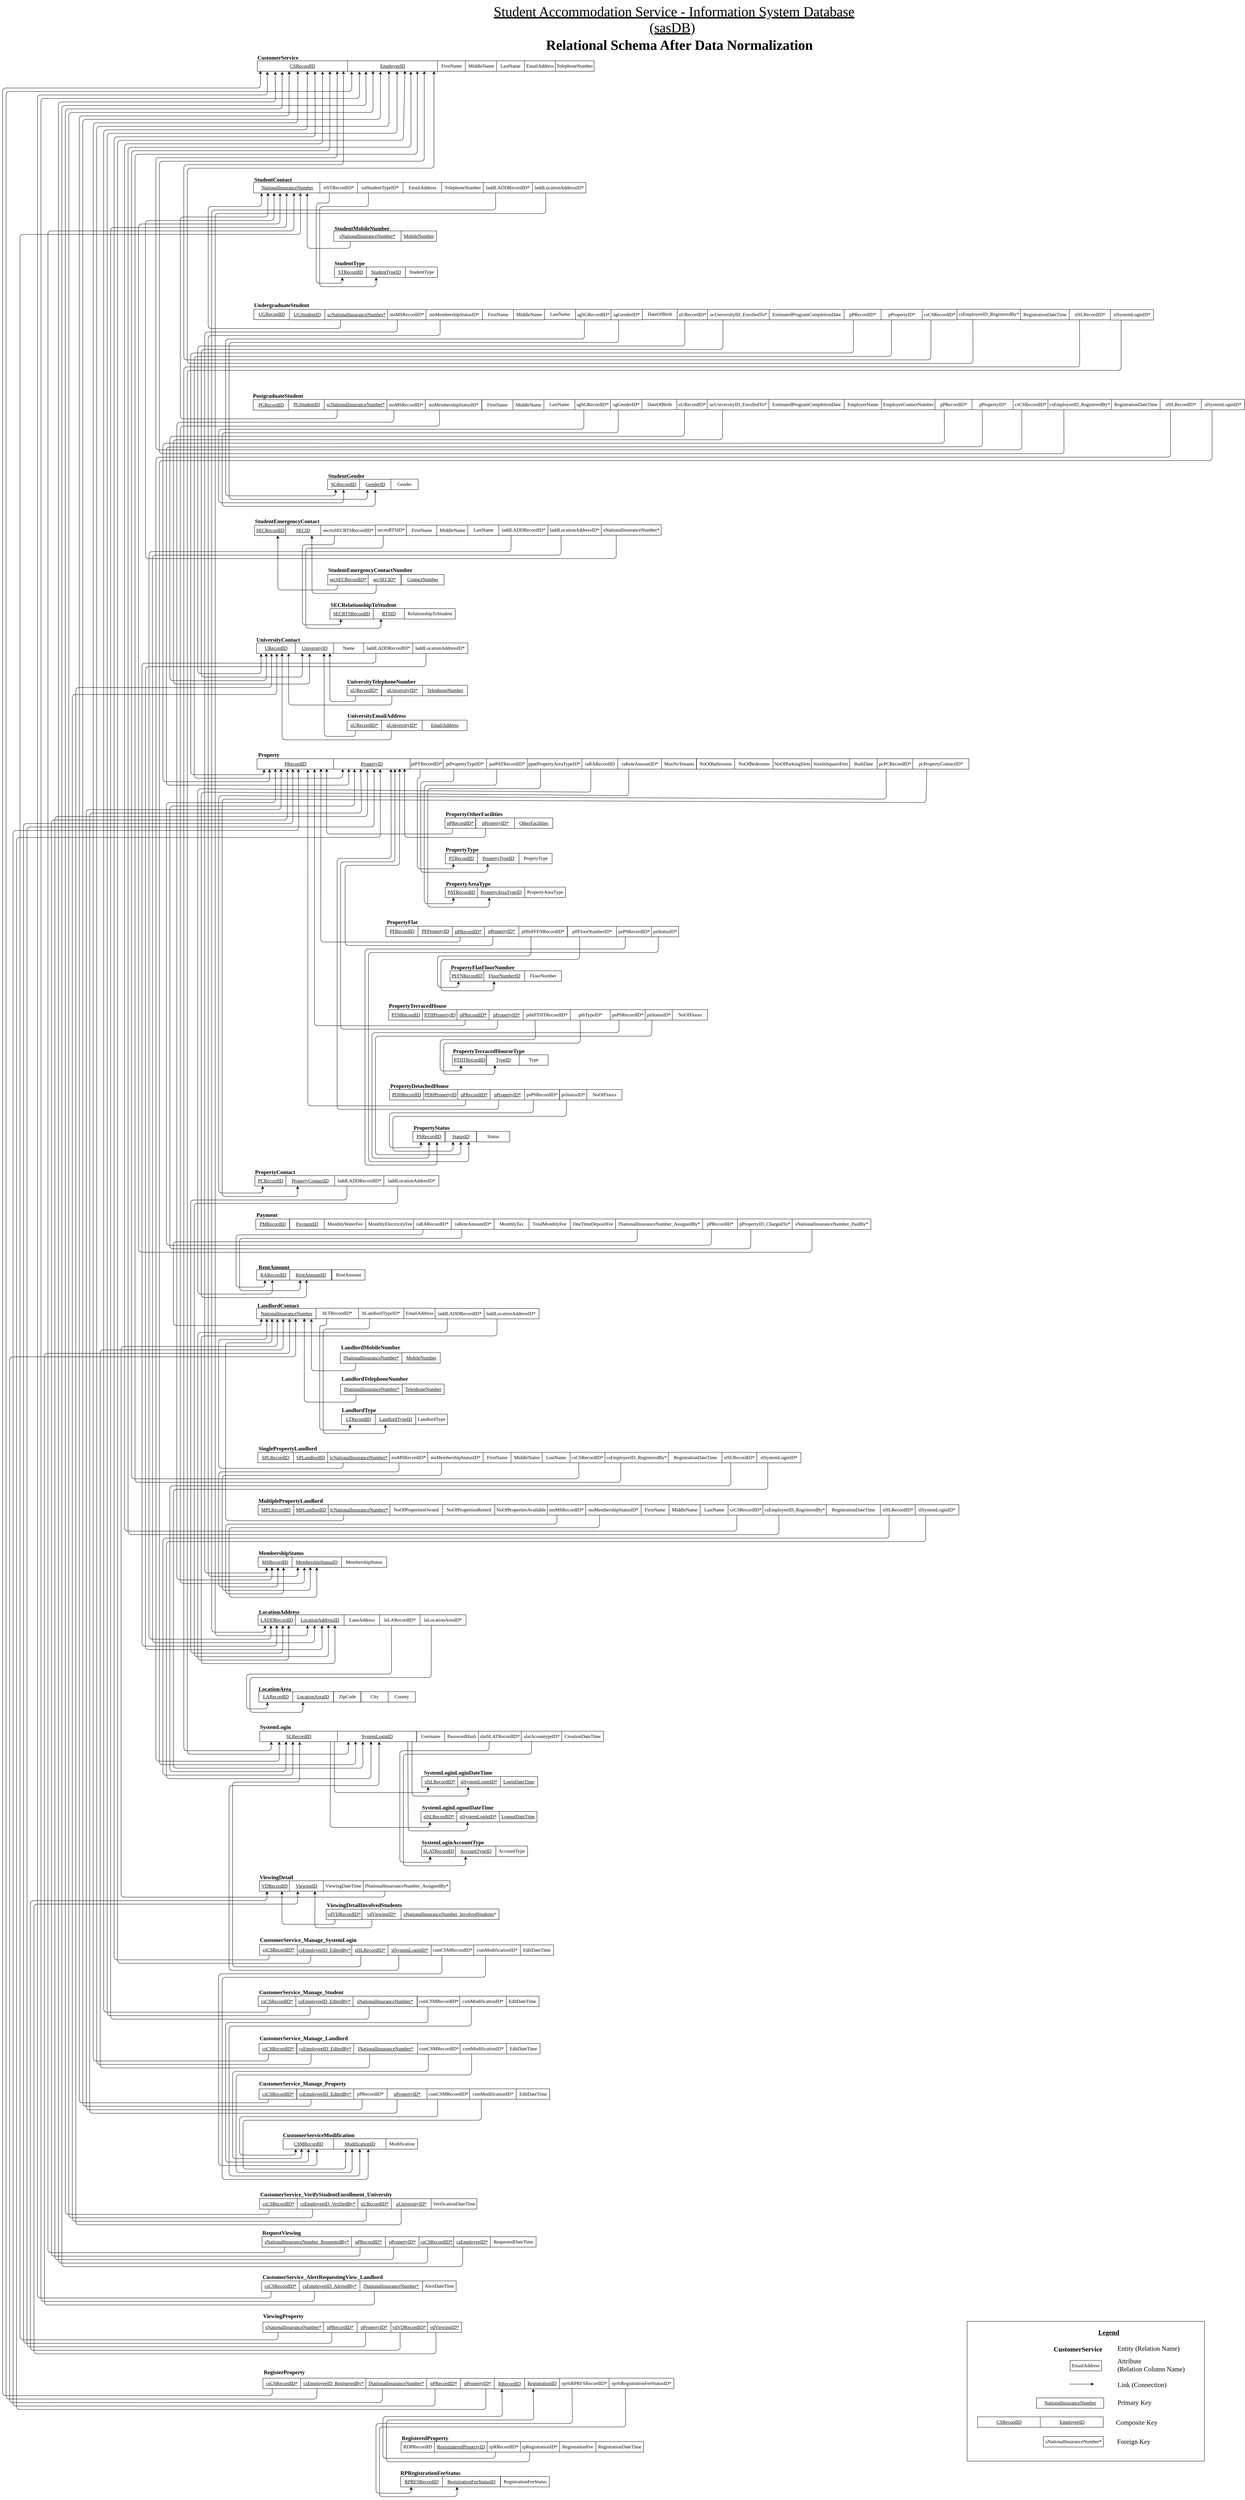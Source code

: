 <mxfile version="12.2.2" type="device" pages="1"><diagram id="bx-ZTYG9bVRK6xC262lA" name="Page-1"><mxGraphModel dx="1661" dy="843" grid="1" gridSize="10" guides="1" tooltips="1" connect="1" arrows="1" fold="1" page="1" pageScale="1" pageWidth="3700" pageHeight="7250" math="0" shadow="0"><root><mxCell id="0"/><mxCell id="1" parent="0"/><mxCell id="vnGXPx8kNBXstjsM0VEq-1" value="&lt;u&gt;EmployeeID&lt;/u&gt;" style="rounded=0;whiteSpace=wrap;html=1;fontSize=14;fontFamily=Times New Roman;" parent="1" vertex="1"><mxGeometry x="1054.5" y="217.5" width="258" height="30" as="geometry"/></mxCell><mxCell id="vnGXPx8kNBXstjsM0VEq-2" value="&lt;font face=&quot;Times New Roman&quot;&gt;CustomerService&lt;/font&gt;" style="text;html=1;resizable=0;points=[];autosize=1;align=left;verticalAlign=top;spacingTop=-4;fontSize=16;fontStyle=1" parent="1" vertex="1"><mxGeometry x="793.5" y="195.5" width="130" height="20" as="geometry"/></mxCell><mxCell id="vnGXPx8kNBXstjsM0VEq-3" value="FirstName" style="rounded=0;whiteSpace=wrap;html=1;fontSize=14;fontFamily=Times New Roman;" parent="1" vertex="1"><mxGeometry x="1312.5" y="217.5" width="80" height="30" as="geometry"/></mxCell><mxCell id="vnGXPx8kNBXstjsM0VEq-4" value="MiddleName" style="rounded=0;whiteSpace=wrap;html=1;fontSize=14;fontFamily=Times New Roman;" parent="1" vertex="1"><mxGeometry x="1392.5" y="217.5" width="90" height="30" as="geometry"/></mxCell><mxCell id="vnGXPx8kNBXstjsM0VEq-5" value="LastName" style="rounded=0;whiteSpace=wrap;html=1;fontSize=14;fontFamily=Times New Roman;" parent="1" vertex="1"><mxGeometry x="1482" y="217.5" width="80" height="30" as="geometry"/></mxCell><mxCell id="vnGXPx8kNBXstjsM0VEq-6" value="EmailAddress" style="rounded=0;whiteSpace=wrap;html=1;fontSize=14;fontFamily=Times New Roman;" parent="1" vertex="1"><mxGeometry x="1562" y="217.5" width="90" height="30" as="geometry"/></mxCell><mxCell id="vnGXPx8kNBXstjsM0VEq-7" value="TelephoneNumber" style="rounded=0;whiteSpace=wrap;html=1;fontSize=14;fontFamily=Times New Roman;" parent="1" vertex="1"><mxGeometry x="1651" y="217.5" width="111" height="30" as="geometry"/></mxCell><mxCell id="vnGXPx8kNBXstjsM0VEq-8" value="CSRecordID" style="rounded=0;whiteSpace=wrap;html=1;fontSize=14;fontFamily=Times New Roman;fontStyle=4" parent="1" vertex="1"><mxGeometry x="795.5" y="217.5" width="259" height="30" as="geometry"/></mxCell><mxCell id="vnGXPx8kNBXstjsM0VEq-9" value="&lt;font style=&quot;font-size: 16px&quot; face=&quot;Times New Roman&quot;&gt;StudentContact&lt;/font&gt;" style="text;html=1;resizable=0;points=[];autosize=1;align=left;verticalAlign=top;spacingTop=-4;fontSize=16;fontStyle=1" parent="1" vertex="1"><mxGeometry x="784.5" y="545.5" width="110" height="20" as="geometry"/></mxCell><mxCell id="vnGXPx8kNBXstjsM0VEq-10" value="&lt;u&gt;NationalInsuranceNumber&lt;/u&gt;" style="rounded=0;whiteSpace=wrap;html=1;fontSize=14;fontFamily=Times New Roman;" parent="1" vertex="1"><mxGeometry x="784.5" y="566.5" width="193" height="30" as="geometry"/></mxCell><mxCell id="vnGXPx8kNBXstjsM0VEq-11" value="TelephoneNumber" style="rounded=0;whiteSpace=wrap;html=1;fontSize=14;fontFamily=Times New Roman;" parent="1" vertex="1"><mxGeometry x="1324.5" y="566.5" width="120" height="30" as="geometry"/></mxCell><mxCell id="vnGXPx8kNBXstjsM0VEq-12" value="laddLocationAddressID*" style="rounded=0;whiteSpace=wrap;html=1;fontSize=14;fontFamily=Times New Roman;" parent="1" vertex="1"><mxGeometry x="1584.5" y="566.5" width="154" height="30" as="geometry"/></mxCell><mxCell id="vnGXPx8kNBXstjsM0VEq-13" value="sstStudentTypeID*" style="rounded=0;whiteSpace=wrap;html=1;fontSize=14;fontFamily=Times New Roman;" parent="1" vertex="1"><mxGeometry x="1081.5" y="566.5" width="132" height="30" as="geometry"/></mxCell><mxCell id="vnGXPx8kNBXstjsM0VEq-14" value="stSTRecordID*" style="rounded=0;whiteSpace=wrap;html=1;fontSize=14;fontFamily=Times New Roman;" parent="1" vertex="1"><mxGeometry x="975" y="566.5" width="108" height="30" as="geometry"/></mxCell><mxCell id="vnGXPx8kNBXstjsM0VEq-15" value="laddLADDRecordID*" style="rounded=0;whiteSpace=wrap;html=1;fontSize=14;fontFamily=Times New Roman;" parent="1" vertex="1"><mxGeometry x="1444" y="566.5" width="141" height="30" as="geometry"/></mxCell><mxCell id="vnGXPx8kNBXstjsM0VEq-16" value="&lt;font style=&quot;font-size: 16px&quot; face=&quot;Times New Roman&quot;&gt;StudentMobileNumber&lt;/font&gt;" style="text;html=1;resizable=0;points=[];autosize=1;align=left;verticalAlign=top;spacingTop=-4;fontSize=16;fontStyle=1" parent="1" vertex="1"><mxGeometry x="1015" y="685.5" width="160" height="20" as="geometry"/></mxCell><mxCell id="vnGXPx8kNBXstjsM0VEq-17" value="&lt;u&gt;sNationalInsuranceNumber*&lt;/u&gt;" style="rounded=0;whiteSpace=wrap;html=1;fontSize=14;fontFamily=Times New Roman;" parent="1" vertex="1"><mxGeometry x="1015" y="705.5" width="193" height="30" as="geometry"/></mxCell><mxCell id="vnGXPx8kNBXstjsM0VEq-18" value="&lt;u&gt;MobileNumber&lt;/u&gt;" style="rounded=0;whiteSpace=wrap;html=1;fontSize=14;fontFamily=Times New Roman;" parent="1" vertex="1"><mxGeometry x="1208" y="705.5" width="102" height="30" as="geometry"/></mxCell><mxCell id="vnGXPx8kNBXstjsM0VEq-19" value="" style="endArrow=classic;html=1;entryX=0.798;entryY=1.021;entryDx=0;entryDy=0;entryPerimeter=0;exitX=0.25;exitY=1;exitDx=0;exitDy=0;" parent="1" target="vnGXPx8kNBXstjsM0VEq-10" edge="1"><mxGeometry width="50" height="50" relative="1" as="geometry"><mxPoint x="1062.25" y="735.5" as="sourcePoint"/><mxPoint x="954.498" y="595.51" as="targetPoint"/><Array as="points"><mxPoint x="1062.5" y="755.5"/><mxPoint x="938.5" y="755.5"/></Array></mxGeometry></mxCell><mxCell id="vnGXPx8kNBXstjsM0VEq-20" value="FirstName" style="rounded=0;whiteSpace=wrap;html=1;fontSize=14;fontFamily=Times New Roman;" parent="1" vertex="1"><mxGeometry x="1441.5" y="930.5" width="89" height="30" as="geometry"/></mxCell><mxCell id="vnGXPx8kNBXstjsM0VEq-21" value="MiddleName" style="rounded=0;whiteSpace=wrap;html=1;fontSize=14;fontFamily=Times New Roman;" parent="1" vertex="1"><mxGeometry x="1530.5" y="930.5" width="89" height="30" as="geometry"/></mxCell><mxCell id="vnGXPx8kNBXstjsM0VEq-22" value="LastName" style="rounded=0;whiteSpace=wrap;html=1;fontSize=14;fontFamily=Times New Roman;" parent="1" vertex="1"><mxGeometry x="1619.5" y="930" width="89" height="30" as="geometry"/></mxCell><mxCell id="vnGXPx8kNBXstjsM0VEq-23" value="DateOfBirth" style="rounded=0;whiteSpace=wrap;html=1;fontSize=14;fontFamily=Times New Roman;" parent="1" vertex="1"><mxGeometry x="1900.5" y="930" width="100" height="30" as="geometry"/></mxCell><mxCell id="vnGXPx8kNBXstjsM0VEq-24" value="EstimatedProgramCompletionDate" style="rounded=0;whiteSpace=wrap;html=1;fontSize=14;fontFamily=Times New Roman;" parent="1" vertex="1"><mxGeometry x="2263.5" y="930.5" width="216" height="30" as="geometry"/></mxCell><mxCell id="vnGXPx8kNBXstjsM0VEq-25" value="msMembershipStatusID*" style="rounded=0;whiteSpace=wrap;html=1;fontSize=14;fontFamily=Times New Roman;" parent="1" vertex="1"><mxGeometry x="1277.5" y="1189.5" width="162" height="30" as="geometry"/></mxCell><mxCell id="vnGXPx8kNBXstjsM0VEq-26" value="ucUniversityID_EnrolledTo*" style="rounded=0;whiteSpace=wrap;html=1;fontSize=14;fontFamily=Times New Roman;" parent="1" vertex="1"><mxGeometry x="2086.5" y="1188.5" width="177" height="30" as="geometry"/></mxCell><mxCell id="vnGXPx8kNBXstjsM0VEq-27" value="csEmployeeID_RegisteredBy*" style="rounded=0;whiteSpace=wrap;html=1;fontSize=14;fontFamily=Times New Roman;" parent="1" vertex="1"><mxGeometry x="2803.5" y="930" width="182" height="30" as="geometry"/></mxCell><mxCell id="vnGXPx8kNBXstjsM0VEq-28" value="RegistrationDateTime" style="rounded=0;whiteSpace=wrap;html=1;fontSize=14;fontFamily=Times New Roman;" parent="1" vertex="1"><mxGeometry x="2985.5" y="930.5" width="140" height="30" as="geometry"/></mxCell><mxCell id="vnGXPx8kNBXstjsM0VEq-29" value="slSystemLoginID*" style="rounded=0;whiteSpace=wrap;html=1;fontSize=14;fontFamily=Times New Roman;" parent="1" vertex="1"><mxGeometry x="3243.5" y="931" width="124" height="30" as="geometry"/></mxCell><mxCell id="vnGXPx8kNBXstjsM0VEq-30" value="sgGenderID*" style="rounded=0;whiteSpace=wrap;html=1;fontSize=14;fontFamily=Times New Roman;" parent="1" vertex="1"><mxGeometry x="1809.5" y="930.5" width="91" height="30" as="geometry"/></mxCell><mxCell id="vnGXPx8kNBXstjsM0VEq-31" value="EmployerName" style="rounded=0;whiteSpace=wrap;html=1;fontSize=14;fontFamily=Times New Roman;" parent="1" vertex="1"><mxGeometry x="2479.5" y="1188.5" width="107" height="30" as="geometry"/></mxCell><mxCell id="vnGXPx8kNBXstjsM0VEq-32" value="EmployerContactNumber" style="rounded=0;whiteSpace=wrap;html=1;fontSize=14;fontFamily=Times New Roman;" parent="1" vertex="1"><mxGeometry x="2586.5" y="1188.5" width="154" height="30" as="geometry"/></mxCell><mxCell id="vnGXPx8kNBXstjsM0VEq-33" value="&lt;font style=&quot;font-size: 16px&quot; face=&quot;Times New Roman&quot;&gt;UndergraduateStudent&lt;/font&gt;" style="text;html=1;resizable=0;points=[];autosize=1;align=left;verticalAlign=top;spacingTop=-4;fontSize=16;fontStyle=1" parent="1" vertex="1"><mxGeometry x="783.5" y="905.5" width="160" height="20" as="geometry"/></mxCell><mxCell id="vnGXPx8kNBXstjsM0VEq-34" value="&lt;u&gt;UGStudentID&lt;/u&gt;" style="rounded=0;whiteSpace=wrap;html=1;fontSize=14;fontFamily=Times New Roman;" parent="1" vertex="1"><mxGeometry x="887.5" y="930.5" width="102" height="30" as="geometry"/></mxCell><mxCell id="vnGXPx8kNBXstjsM0VEq-35" value="&lt;span&gt;scNationalInsuranceNumber*&lt;/span&gt;" style="rounded=0;whiteSpace=wrap;html=1;fontSize=14;fontFamily=Times New Roman;fontStyle=4" parent="1" vertex="1"><mxGeometry x="989.5" y="930.5" width="180" height="30" as="geometry"/></mxCell><mxCell id="vnGXPx8kNBXstjsM0VEq-36" value="&lt;font style=&quot;font-size: 16px&quot; face=&quot;Times New Roman&quot;&gt;PostgraduateStudent&lt;/font&gt;" style="text;html=1;resizable=0;points=[];autosize=1;align=left;verticalAlign=top;spacingTop=-4;fontSize=16;fontStyle=1" parent="1" vertex="1"><mxGeometry x="780.5" y="1165.5" width="150" height="20" as="geometry"/></mxCell><mxCell id="vnGXPx8kNBXstjsM0VEq-37" value="&lt;u&gt;PGStudentID&lt;/u&gt;" style="rounded=0;whiteSpace=wrap;html=1;fontSize=14;fontFamily=Times New Roman;" parent="1" vertex="1"><mxGeometry x="885.5" y="1189" width="102" height="30" as="geometry"/></mxCell><mxCell id="vnGXPx8kNBXstjsM0VEq-38" value="&lt;span&gt;scNationalInsuranceNumber*&lt;/span&gt;" style="rounded=0;whiteSpace=wrap;html=1;fontSize=14;fontFamily=Times New Roman;fontStyle=4" parent="1" vertex="1"><mxGeometry x="987.5" y="1189" width="180" height="30" as="geometry"/></mxCell><mxCell id="vnGXPx8kNBXstjsM0VEq-39" value="FirstName" style="rounded=0;whiteSpace=wrap;html=1;fontSize=14;fontFamily=Times New Roman;" parent="1" vertex="1"><mxGeometry x="1440" y="1189.5" width="89" height="30" as="geometry"/></mxCell><mxCell id="vnGXPx8kNBXstjsM0VEq-40" value="MiddleName" style="rounded=0;whiteSpace=wrap;html=1;fontSize=14;fontFamily=Times New Roman;" parent="1" vertex="1"><mxGeometry x="1529" y="1189.5" width="89" height="30" as="geometry"/></mxCell><mxCell id="vnGXPx8kNBXstjsM0VEq-41" value="LastName" style="rounded=0;whiteSpace=wrap;html=1;fontSize=14;fontFamily=Times New Roman;" parent="1" vertex="1"><mxGeometry x="1618" y="1189" width="89" height="30" as="geometry"/></mxCell><mxCell id="vnGXPx8kNBXstjsM0VEq-42" value="DateOfBirth" style="rounded=0;whiteSpace=wrap;html=1;fontSize=14;fontFamily=Times New Roman;" parent="1" vertex="1"><mxGeometry x="1899.5" y="1188.5" width="100" height="30" as="geometry"/></mxCell><mxCell id="vnGXPx8kNBXstjsM0VEq-43" value="sgGenderID*" style="rounded=0;whiteSpace=wrap;html=1;fontSize=14;fontFamily=Times New Roman;" parent="1" vertex="1"><mxGeometry x="1808.5" y="1189" width="91" height="30" as="geometry"/></mxCell><mxCell id="vnGXPx8kNBXstjsM0VEq-44" value="msMembershipStatusID*" style="rounded=0;whiteSpace=wrap;html=1;fontSize=14;fontFamily=Times New Roman;" parent="1" vertex="1"><mxGeometry x="1279.5" y="930.5" width="162" height="30" as="geometry"/></mxCell><mxCell id="vnGXPx8kNBXstjsM0VEq-45" value="ucUniversityID_EnrolledTo*" style="rounded=0;whiteSpace=wrap;html=1;fontSize=14;fontFamily=Times New Roman;" parent="1" vertex="1"><mxGeometry x="2087.5" y="930.5" width="177" height="30" as="geometry"/></mxCell><mxCell id="vnGXPx8kNBXstjsM0VEq-46" value="EstimatedProgramCompletionDate" style="rounded=0;whiteSpace=wrap;html=1;fontSize=14;fontFamily=Times New Roman;" parent="1" vertex="1"><mxGeometry x="2263.5" y="1188.5" width="216" height="30" as="geometry"/></mxCell><mxCell id="vnGXPx8kNBXstjsM0VEq-47" value="csEmployeeID_RegisteredBy*" style="rounded=0;whiteSpace=wrap;html=1;fontSize=14;fontFamily=Times New Roman;" parent="1" vertex="1"><mxGeometry x="3064.5" y="1188.5" width="182" height="30" as="geometry"/></mxCell><mxCell id="vnGXPx8kNBXstjsM0VEq-48" value="RegistrationDateTime" style="rounded=0;whiteSpace=wrap;html=1;fontSize=14;fontFamily=Times New Roman;" parent="1" vertex="1"><mxGeometry x="3246.5" y="1188.5" width="140" height="30" as="geometry"/></mxCell><mxCell id="vnGXPx8kNBXstjsM0VEq-49" value="slSystemLoginID*" style="rounded=0;whiteSpace=wrap;html=1;fontSize=14;fontFamily=Times New Roman;" parent="1" vertex="1"><mxGeometry x="3504.5" y="1188.5" width="124" height="30" as="geometry"/></mxCell><mxCell id="vnGXPx8kNBXstjsM0VEq-50" value="pPropertyID*" style="rounded=0;whiteSpace=wrap;html=1;fontSize=14;fontFamily=Times New Roman;" parent="1" vertex="1"><mxGeometry x="2846.5" y="1188.5" width="118" height="30" as="geometry"/></mxCell><mxCell id="vnGXPx8kNBXstjsM0VEq-51" value="pPropertyID*" style="rounded=0;whiteSpace=wrap;html=1;fontSize=14;fontFamily=Times New Roman;" parent="1" vertex="1"><mxGeometry x="2585.5" y="930.5" width="118" height="30" as="geometry"/></mxCell><mxCell id="vnGXPx8kNBXstjsM0VEq-52" value="PGRecordID" style="rounded=0;whiteSpace=wrap;html=1;fontSize=14;fontFamily=Times New Roman;fontStyle=4" parent="1" vertex="1"><mxGeometry x="783.5" y="1189.5" width="102" height="30" as="geometry"/></mxCell><mxCell id="vnGXPx8kNBXstjsM0VEq-53" value="UGRecordID" style="rounded=0;whiteSpace=wrap;html=1;fontSize=14;fontFamily=Times New Roman;fontStyle=4" parent="1" vertex="1"><mxGeometry x="785.5" y="930" width="102" height="30" as="geometry"/></mxCell><mxCell id="vnGXPx8kNBXstjsM0VEq-54" value="msMSRecordID*" style="rounded=0;whiteSpace=wrap;html=1;fontSize=14;fontFamily=Times New Roman;fontStyle=0" parent="1" vertex="1"><mxGeometry x="1169.5" y="930.5" width="110" height="30" as="geometry"/></mxCell><mxCell id="vnGXPx8kNBXstjsM0VEq-55" value="msMSRecordID*" style="rounded=0;whiteSpace=wrap;html=1;fontSize=14;fontFamily=Times New Roman;fontStyle=0" parent="1" vertex="1"><mxGeometry x="1167.5" y="1189.5" width="110" height="30" as="geometry"/></mxCell><mxCell id="vnGXPx8kNBXstjsM0VEq-56" value="&lt;span&gt;sgSGRecordID*&lt;/span&gt;" style="rounded=0;whiteSpace=wrap;html=1;fontSize=14;fontFamily=Times New Roman;" parent="1" vertex="1"><mxGeometry x="1707" y="1189" width="102" height="30" as="geometry"/></mxCell><mxCell id="vnGXPx8kNBXstjsM0VEq-57" value="&lt;span&gt;sgSGRecordID*&lt;/span&gt;" style="rounded=0;whiteSpace=wrap;html=1;fontSize=14;fontFamily=Times New Roman;" parent="1" vertex="1"><mxGeometry x="1708.5" y="930.5" width="102" height="30" as="geometry"/></mxCell><mxCell id="vnGXPx8kNBXstjsM0VEq-58" value="uURecordID*" style="rounded=0;whiteSpace=wrap;html=1;fontSize=14;fontFamily=Times New Roman;" parent="1" vertex="1"><mxGeometry x="1999.5" y="1188.5" width="87" height="30" as="geometry"/></mxCell><mxCell id="vnGXPx8kNBXstjsM0VEq-59" value="uURecordID*" style="rounded=0;whiteSpace=wrap;html=1;fontSize=14;fontFamily=Times New Roman;" parent="1" vertex="1"><mxGeometry x="2000.5" y="930.5" width="87" height="30" as="geometry"/></mxCell><mxCell id="vnGXPx8kNBXstjsM0VEq-60" value="csCSRecordID*" style="rounded=0;whiteSpace=wrap;html=1;fontSize=14;fontFamily=Times New Roman;" parent="1" vertex="1"><mxGeometry x="2964.5" y="1188.5" width="100" height="30" as="geometry"/></mxCell><mxCell id="vnGXPx8kNBXstjsM0VEq-61" value="pPRecordID*" style="rounded=0;whiteSpace=wrap;html=1;fontSize=14;fontFamily=Times New Roman;" parent="1" vertex="1"><mxGeometry x="2740.5" y="1188.5" width="106" height="30" as="geometry"/></mxCell><mxCell id="vnGXPx8kNBXstjsM0VEq-62" value="slSLRecordID*" style="rounded=0;whiteSpace=wrap;html=1;fontSize=14;fontFamily=Times New Roman;" parent="1" vertex="1"><mxGeometry x="3386.5" y="1188.5" width="118" height="30" as="geometry"/></mxCell><mxCell id="vnGXPx8kNBXstjsM0VEq-63" value="csCSRecordID*" style="rounded=0;whiteSpace=wrap;html=1;fontSize=14;fontFamily=Times New Roman;" parent="1" vertex="1"><mxGeometry x="2703.5" y="930.5" width="100" height="30" as="geometry"/></mxCell><mxCell id="vnGXPx8kNBXstjsM0VEq-64" value="pPRecordID*" style="rounded=0;whiteSpace=wrap;html=1;fontSize=14;fontFamily=Times New Roman;" parent="1" vertex="1"><mxGeometry x="2479.5" y="930.5" width="106" height="30" as="geometry"/></mxCell><mxCell id="vnGXPx8kNBXstjsM0VEq-65" value="slSLRecordID*" style="rounded=0;whiteSpace=wrap;html=1;fontSize=14;fontFamily=Times New Roman;" parent="1" vertex="1"><mxGeometry x="3125.5" y="930.5" width="118" height="30" as="geometry"/></mxCell><mxCell id="vnGXPx8kNBXstjsM0VEq-66" value="" style="endArrow=classic;html=1;exitX=0.25;exitY=1;exitDx=0;exitDy=0;entryX=0.12;entryY=1.01;entryDx=0;entryDy=0;entryPerimeter=0;" parent="1" source="vnGXPx8kNBXstjsM0VEq-35" target="vnGXPx8kNBXstjsM0VEq-10" edge="1"><mxGeometry width="50" height="50" relative="1" as="geometry"><mxPoint x="760.5" y="1045.5" as="sourcePoint"/><mxPoint x="780.5" y="985.5" as="targetPoint"/><Array as="points"><mxPoint x="1034.5" y="985.5"/><mxPoint x="654.5" y="985.5"/><mxPoint x="654.5" y="635.5"/><mxPoint x="807.5" y="635.5"/></Array></mxGeometry></mxCell><mxCell id="vnGXPx8kNBXstjsM0VEq-67" value="" style="endArrow=classic;html=1;exitX=0.25;exitY=1;exitDx=0;exitDy=0;entryX=0.25;entryY=1;entryDx=0;entryDy=0;" parent="1" source="vnGXPx8kNBXstjsM0VEq-54" target="vnGXPx8kNBXstjsM0VEq-389" edge="1"><mxGeometry width="50" height="50" relative="1" as="geometry"><mxPoint x="770.5" y="1065.5" as="sourcePoint"/><mxPoint x="644.5" y="4635.5" as="targetPoint"/><Array as="points"><mxPoint x="1197.5" y="995.5"/><mxPoint x="644.5" y="995.5"/><mxPoint x="644.5" y="4555.5"/><mxPoint x="822.5" y="4555.5"/></Array></mxGeometry></mxCell><mxCell id="vnGXPx8kNBXstjsM0VEq-68" value="" style="endArrow=classic;html=1;exitX=0.25;exitY=1;exitDx=0;exitDy=0;entryX=0.116;entryY=0.992;entryDx=0;entryDy=0;entryPerimeter=0;" parent="1" source="vnGXPx8kNBXstjsM0VEq-44" target="vnGXPx8kNBXstjsM0VEq-387" edge="1"><mxGeometry width="50" height="50" relative="1" as="geometry"><mxPoint x="740.5" y="1075.5" as="sourcePoint"/><mxPoint x="934.5" y="4555.5" as="targetPoint"/><Array as="points"><mxPoint x="1320.5" y="1005.5"/><mxPoint x="654.5" y="1005.5"/><mxPoint x="654.5" y="4565.5"/><mxPoint x="912.5" y="4565.5"/></Array></mxGeometry></mxCell><mxCell id="vnGXPx8kNBXstjsM0VEq-69" value="" style="endArrow=classic;html=1;exitX=0.25;exitY=1;exitDx=0;exitDy=0;entryX=0.25;entryY=1;entryDx=0;entryDy=0;" parent="1" source="vnGXPx8kNBXstjsM0VEq-57" target="vnGXPx8kNBXstjsM0VEq-107" edge="1"><mxGeometry width="50" height="50" relative="1" as="geometry"><mxPoint x="1230.5" y="1075.5" as="sourcePoint"/><mxPoint x="780.5" y="1015.5" as="targetPoint"/><Array as="points"><mxPoint x="1734.5" y="1015.5"/><mxPoint x="704.5" y="1015.5"/><mxPoint x="704.5" y="1465.5"/><mxPoint x="1020.5" y="1465.5"/></Array></mxGeometry></mxCell><mxCell id="vnGXPx8kNBXstjsM0VEq-70" value="" style="endArrow=classic;html=1;exitX=0.25;exitY=1;exitDx=0;exitDy=0;entryX=0.25;entryY=1;entryDx=0;entryDy=0;" parent="1" source="vnGXPx8kNBXstjsM0VEq-30" target="vnGXPx8kNBXstjsM0VEq-104" edge="1"><mxGeometry width="50" height="50" relative="1" as="geometry"><mxPoint x="1320.5" y="1095.5" as="sourcePoint"/><mxPoint x="779.121" y="1025.5" as="targetPoint"/><Array as="points"><mxPoint x="1832.5" y="1025.5"/><mxPoint x="714.5" y="1025.5"/><mxPoint x="714.5" y="1475.5"/><mxPoint x="1111.5" y="1475.5"/></Array></mxGeometry></mxCell><mxCell id="vnGXPx8kNBXstjsM0VEq-71" value="" style="endArrow=classic;html=1;exitX=0.25;exitY=1;exitDx=0;exitDy=0;entryX=0.117;entryY=1.028;entryDx=0;entryDy=0;entryPerimeter=0;" parent="1" source="vnGXPx8kNBXstjsM0VEq-59" target="vnGXPx8kNBXstjsM0VEq-150" edge="1"><mxGeometry width="50" height="50" relative="1" as="geometry"><mxPoint x="1830.5" y="1085.5" as="sourcePoint"/><mxPoint x="624.5" y="1995.5" as="targetPoint"/><Array as="points"><mxPoint x="2022.5" y="1035.5"/><mxPoint x="624.5" y="1035.5"/><mxPoint x="624.5" y="1975.5"/><mxPoint x="806.5" y="1975.5"/></Array></mxGeometry></mxCell><mxCell id="vnGXPx8kNBXstjsM0VEq-72" value="" style="endArrow=classic;html=1;exitX=0.25;exitY=1;exitDx=0;exitDy=0;entryX=0.182;entryY=0.982;entryDx=0;entryDy=0;entryPerimeter=0;" parent="1" source="vnGXPx8kNBXstjsM0VEq-45" target="vnGXPx8kNBXstjsM0VEq-145" edge="1"><mxGeometry width="50" height="50" relative="1" as="geometry"><mxPoint x="1770.5" y="1125.5" as="sourcePoint"/><mxPoint x="924.5" y="1935.5" as="targetPoint"/><Array as="points"><mxPoint x="2131.5" y="1045.5"/><mxPoint x="634.5" y="1045.5"/><mxPoint x="634.5" y="1985.5"/><mxPoint x="924.5" y="1985.5"/></Array></mxGeometry></mxCell><mxCell id="vnGXPx8kNBXstjsM0VEq-73" value="" style="endArrow=classic;html=1;exitX=0.25;exitY=1;exitDx=0;exitDy=0;entryX=0.093;entryY=1.016;entryDx=0;entryDy=0;entryPerimeter=0;" parent="1" source="vnGXPx8kNBXstjsM0VEq-64" target="vnGXPx8kNBXstjsM0VEq-179" edge="1"><mxGeometry width="50" height="50" relative="1" as="geometry"><mxPoint x="2290.5" y="1055.5" as="sourcePoint"/><mxPoint x="604.5" y="2305.5" as="targetPoint"/><Array as="points"><mxPoint x="2506.5" y="1055.5"/><mxPoint x="604.5" y="1055.5"/><mxPoint x="604.5" y="2265.5"/><mxPoint x="814.5" y="2265.5"/></Array></mxGeometry></mxCell><mxCell id="vnGXPx8kNBXstjsM0VEq-74" value="" style="endArrow=classic;html=1;exitX=0.25;exitY=1;exitDx=0;exitDy=0;entryX=0.121;entryY=0.989;entryDx=0;entryDy=0;entryPerimeter=0;" parent="1" source="vnGXPx8kNBXstjsM0VEq-51" target="vnGXPx8kNBXstjsM0VEq-168" edge="1"><mxGeometry width="50" height="50" relative="1" as="geometry"><mxPoint x="2400.5" y="1065.5" as="sourcePoint"/><mxPoint x="614.5" y="2305.5" as="targetPoint"/><Array as="points"><mxPoint x="2615.5" y="1065.5"/><mxPoint x="614.5" y="1065.5"/><mxPoint x="614.5" y="2275.5"/><mxPoint x="1040.5" y="2275.5"/></Array></mxGeometry></mxCell><mxCell id="vnGXPx8kNBXstjsM0VEq-75" value="" style="endArrow=classic;html=1;exitX=0.25;exitY=1;exitDx=0;exitDy=0;entryX=0.955;entryY=0.979;entryDx=0;entryDy=0;entryPerimeter=0;" parent="1" source="vnGXPx8kNBXstjsM0VEq-63" target="vnGXPx8kNBXstjsM0VEq-8" edge="1"><mxGeometry width="50" height="50" relative="1" as="geometry"><mxPoint x="2800.5" y="1025.5" as="sourcePoint"/><mxPoint x="814.5" y="435.5" as="targetPoint"/><Array as="points"><mxPoint x="2728.5" y="1075.5"/><mxPoint x="584.5" y="1075.5"/><mxPoint x="584.5" y="515.5"/><mxPoint x="1042.5" y="515.5"/></Array></mxGeometry></mxCell><mxCell id="vnGXPx8kNBXstjsM0VEq-76" value="" style="endArrow=classic;html=1;exitX=0.25;exitY=1;exitDx=0;exitDy=0;entryX=0.961;entryY=0.995;entryDx=0;entryDy=0;entryPerimeter=0;" parent="1" source="vnGXPx8kNBXstjsM0VEq-27" target="vnGXPx8kNBXstjsM0VEq-1" edge="1"><mxGeometry width="50" height="50" relative="1" as="geometry"><mxPoint x="2853.5" y="985.5" as="sourcePoint"/><mxPoint x="784.5" y="385.5" as="targetPoint"/><Array as="points"><mxPoint x="2849.5" y="1085.5"/><mxPoint x="594.5" y="1085.5"/><mxPoint x="594.5" y="525.5"/><mxPoint x="1302.5" y="525.5"/></Array></mxGeometry></mxCell><mxCell id="vnGXPx8kNBXstjsM0VEq-77" value="" style="endArrow=classic;html=1;exitX=0.25;exitY=1;exitDx=0;exitDy=0;entryX=0.148;entryY=1;entryDx=0;entryDy=0;entryPerimeter=0;" parent="1" source="vnGXPx8kNBXstjsM0VEq-65" target="vnGXPx8kNBXstjsM0VEq-414" edge="1"><mxGeometry width="50" height="50" relative="1" as="geometry"><mxPoint x="2800.5" y="1055.5" as="sourcePoint"/><mxPoint x="584.5" y="5105.5" as="targetPoint"/><Array as="points"><mxPoint x="3155.5" y="1095.5"/><mxPoint x="584.5" y="1095.5"/><mxPoint x="584.5" y="5065.5"/><mxPoint x="835.5" y="5065.5"/></Array></mxGeometry></mxCell><mxCell id="vnGXPx8kNBXstjsM0VEq-78" value="" style="endArrow=classic;html=1;exitX=0.25;exitY=1;exitDx=0;exitDy=0;entryX=0.138;entryY=1;entryDx=0;entryDy=0;entryPerimeter=0;" parent="1" source="vnGXPx8kNBXstjsM0VEq-29" target="vnGXPx8kNBXstjsM0VEq-404" edge="1"><mxGeometry width="50" height="50" relative="1" as="geometry"><mxPoint x="2870.5" y="1025.5" as="sourcePoint"/><mxPoint x="1054.5" y="5040.5" as="targetPoint"/><Array as="points"><mxPoint x="3274.5" y="1105.5"/><mxPoint x="594.5" y="1105.5"/><mxPoint x="594.5" y="5075.5"/><mxPoint x="1056.5" y="5075.5"/></Array></mxGeometry></mxCell><mxCell id="vnGXPx8kNBXstjsM0VEq-79" value="" style="endArrow=classic;html=1;exitX=0.25;exitY=1;exitDx=0;exitDy=0;entryX=0.25;entryY=1;entryDx=0;entryDy=0;" parent="1" source="vnGXPx8kNBXstjsM0VEq-14" target="vnGXPx8kNBXstjsM0VEq-106" edge="1"><mxGeometry width="50" height="50" relative="1" as="geometry"><mxPoint x="764.5" y="695.5" as="sourcePoint"/><mxPoint x="784.5" y="625.5" as="targetPoint"/><Array as="points"><mxPoint x="1002.5" y="625.5"/><mxPoint x="964.5" y="625.5"/><mxPoint x="964.5" y="855.5"/><mxPoint x="1002.5" y="855.5"/><mxPoint x="1039.5" y="855.5"/></Array></mxGeometry></mxCell><mxCell id="vnGXPx8kNBXstjsM0VEq-80" value="" style="endArrow=classic;html=1;exitX=0.25;exitY=1;exitDx=0;exitDy=0;entryX=0.25;entryY=1;entryDx=0;entryDy=0;" parent="1" source="vnGXPx8kNBXstjsM0VEq-13" target="vnGXPx8kNBXstjsM0VEq-101" edge="1"><mxGeometry width="50" height="50" relative="1" as="geometry"><mxPoint x="774.5" y="715.5" as="sourcePoint"/><mxPoint x="784.5" y="635.5" as="targetPoint"/><Array as="points"><mxPoint x="1114.5" y="635.5"/><mxPoint x="974.5" y="635.5"/><mxPoint x="974.5" y="865.5"/><mxPoint x="1136.5" y="865.5"/></Array></mxGeometry></mxCell><mxCell id="vnGXPx8kNBXstjsM0VEq-81" value="" style="endArrow=classic;html=1;exitX=0.25;exitY=1;exitDx=0;exitDy=0;entryX=0.185;entryY=1.003;entryDx=0;entryDy=0;entryPerimeter=0;" parent="1" source="vnGXPx8kNBXstjsM0VEq-15" target="vnGXPx8kNBXstjsM0VEq-400" edge="1"><mxGeometry width="50" height="50" relative="1" as="geometry"><mxPoint x="1224.5" y="665.5" as="sourcePoint"/><mxPoint x="664.5" y="4766.333" as="targetPoint"/><Array as="points"><mxPoint x="1479.5" y="645.5"/><mxPoint x="664.5" y="645.5"/><mxPoint x="664.5" y="4725.5"/><mxPoint x="817.5" y="4725.5"/></Array></mxGeometry></mxCell><mxCell id="vnGXPx8kNBXstjsM0VEq-82" value="" style="endArrow=classic;html=1;exitX=0.25;exitY=1;exitDx=0;exitDy=0;entryX=0.25;entryY=1;entryDx=0;entryDy=0;" parent="1" source="vnGXPx8kNBXstjsM0VEq-12" target="vnGXPx8kNBXstjsM0VEq-397" edge="1"><mxGeometry width="50" height="50" relative="1" as="geometry"><mxPoint x="884.5" y="725.5" as="sourcePoint"/><mxPoint x="674.5" y="4735.5" as="targetPoint"/><Array as="points"><mxPoint x="1623.5" y="655.5"/><mxPoint x="674.5" y="655.5"/><mxPoint x="674.5" y="4735.5"/><mxPoint x="939.5" y="4735.5"/></Array></mxGeometry></mxCell><mxCell id="vnGXPx8kNBXstjsM0VEq-84" value="" style="endArrow=classic;html=1;entryX=0.215;entryY=0.999;entryDx=0;entryDy=0;entryPerimeter=0;" parent="1" target="vnGXPx8kNBXstjsM0VEq-10" edge="1"><mxGeometry width="50" height="50" relative="1" as="geometry"><mxPoint x="1024.5" y="1219.5" as="sourcePoint"/><mxPoint x="564.5" y="955.5" as="targetPoint"/><Array as="points"><mxPoint x="1024.5" y="1244"/><mxPoint x="574.5" y="1244.5"/><mxPoint x="574.5" y="665.5"/><mxPoint x="825.5" y="665.5"/></Array></mxGeometry></mxCell><mxCell id="vnGXPx8kNBXstjsM0VEq-86" value="" style="endArrow=classic;html=1;entryX=0.25;entryY=1;entryDx=0;entryDy=0;exitX=0.25;exitY=1;exitDx=0;exitDy=0;" parent="1" source="vnGXPx8kNBXstjsM0VEq-25" target="vnGXPx8kNBXstjsM0VEq-387" edge="1"><mxGeometry width="50" height="50" relative="1" as="geometry"><mxPoint x="1310.5" y="1149.5" as="sourcePoint"/><mxPoint x="574.5" y="4485.5" as="targetPoint"/><Array as="points"><mxPoint x="1318.5" y="1265.5"/><mxPoint x="574.5" y="1265.5"/><mxPoint x="574.5" y="4585.5"/><mxPoint x="930.5" y="4585.5"/></Array></mxGeometry></mxCell><mxCell id="vnGXPx8kNBXstjsM0VEq-87" value="" style="endArrow=classic;html=1;exitX=0.25;exitY=1;exitDx=0;exitDy=0;entryX=0.5;entryY=1;entryDx=0;entryDy=0;" parent="1" source="vnGXPx8kNBXstjsM0VEq-56" target="vnGXPx8kNBXstjsM0VEq-107" edge="1"><mxGeometry width="50" height="50" relative="1" as="geometry"><mxPoint x="1724.5" y="1219.5" as="sourcePoint"/><mxPoint x="770.5" y="1274" as="targetPoint"/><Array as="points"><mxPoint x="1732.5" y="1274.5"/><mxPoint x="684.5" y="1274.5"/><mxPoint x="684.5" y="1485.5"/><mxPoint x="1043.5" y="1485.5"/></Array></mxGeometry></mxCell><mxCell id="vnGXPx8kNBXstjsM0VEq-88" value="" style="endArrow=classic;html=1;exitX=0.25;exitY=1;exitDx=0;exitDy=0;entryX=0.5;entryY=1;entryDx=0;entryDy=0;" parent="1" source="vnGXPx8kNBXstjsM0VEq-43" target="vnGXPx8kNBXstjsM0VEq-104" edge="1"><mxGeometry width="50" height="50" relative="1" as="geometry"><mxPoint x="1822.25" y="1219" as="sourcePoint"/><mxPoint x="769.121" y="1284" as="targetPoint"/><Array as="points"><mxPoint x="1831.5" y="1284.5"/><mxPoint x="694.5" y="1284.5"/><mxPoint x="694.5" y="1495.5"/><mxPoint x="1133.5" y="1495.5"/></Array></mxGeometry></mxCell><mxCell id="vnGXPx8kNBXstjsM0VEq-89" value="" style="endArrow=classic;html=1;exitX=0.25;exitY=1;exitDx=0;exitDy=0;entryX=0.25;entryY=1;entryDx=0;entryDy=0;" parent="1" source="vnGXPx8kNBXstjsM0VEq-58" target="vnGXPx8kNBXstjsM0VEq-150" edge="1"><mxGeometry width="50" height="50" relative="1" as="geometry"><mxPoint x="2012.25" y="1219" as="sourcePoint"/><mxPoint x="544.5" y="1345.5" as="targetPoint"/><Array as="points"><mxPoint x="2021.5" y="1294.5"/><mxPoint x="544.5" y="1294.5"/><mxPoint x="544.5" y="1995.5"/><mxPoint x="821.5" y="1995.5"/></Array></mxGeometry></mxCell><mxCell id="vnGXPx8kNBXstjsM0VEq-90" value="" style="endArrow=classic;html=1;exitX=0.25;exitY=1;exitDx=0;exitDy=0;entryX=0.371;entryY=1.008;entryDx=0;entryDy=0;entryPerimeter=0;" parent="1" source="vnGXPx8kNBXstjsM0VEq-26" target="vnGXPx8kNBXstjsM0VEq-145" edge="1"><mxGeometry width="50" height="50" relative="1" as="geometry"><mxPoint x="2121.75" y="1219" as="sourcePoint"/><mxPoint x="944.5" y="1935.5" as="targetPoint"/><Array as="points"><mxPoint x="2130.5" y="1304.5"/><mxPoint x="554.5" y="1304.5"/><mxPoint x="554.5" y="2005.5"/><mxPoint x="945.5" y="2005.5"/></Array></mxGeometry></mxCell><mxCell id="vnGXPx8kNBXstjsM0VEq-91" value="" style="endArrow=classic;html=1;exitX=0.25;exitY=1;exitDx=0;exitDy=0;entryX=0.164;entryY=1.003;entryDx=0;entryDy=0;entryPerimeter=0;" parent="1" source="vnGXPx8kNBXstjsM0VEq-61" target="vnGXPx8kNBXstjsM0VEq-179" edge="1"><mxGeometry width="50" height="50" relative="1" as="geometry"><mxPoint x="2496" y="1219" as="sourcePoint"/><mxPoint x="524.5" y="1415.5" as="targetPoint"/><Array as="points"><mxPoint x="2767.5" y="1314.5"/><mxPoint x="524.5" y="1314.5"/><mxPoint x="524.5" y="2285.5"/><mxPoint x="830.5" y="2285.5"/></Array></mxGeometry></mxCell><mxCell id="vnGXPx8kNBXstjsM0VEq-92" value="" style="endArrow=classic;html=1;exitX=0.25;exitY=1;exitDx=0;exitDy=0;entryX=0.199;entryY=0.99;entryDx=0;entryDy=0;entryPerimeter=0;" parent="1" source="vnGXPx8kNBXstjsM0VEq-50" target="vnGXPx8kNBXstjsM0VEq-168" edge="1"><mxGeometry width="50" height="50" relative="1" as="geometry"><mxPoint x="2605" y="1219" as="sourcePoint"/><mxPoint x="534.5" y="3807.5" as="targetPoint"/><Array as="points"><mxPoint x="2876.5" y="1324.5"/><mxPoint x="534.5" y="1325.5"/><mxPoint x="534.5" y="2295.5"/><mxPoint x="1058.5" y="2295.5"/></Array></mxGeometry></mxCell><mxCell id="vnGXPx8kNBXstjsM0VEq-93" value="" style="endArrow=classic;html=1;exitX=0.25;exitY=1;exitDx=0;exitDy=0;entryX=0.885;entryY=0.995;entryDx=0;entryDy=0;entryPerimeter=0;" parent="1" source="vnGXPx8kNBXstjsM0VEq-60" target="vnGXPx8kNBXstjsM0VEq-8" edge="1"><mxGeometry width="50" height="50" relative="1" as="geometry"><mxPoint x="2767" y="1218.5" as="sourcePoint"/><mxPoint x="1014.5" y="265.5" as="targetPoint"/><Array as="points"><mxPoint x="2989.5" y="1333.5"/><mxPoint x="504.5" y="1333.5"/><mxPoint x="504.5" y="495.5"/><mxPoint x="514.5" y="495.5"/><mxPoint x="1024.5" y="495.5"/></Array></mxGeometry></mxCell><mxCell id="vnGXPx8kNBXstjsM0VEq-94" value="" style="endArrow=classic;html=1;exitX=0.25;exitY=1;exitDx=0;exitDy=0;entryX=0.853;entryY=0.995;entryDx=0;entryDy=0;entryPerimeter=0;" parent="1" source="vnGXPx8kNBXstjsM0VEq-47" target="vnGXPx8kNBXstjsM0VEq-1" edge="1"><mxGeometry width="50" height="50" relative="1" as="geometry"><mxPoint x="2839" y="1218.5" as="sourcePoint"/><mxPoint x="494.5" y="1195.5" as="targetPoint"/><Array as="points"><mxPoint x="3110.5" y="1344.5"/><mxPoint x="514.5" y="1344.5"/><mxPoint x="514.5" y="505.5"/><mxPoint x="1274.5" y="505.5"/></Array></mxGeometry></mxCell><mxCell id="vnGXPx8kNBXstjsM0VEq-95" value="" style="endArrow=classic;html=1;exitX=0.25;exitY=1;exitDx=0;exitDy=0;entryX=0.25;entryY=1;entryDx=0;entryDy=0;" parent="1" source="vnGXPx8kNBXstjsM0VEq-62" target="vnGXPx8kNBXstjsM0VEq-414" edge="1"><mxGeometry width="50" height="50" relative="1" as="geometry"><mxPoint x="3145" y="1219" as="sourcePoint"/><mxPoint x="504.5" y="1445.5" as="targetPoint"/><Array as="points"><mxPoint x="3416.5" y="1354.5"/><mxPoint x="504.5" y="1354.5"/><mxPoint x="504.5" y="5095.5"/><mxPoint x="858.5" y="5095.5"/></Array></mxGeometry></mxCell><mxCell id="vnGXPx8kNBXstjsM0VEq-96" value="" style="endArrow=classic;html=1;exitX=0.25;exitY=1;exitDx=0;exitDy=0;entryX=0.228;entryY=0.973;entryDx=0;entryDy=0;entryPerimeter=0;" parent="1" source="vnGXPx8kNBXstjsM0VEq-49" target="vnGXPx8kNBXstjsM0VEq-404" edge="1"><mxGeometry width="50" height="50" relative="1" as="geometry"><mxPoint x="3264.5" y="1219.5" as="sourcePoint"/><mxPoint x="514.5" y="5365.5" as="targetPoint"/><Array as="points"><mxPoint x="3535.5" y="1364.5"/><mxPoint x="514.5" y="1364.5"/><mxPoint x="514.5" y="5105.5"/><mxPoint x="1077.5" y="5105.5"/></Array></mxGeometry></mxCell><mxCell id="vnGXPx8kNBXstjsM0VEq-97" value="EmailAddress" style="rounded=0;whiteSpace=wrap;html=1;fontSize=14;fontFamily=Times New Roman;" parent="1" vertex="1"><mxGeometry x="1213.5" y="566.5" width="111" height="30" as="geometry"/></mxCell><mxCell id="vnGXPx8kNBXstjsM0VEq-100" value="&lt;font style=&quot;font-size: 16px&quot; face=&quot;Times New Roman&quot;&gt;StudentType&lt;/font&gt;" style="text;html=1;resizable=0;points=[];autosize=1;align=left;verticalAlign=top;spacingTop=-4;fontSize=16;fontStyle=1" parent="1" vertex="1"><mxGeometry x="1015" y="785.5" width="100" height="20" as="geometry"/></mxCell><mxCell id="vnGXPx8kNBXstjsM0VEq-101" value="&lt;u&gt;StudentTypeID&lt;/u&gt;" style="rounded=0;whiteSpace=wrap;html=1;fontSize=14;fontFamily=Times New Roman;" parent="1" vertex="1"><mxGeometry x="1108.5" y="809" width="112" height="30" as="geometry"/></mxCell><mxCell id="vnGXPx8kNBXstjsM0VEq-102" value="StudentType" style="rounded=0;whiteSpace=wrap;html=1;fontSize=14;fontFamily=Times New Roman;" parent="1" vertex="1"><mxGeometry x="1220.5" y="809" width="92" height="30" as="geometry"/></mxCell><mxCell id="vnGXPx8kNBXstjsM0VEq-103" value="&lt;font face=&quot;Times New Roman&quot;&gt;StudentGender&lt;/font&gt;" style="text;html=1;resizable=0;points=[];autosize=1;align=left;verticalAlign=top;spacingTop=-4;fontSize=16;fontStyle=1" parent="1" vertex="1"><mxGeometry x="997" y="1395.5" width="110" height="20" as="geometry"/></mxCell><mxCell id="vnGXPx8kNBXstjsM0VEq-104" value="&lt;u&gt;GenderID&lt;/u&gt;" style="rounded=0;whiteSpace=wrap;html=1;fontSize=14;fontFamily=Times New Roman;" parent="1" vertex="1"><mxGeometry x="1088.5" y="1418" width="91" height="30" as="geometry"/></mxCell><mxCell id="vnGXPx8kNBXstjsM0VEq-105" value="Gender" style="rounded=0;whiteSpace=wrap;html=1;fontSize=14;fontFamily=Times New Roman;" parent="1" vertex="1"><mxGeometry x="1179" y="1417.5" width="78" height="30" as="geometry"/></mxCell><mxCell id="vnGXPx8kNBXstjsM0VEq-106" value="STRecordID" style="rounded=0;whiteSpace=wrap;html=1;fontSize=14;fontFamily=Times New Roman;fontStyle=4" parent="1" vertex="1"><mxGeometry x="1016.5" y="809" width="92" height="30" as="geometry"/></mxCell><mxCell id="vnGXPx8kNBXstjsM0VEq-107" value="SGRecordID" style="rounded=0;whiteSpace=wrap;html=1;fontSize=14;fontFamily=Times New Roman;fontStyle=4" parent="1" vertex="1"><mxGeometry x="997" y="1417.5" width="92" height="30" as="geometry"/></mxCell><mxCell id="vnGXPx8kNBXstjsM0VEq-112" value="&lt;font style=&quot;font-size: 16px&quot; face=&quot;Times New Roman&quot;&gt;StudentEmergencyContact&lt;/font&gt;" style="text;html=1;resizable=0;points=[];autosize=1;align=left;verticalAlign=top;spacingTop=-4;fontSize=16;fontStyle=1" parent="1" vertex="1"><mxGeometry x="786.5" y="1525.5" width="190" height="20" as="geometry"/></mxCell><mxCell id="vnGXPx8kNBXstjsM0VEq-113" value="&lt;u&gt;SECID&lt;/u&gt;" style="rounded=0;whiteSpace=wrap;html=1;fontSize=14;fontFamily=Times New Roman;" parent="1" vertex="1"><mxGeometry x="875.5" y="1549.5" width="102" height="30" as="geometry"/></mxCell><mxCell id="vnGXPx8kNBXstjsM0VEq-114" value="FirstName" style="rounded=0;whiteSpace=wrap;html=1;fontSize=14;fontFamily=Times New Roman;" parent="1" vertex="1"><mxGeometry x="1222.5" y="1549.5" width="89" height="30" as="geometry"/></mxCell><mxCell id="vnGXPx8kNBXstjsM0VEq-115" value="MiddleName" style="rounded=0;whiteSpace=wrap;html=1;fontSize=14;fontFamily=Times New Roman;" parent="1" vertex="1"><mxGeometry x="1310.5" y="1549.5" width="89" height="30" as="geometry"/></mxCell><mxCell id="vnGXPx8kNBXstjsM0VEq-116" value="LastName" style="rounded=0;whiteSpace=wrap;html=1;fontSize=14;fontFamily=Times New Roman;" parent="1" vertex="1"><mxGeometry x="1399.5" y="1549" width="89" height="30" as="geometry"/></mxCell><mxCell id="vnGXPx8kNBXstjsM0VEq-117" value="sNationalInsuranceNumber*" style="rounded=0;whiteSpace=wrap;html=1;fontSize=14;fontFamily=Times New Roman;" parent="1" vertex="1"><mxGeometry x="1782.5" y="1548.5" width="172" height="30" as="geometry"/></mxCell><mxCell id="vnGXPx8kNBXstjsM0VEq-118" value="secrtsRTSID*" style="rounded=0;whiteSpace=wrap;html=1;fontSize=14;fontFamily=Times New Roman;" parent="1" vertex="1"><mxGeometry x="1134.5" y="1549" width="89" height="30" as="geometry"/></mxCell><mxCell id="vnGXPx8kNBXstjsM0VEq-119" value="laddLocationAddressID*" style="rounded=0;whiteSpace=wrap;html=1;fontSize=14;fontFamily=Times New Roman;" parent="1" vertex="1"><mxGeometry x="1628.5" y="1549" width="154" height="30" as="geometry"/></mxCell><mxCell id="vnGXPx8kNBXstjsM0VEq-120" value="&lt;u&gt;SECRecordID&lt;/u&gt;" style="rounded=0;whiteSpace=wrap;html=1;fontSize=14;fontFamily=Times New Roman;" parent="1" vertex="1"><mxGeometry x="787.5" y="1549.5" width="89" height="30" as="geometry"/></mxCell><mxCell id="vnGXPx8kNBXstjsM0VEq-121" value="&lt;span&gt;secrtsSECRTSRecordID*&lt;/span&gt;" style="rounded=0;whiteSpace=wrap;html=1;fontSize=14;fontFamily=Times New Roman;" parent="1" vertex="1"><mxGeometry x="977.5" y="1549.5" width="157" height="30" as="geometry"/></mxCell><mxCell id="vnGXPx8kNBXstjsM0VEq-122" value="laddLADDRecordID*" style="rounded=0;whiteSpace=wrap;html=1;fontSize=14;fontFamily=Times New Roman;" parent="1" vertex="1"><mxGeometry x="1488.5" y="1549" width="141" height="30" as="geometry"/></mxCell><mxCell id="vnGXPx8kNBXstjsM0VEq-123" value="" style="endArrow=classic;html=1;exitX=0.25;exitY=1;exitDx=0;exitDy=0;entryX=0.25;entryY=1;entryDx=0;entryDy=0;" parent="1" source="vnGXPx8kNBXstjsM0VEq-121" target="vnGXPx8kNBXstjsM0VEq-137" edge="1"><mxGeometry width="50" height="50" relative="1" as="geometry"><mxPoint x="924.5" y="1665.5" as="sourcePoint"/><mxPoint x="734.5" y="1605.5" as="targetPoint"/><Array as="points"><mxPoint x="1016.5" y="1605.5"/><mxPoint x="924.5" y="1605.5"/><mxPoint x="924.5" y="1835.5"/><mxPoint x="1034.5" y="1835.5"/></Array></mxGeometry></mxCell><mxCell id="vnGXPx8kNBXstjsM0VEq-124" value="" style="endArrow=classic;html=1;exitX=0.25;exitY=1;exitDx=0;exitDy=0;entryX=0.25;entryY=1;entryDx=0;entryDy=0;" parent="1" source="vnGXPx8kNBXstjsM0VEq-118" target="vnGXPx8kNBXstjsM0VEq-135" edge="1"><mxGeometry width="50" height="50" relative="1" as="geometry"><mxPoint x="794.5" y="1665.5" as="sourcePoint"/><mxPoint x="844.5" y="1615.5" as="targetPoint"/><Array as="points"><mxPoint x="1156.5" y="1615.5"/><mxPoint x="934.5" y="1615.5"/><mxPoint x="934.5" y="1845.5"/><mxPoint x="1150.5" y="1845.5"/></Array></mxGeometry></mxCell><mxCell id="vnGXPx8kNBXstjsM0VEq-125" value="" style="endArrow=classic;html=1;exitX=0.25;exitY=1;exitDx=0;exitDy=0;entryX=0.343;entryY=1.016;entryDx=0;entryDy=0;entryPerimeter=0;" parent="1" source="vnGXPx8kNBXstjsM0VEq-122" target="vnGXPx8kNBXstjsM0VEq-400" edge="1"><mxGeometry width="50" height="50" relative="1" as="geometry"><mxPoint x="1264.5" y="1675.5" as="sourcePoint"/><mxPoint x="484.5" y="4769.5" as="targetPoint"/><Array as="points"><mxPoint x="1523.5" y="1625.5"/><mxPoint x="484.5" y="1625.5"/><mxPoint x="484.5" y="4745.5"/><mxPoint x="834.5" y="4745.5"/></Array></mxGeometry></mxCell><mxCell id="vnGXPx8kNBXstjsM0VEq-126" value="" style="endArrow=classic;html=1;exitX=0.25;exitY=1;exitDx=0;exitDy=0;entryX=0.394;entryY=0.994;entryDx=0;entryDy=0;entryPerimeter=0;" parent="1" source="vnGXPx8kNBXstjsM0VEq-119" target="vnGXPx8kNBXstjsM0VEq-397" edge="1"><mxGeometry width="50" height="50" relative="1" as="geometry"><mxPoint x="1174.5" y="1705.5" as="sourcePoint"/><mxPoint x="494.5" y="4788.5" as="targetPoint"/><Array as="points"><mxPoint x="1667.5" y="1635.5"/><mxPoint x="494.5" y="1635.5"/><mxPoint x="494.5" y="4755.5"/><mxPoint x="959.5" y="4755.5"/></Array></mxGeometry></mxCell><mxCell id="vnGXPx8kNBXstjsM0VEq-127" value="" style="endArrow=classic;html=1;exitX=0.25;exitY=1;exitDx=0;exitDy=0;entryX=0.306;entryY=1;entryDx=0;entryDy=0;entryPerimeter=0;" parent="1" source="vnGXPx8kNBXstjsM0VEq-117" target="vnGXPx8kNBXstjsM0VEq-10" edge="1"><mxGeometry width="50" height="50" relative="1" as="geometry"><mxPoint x="1204.5" y="1695.5" as="sourcePoint"/><mxPoint x="474.5" y="805.5" as="targetPoint"/><Array as="points"><mxPoint x="1825.5" y="1645.5"/><mxPoint x="474.5" y="1645.5"/><mxPoint x="474.5" y="675.5"/><mxPoint x="843.5" y="675.5"/></Array></mxGeometry></mxCell><mxCell id="vnGXPx8kNBXstjsM0VEq-128" value="&lt;font face=&quot;Times New Roman&quot;&gt;StudentEmergencyContactNumber&lt;/font&gt;" style="text;html=1;resizable=0;points=[];autosize=1;align=left;verticalAlign=top;spacingTop=-4;fontSize=16;fontStyle=1" parent="1" vertex="1"><mxGeometry x="997" y="1665.5" width="240" height="20" as="geometry"/></mxCell><mxCell id="vnGXPx8kNBXstjsM0VEq-129" value="&lt;u&gt;secSECID*&lt;/u&gt;" style="rounded=0;whiteSpace=wrap;html=1;fontSize=14;fontFamily=Times New Roman;" parent="1" vertex="1"><mxGeometry x="1113" y="1691" width="95" height="30" as="geometry"/></mxCell><mxCell id="vnGXPx8kNBXstjsM0VEq-130" value="&lt;u&gt;ContactNumber&lt;/u&gt;" style="rounded=0;whiteSpace=wrap;html=1;fontSize=14;fontFamily=Times New Roman;" parent="1" vertex="1"><mxGeometry x="1208.5" y="1691" width="123" height="30" as="geometry"/></mxCell><mxCell id="vnGXPx8kNBXstjsM0VEq-131" value="secSECRecordID*" style="rounded=0;whiteSpace=wrap;html=1;fontSize=14;fontFamily=Times New Roman;fontStyle=4" parent="1" vertex="1"><mxGeometry x="997.5" y="1691" width="116" height="30" as="geometry"/></mxCell><mxCell id="vnGXPx8kNBXstjsM0VEq-132" value="" style="endArrow=classic;html=1;entryX=0.75;entryY=1;entryDx=0;entryDy=0;exitX=0.25;exitY=1;exitDx=0;exitDy=0;" parent="1" source="vnGXPx8kNBXstjsM0VEq-129" target="vnGXPx8kNBXstjsM0VEq-113" edge="1"><mxGeometry width="50" height="50" relative="1" as="geometry"><mxPoint x="814.5" y="1715.5" as="sourcePoint"/><mxPoint x="864.5" y="1665.5" as="targetPoint"/><Array as="points"><mxPoint x="1136.5" y="1745.5"/><mxPoint x="952.5" y="1745.5"/></Array></mxGeometry></mxCell><mxCell id="vnGXPx8kNBXstjsM0VEq-133" value="" style="endArrow=classic;html=1;entryX=0.75;entryY=1;entryDx=0;entryDy=0;exitX=0.25;exitY=1;exitDx=0;exitDy=0;" parent="1" source="vnGXPx8kNBXstjsM0VEq-131" target="vnGXPx8kNBXstjsM0VEq-120" edge="1"><mxGeometry width="50" height="50" relative="1" as="geometry"><mxPoint x="854.5" y="1745.5" as="sourcePoint"/><mxPoint x="904.5" y="1695.5" as="targetPoint"/><Array as="points"><mxPoint x="1024.5" y="1735.5"/><mxPoint x="854.5" y="1735.5"/><mxPoint x="854.5" y="1605.5"/></Array></mxGeometry></mxCell><mxCell id="vnGXPx8kNBXstjsM0VEq-134" value="&lt;font face=&quot;Times New Roman&quot;&gt;SECRelationshipToStudent&lt;/font&gt;" style="text;html=1;resizable=0;points=[];autosize=1;align=left;verticalAlign=top;spacingTop=-4;fontSize=16;fontStyle=1" parent="1" vertex="1"><mxGeometry x="1004" y="1765.5" width="190" height="20" as="geometry"/></mxCell><mxCell id="vnGXPx8kNBXstjsM0VEq-135" value="&lt;u&gt;RTSID&lt;/u&gt;" style="rounded=0;whiteSpace=wrap;html=1;fontSize=14;fontFamily=Times New Roman;" parent="1" vertex="1"><mxGeometry x="1127.5" y="1788.5" width="90" height="30" as="geometry"/></mxCell><mxCell id="vnGXPx8kNBXstjsM0VEq-136" value="RelationshipToStudent" style="rounded=0;whiteSpace=wrap;html=1;fontSize=14;fontFamily=Times New Roman;" parent="1" vertex="1"><mxGeometry x="1217.5" y="1789" width="146" height="30" as="geometry"/></mxCell><mxCell id="vnGXPx8kNBXstjsM0VEq-137" value="SECRTSRecordID" style="rounded=0;whiteSpace=wrap;html=1;fontSize=14;fontFamily=Times New Roman;fontStyle=4" parent="1" vertex="1"><mxGeometry x="1004" y="1789" width="124" height="30" as="geometry"/></mxCell><mxCell id="vnGXPx8kNBXstjsM0VEq-145" value="&lt;u&gt;UniversityID&lt;/u&gt;" style="rounded=0;whiteSpace=wrap;html=1;fontSize=14;fontFamily=Times New Roman;" parent="1" vertex="1"><mxGeometry x="904.5" y="1887.5" width="110" height="30" as="geometry"/></mxCell><mxCell id="vnGXPx8kNBXstjsM0VEq-146" value="&lt;font style=&quot;font-size: 16px&quot; face=&quot;Times New Roman&quot;&gt;UniversityContact&lt;/font&gt;" style="text;html=1;resizable=0;points=[];autosize=1;align=left;verticalAlign=top;spacingTop=-4;fontSize=16;fontStyle=1" parent="1" vertex="1"><mxGeometry x="791" y="1865.5" width="130" height="20" as="geometry"/></mxCell><mxCell id="vnGXPx8kNBXstjsM0VEq-147" value="Name" style="rounded=0;whiteSpace=wrap;html=1;fontSize=14;fontFamily=Times New Roman;" parent="1" vertex="1"><mxGeometry x="1014.5" y="1887.5" width="86" height="30" as="geometry"/></mxCell><mxCell id="vnGXPx8kNBXstjsM0VEq-149" value="laddLocationAddressID*" style="rounded=0;whiteSpace=wrap;html=1;fontSize=14;fontFamily=Times New Roman;" parent="1" vertex="1"><mxGeometry x="1239.5" y="1887.5" width="160" height="30" as="geometry"/></mxCell><mxCell id="vnGXPx8kNBXstjsM0VEq-150" value="URecordID" style="rounded=0;whiteSpace=wrap;html=1;fontSize=14;fontFamily=Times New Roman;fontStyle=4" parent="1" vertex="1"><mxGeometry x="793.5" y="1887.5" width="111" height="30" as="geometry"/></mxCell><mxCell id="vnGXPx8kNBXstjsM0VEq-151" value="laddLADDRecordID*" style="rounded=0;whiteSpace=wrap;html=1;fontSize=14;fontFamily=Times New Roman;" parent="1" vertex="1"><mxGeometry x="1100.5" y="1887.5" width="141" height="30" as="geometry"/></mxCell><mxCell id="vnGXPx8kNBXstjsM0VEq-152" value="" style="endArrow=classic;html=1;exitX=0.25;exitY=1;exitDx=0;exitDy=0;entryX=0.5;entryY=1;entryDx=0;entryDy=0;" parent="1" source="vnGXPx8kNBXstjsM0VEq-151" target="vnGXPx8kNBXstjsM0VEq-400" edge="1"><mxGeometry width="50" height="50" relative="1" as="geometry"><mxPoint x="654.5" y="1985.5" as="sourcePoint"/><mxPoint x="464.5" y="2015.5" as="targetPoint"/><Array as="points"><mxPoint x="1135.5" y="1945.5"/><mxPoint x="464.5" y="1945.5"/><mxPoint x="464.5" y="4765.5"/><mxPoint x="851.5" y="4765.5"/></Array></mxGeometry></mxCell><mxCell id="vnGXPx8kNBXstjsM0VEq-153" value="" style="endArrow=classic;html=1;exitX=0.25;exitY=1;exitDx=0;exitDy=0;entryX=0.547;entryY=1.007;entryDx=0;entryDy=0;entryPerimeter=0;" parent="1" source="vnGXPx8kNBXstjsM0VEq-149" target="vnGXPx8kNBXstjsM0VEq-397" edge="1"><mxGeometry width="50" height="50" relative="1" as="geometry"><mxPoint x="594.5" y="1945.5" as="sourcePoint"/><mxPoint x="474.5" y="4805.5" as="targetPoint"/><Array as="points"><mxPoint x="1279.5" y="1955.5"/><mxPoint x="474.5" y="1955.5"/><mxPoint x="474.5" y="4775.5"/><mxPoint x="981.5" y="4775.5"/></Array></mxGeometry></mxCell><mxCell id="vnGXPx8kNBXstjsM0VEq-154" value="&lt;font style=&quot;font-size: 16px&quot; face=&quot;Times New Roman&quot;&gt;UniversityTelephoneNumber&lt;/font&gt;" style="text;html=1;resizable=0;points=[];autosize=1;align=left;verticalAlign=top;spacingTop=-4;fontSize=16;fontStyle=1" parent="1" vertex="1"><mxGeometry x="1050.5" y="1985.5" width="200" height="20" as="geometry"/></mxCell><mxCell id="vnGXPx8kNBXstjsM0VEq-155" value="&lt;u&gt;uUniversityID*&lt;/u&gt;" style="rounded=0;whiteSpace=wrap;html=1;fontSize=14;fontFamily=Times New Roman;" parent="1" vertex="1"><mxGeometry x="1152.5" y="2009" width="117" height="30" as="geometry"/></mxCell><mxCell id="vnGXPx8kNBXstjsM0VEq-156" value="&lt;u&gt;TelephoneNumber&lt;/u&gt;" style="rounded=0;whiteSpace=wrap;html=1;fontSize=14;fontFamily=Times New Roman;" parent="1" vertex="1"><mxGeometry x="1269.5" y="2009" width="129" height="30" as="geometry"/></mxCell><mxCell id="vnGXPx8kNBXstjsM0VEq-157" value="&lt;font style=&quot;font-size: 16px&quot; face=&quot;Times New Roman&quot;&gt;UniversityEmailAddress&lt;/font&gt;" style="text;html=1;resizable=0;points=[];autosize=1;align=left;verticalAlign=top;spacingTop=-4;fontSize=16;fontStyle=1" parent="1" vertex="1"><mxGeometry x="1051.5" y="2084" width="170" height="20" as="geometry"/></mxCell><mxCell id="vnGXPx8kNBXstjsM0VEq-158" value="&lt;u&gt;uUniversityID*&lt;/u&gt;" style="rounded=0;whiteSpace=wrap;html=1;fontSize=14;fontFamily=Times New Roman;" parent="1" vertex="1"><mxGeometry x="1151.5" y="2109" width="117" height="30" as="geometry"/></mxCell><mxCell id="vnGXPx8kNBXstjsM0VEq-159" value="&lt;u&gt;EmailAddress&lt;/u&gt;" style="rounded=0;whiteSpace=wrap;html=1;fontSize=14;fontFamily=Times New Roman;" parent="1" vertex="1"><mxGeometry x="1268.5" y="2109" width="129" height="30" as="geometry"/></mxCell><mxCell id="vnGXPx8kNBXstjsM0VEq-160" value="uURecordID*" style="rounded=0;whiteSpace=wrap;html=1;fontSize=14;fontFamily=Times New Roman;fontStyle=4" parent="1" vertex="1"><mxGeometry x="1053" y="2009" width="99" height="30" as="geometry"/></mxCell><mxCell id="vnGXPx8kNBXstjsM0VEq-161" value="uURecordID*" style="rounded=0;whiteSpace=wrap;html=1;fontSize=14;fontFamily=Times New Roman;fontStyle=4" parent="1" vertex="1"><mxGeometry x="1053" y="2109" width="99" height="30" as="geometry"/></mxCell><mxCell id="vnGXPx8kNBXstjsM0VEq-162" value="" style="endArrow=classic;html=1;entryX=0.901;entryY=1.01;entryDx=0;entryDy=0;entryPerimeter=0;exitX=0.25;exitY=1;exitDx=0;exitDy=0;" parent="1" source="vnGXPx8kNBXstjsM0VEq-160" target="vnGXPx8kNBXstjsM0VEq-145" edge="1"><mxGeometry width="50" height="50" relative="1" as="geometry"><mxPoint x="854.5" y="2055.5" as="sourcePoint"/><mxPoint x="973.5" y="1985.5" as="targetPoint"/><Array as="points"><mxPoint x="1077.5" y="2055.5"/><mxPoint x="1003.5" y="2055.5"/></Array></mxGeometry></mxCell><mxCell id="vnGXPx8kNBXstjsM0VEq-163" value="" style="endArrow=classic;html=1;entryX=0.826;entryY=0.995;entryDx=0;entryDy=0;exitX=0.25;exitY=1;exitDx=0;exitDy=0;entryPerimeter=0;" parent="1" source="vnGXPx8kNBXstjsM0VEq-155" target="vnGXPx8kNBXstjsM0VEq-150" edge="1"><mxGeometry width="50" height="50" relative="1" as="geometry"><mxPoint x="954.5" y="2025.5" as="sourcePoint"/><mxPoint x="1004.5" y="1975.5" as="targetPoint"/><Array as="points"><mxPoint x="1181.5" y="2065.5"/><mxPoint x="885.5" y="2065.5"/></Array></mxGeometry></mxCell><mxCell id="vnGXPx8kNBXstjsM0VEq-164" value="" style="endArrow=classic;html=1;entryX=0.658;entryY=0.989;entryDx=0;entryDy=0;exitX=0.25;exitY=1;exitDx=0;exitDy=0;entryPerimeter=0;" parent="1" source="vnGXPx8kNBXstjsM0VEq-158" target="vnGXPx8kNBXstjsM0VEq-150" edge="1"><mxGeometry width="50" height="50" relative="1" as="geometry"><mxPoint x="794.5" y="2005.5" as="sourcePoint"/><mxPoint x="854.5" y="1925.5" as="targetPoint"/><Array as="points"><mxPoint x="1180.5" y="2165.5"/><mxPoint x="866.5" y="2165.5"/></Array></mxGeometry></mxCell><mxCell id="vnGXPx8kNBXstjsM0VEq-165" value="" style="endArrow=classic;html=1;entryX=0.75;entryY=1;entryDx=0;entryDy=0;exitX=0.25;exitY=1;exitDx=0;exitDy=0;" parent="1" source="vnGXPx8kNBXstjsM0VEq-161" target="vnGXPx8kNBXstjsM0VEq-145" edge="1"><mxGeometry width="50" height="50" relative="1" as="geometry"><mxPoint x="814.5" y="2055.5" as="sourcePoint"/><mxPoint x="864.5" y="2005.5" as="targetPoint"/><Array as="points"><mxPoint x="1077.5" y="2155.5"/><mxPoint x="987.5" y="2155.5"/></Array></mxGeometry></mxCell><mxCell id="vnGXPx8kNBXstjsM0VEq-167" value="&lt;font style=&quot;font-size: 16px&quot; face=&quot;Times New Roman&quot;&gt;Property&lt;/font&gt;" style="text;html=1;resizable=0;points=[];autosize=1;align=left;verticalAlign=top;spacingTop=-4;fontSize=16;fontStyle=1" parent="1" vertex="1"><mxGeometry x="795.5" y="2195.5" width="70" height="20" as="geometry"/></mxCell><mxCell id="vnGXPx8kNBXstjsM0VEq-168" value="&lt;u&gt;PropertyID&lt;/u&gt;" style="rounded=0;whiteSpace=wrap;html=1;fontSize=14;fontFamily=Times New Roman;" parent="1" vertex="1"><mxGeometry x="1014" y="2219.5" width="220" height="30" as="geometry"/></mxCell><mxCell id="vnGXPx8kNBXstjsM0VEq-169" value="raRentAmountID*" style="rounded=0;whiteSpace=wrap;html=1;fontSize=14;fontFamily=Times New Roman;" parent="1" vertex="1"><mxGeometry x="1829.5" y="2219.5" width="127" height="30" as="geometry"/></mxCell><mxCell id="vnGXPx8kNBXstjsM0VEq-170" value="MaxNoTenants" style="rounded=0;whiteSpace=wrap;html=1;fontSize=14;fontFamily=Times New Roman;" parent="1" vertex="1"><mxGeometry x="1955.5" y="2219.5" width="100" height="30" as="geometry"/></mxCell><mxCell id="vnGXPx8kNBXstjsM0VEq-171" value="NoOfBathrooms" style="rounded=0;whiteSpace=wrap;html=1;fontSize=14;fontFamily=Times New Roman;" parent="1" vertex="1"><mxGeometry x="2056" y="2219.5" width="110" height="30" as="geometry"/></mxCell><mxCell id="vnGXPx8kNBXstjsM0VEq-172" value="NoOfBedrooms" style="rounded=0;whiteSpace=wrap;html=1;fontSize=14;fontFamily=Times New Roman;" parent="1" vertex="1"><mxGeometry x="2165.5" y="2219.5" width="110" height="30" as="geometry"/></mxCell><mxCell id="vnGXPx8kNBXstjsM0VEq-173" value="ppatPropertyAreaTypeID*" style="rounded=0;whiteSpace=wrap;html=1;fontSize=14;fontFamily=Times New Roman;" parent="1" vertex="1"><mxGeometry x="1569" y="2219.5" width="158" height="30" as="geometry"/></mxCell><mxCell id="vnGXPx8kNBXstjsM0VEq-174" value="NoOfParkingSlots" style="rounded=0;whiteSpace=wrap;html=1;fontSize=14;fontFamily=Times New Roman;" parent="1" vertex="1"><mxGeometry x="2275.5" y="2219.5" width="110" height="30" as="geometry"/></mxCell><mxCell id="vnGXPx8kNBXstjsM0VEq-175" value="SizeInSquareFeet" style="rounded=0;whiteSpace=wrap;html=1;fontSize=14;fontFamily=Times New Roman;" parent="1" vertex="1"><mxGeometry x="2385.5" y="2219.5" width="110" height="30" as="geometry"/></mxCell><mxCell id="vnGXPx8kNBXstjsM0VEq-176" value="ptPropertyTypeID*" style="rounded=0;whiteSpace=wrap;html=1;fontSize=14;fontFamily=Times New Roman;" parent="1" vertex="1"><mxGeometry x="1327.5" y="2219.5" width="127" height="30" as="geometry"/></mxCell><mxCell id="vnGXPx8kNBXstjsM0VEq-177" value="BuiltDate" style="rounded=0;whiteSpace=wrap;html=1;fontSize=14;fontFamily=Times New Roman;" parent="1" vertex="1"><mxGeometry x="2495.5" y="2219.5" width="79" height="30" as="geometry"/></mxCell><mxCell id="vnGXPx8kNBXstjsM0VEq-178" value="pcPropertyContactID*" style="rounded=0;whiteSpace=wrap;html=1;fontSize=14;fontFamily=Times New Roman;" parent="1" vertex="1"><mxGeometry x="2676.5" y="2219.5" width="161" height="30" as="geometry"/></mxCell><mxCell id="vnGXPx8kNBXstjsM0VEq-179" value="PRecordID" style="rounded=0;whiteSpace=wrap;html=1;fontSize=14;fontFamily=Times New Roman;fontStyle=4" parent="1" vertex="1"><mxGeometry x="794.5" y="2219.5" width="220" height="30" as="geometry"/></mxCell><mxCell id="vnGXPx8kNBXstjsM0VEq-180" value="pcPCRecordID*" style="rounded=0;whiteSpace=wrap;html=1;fontSize=14;fontFamily=Times New Roman;" parent="1" vertex="1"><mxGeometry x="2574.5" y="2219.5" width="102" height="30" as="geometry"/></mxCell><mxCell id="vnGXPx8kNBXstjsM0VEq-181" value="&lt;span&gt;ptPTRecordID*&lt;br&gt;&lt;/span&gt;" style="rounded=0;whiteSpace=wrap;html=1;fontSize=14;fontFamily=Times New Roman;" parent="1" vertex="1"><mxGeometry x="1234" y="2219.5" width="95" height="30" as="geometry"/></mxCell><mxCell id="vnGXPx8kNBXstjsM0VEq-182" value="&lt;span&gt;patPATRecordID*&lt;/span&gt;" style="rounded=0;whiteSpace=wrap;html=1;fontSize=14;fontFamily=Times New Roman;" parent="1" vertex="1"><mxGeometry x="1453.5" y="2219.5" width="117" height="30" as="geometry"/></mxCell><mxCell id="vnGXPx8kNBXstjsM0VEq-183" value="" style="endArrow=classic;html=1;exitX=0.303;exitY=1.001;exitDx=0;exitDy=0;exitPerimeter=0;entryX=0.25;entryY=1;entryDx=0;entryDy=0;" parent="1" source="vnGXPx8kNBXstjsM0VEq-181" target="vnGXPx8kNBXstjsM0VEq-203" edge="1"><mxGeometry width="50" height="50" relative="1" as="geometry"><mxPoint x="914.5" y="2355.5" as="sourcePoint"/><mxPoint x="874.5" y="2275.5" as="targetPoint"/><Array as="points"><mxPoint x="1262.5" y="2275.5"/><mxPoint x="1254.5" y="2275.5"/><mxPoint x="1254.5" y="2535.5"/><mxPoint x="1358.5" y="2535.5"/></Array></mxGeometry></mxCell><mxCell id="vnGXPx8kNBXstjsM0VEq-184" value="" style="endArrow=classic;html=1;exitX=0.25;exitY=1;exitDx=0;exitDy=0;entryX=0.25;entryY=1;entryDx=0;entryDy=0;" parent="1" source="vnGXPx8kNBXstjsM0VEq-176" target="vnGXPx8kNBXstjsM0VEq-195" edge="1"><mxGeometry width="50" height="50" relative="1" as="geometry"><mxPoint x="924.5" y="2345.5" as="sourcePoint"/><mxPoint x="954.5" y="2285.5" as="targetPoint"/><Array as="points"><mxPoint x="1359.5" y="2285.5"/><mxPoint x="1264.5" y="2285.5"/><mxPoint x="1264.5" y="2545.5"/><mxPoint x="1456.5" y="2545.5"/></Array></mxGeometry></mxCell><mxCell id="vnGXPx8kNBXstjsM0VEq-185" value="" style="endArrow=classic;html=1;exitX=0.25;exitY=1;exitDx=0;exitDy=0;entryX=0.25;entryY=1;entryDx=0;entryDy=0;" parent="1" source="vnGXPx8kNBXstjsM0VEq-182" target="vnGXPx8kNBXstjsM0VEq-205" edge="1"><mxGeometry width="50" height="50" relative="1" as="geometry"><mxPoint x="914.5" y="2325.5" as="sourcePoint"/><mxPoint x="964.5" y="2295.5" as="targetPoint"/><Array as="points"><mxPoint x="1482.5" y="2295.5"/><mxPoint x="1274.5" y="2295.5"/><mxPoint x="1274.5" y="2635.5"/><mxPoint x="1358.5" y="2635.5"/></Array></mxGeometry></mxCell><mxCell id="vnGXPx8kNBXstjsM0VEq-186" value="" style="endArrow=classic;html=1;exitX=0.25;exitY=1;exitDx=0;exitDy=0;entryX=0.25;entryY=1;entryDx=0;entryDy=0;" parent="1" source="vnGXPx8kNBXstjsM0VEq-173" target="vnGXPx8kNBXstjsM0VEq-201" edge="1"><mxGeometry width="50" height="50" relative="1" as="geometry"><mxPoint x="1294.5" y="2365.5" as="sourcePoint"/><mxPoint x="1274.5" y="2305.5" as="targetPoint"/><Array as="points"><mxPoint x="1608.5" y="2305.5"/><mxPoint x="1284.5" y="2305.5"/><mxPoint x="1284.5" y="2645.5"/><mxPoint x="1461.5" y="2645.5"/></Array></mxGeometry></mxCell><mxCell id="vnGXPx8kNBXstjsM0VEq-187" value="" style="endArrow=classic;html=1;exitX=0.25;exitY=1;exitDx=0;exitDy=0;entryX=0.401;entryY=0.969;entryDx=0;entryDy=0;entryPerimeter=0;" parent="1" source="vnGXPx8kNBXstjsM0VEq-169" target="vnGXPx8kNBXstjsM0VEq-291" edge="1"><mxGeometry width="50" height="50" relative="1" as="geometry"><mxPoint x="1504.5" y="2365.5" as="sourcePoint"/><mxPoint x="434.5" y="2465.5" as="targetPoint"/><Array as="points"><mxPoint x="1861.5" y="2325.5"/><mxPoint x="634.5" y="2315.5"/><mxPoint x="634.5" y="3765.5"/><mxPoint x="936.5" y="3765.5"/></Array></mxGeometry></mxCell><mxCell id="vnGXPx8kNBXstjsM0VEq-188" value="" style="endArrow=classic;html=1;exitX=0.25;exitY=1;exitDx=0;exitDy=0;entryX=0.25;entryY=1;entryDx=0;entryDy=0;" parent="1" source="vnGXPx8kNBXstjsM0VEq-180" target="vnGXPx8kNBXstjsM0VEq-286" edge="1"><mxGeometry width="50" height="50" relative="1" as="geometry"><mxPoint x="1404.5" y="2375.5" as="sourcePoint"/><mxPoint x="684.5" y="2405.5" as="targetPoint"/><Array as="points"><mxPoint x="2600.5" y="2335.5"/><mxPoint x="684.5" y="2325.5"/><mxPoint x="684.5" y="3465.5"/><mxPoint x="810.5" y="3465.5"/></Array></mxGeometry></mxCell><mxCell id="vnGXPx8kNBXstjsM0VEq-189" value="" style="endArrow=classic;html=1;exitX=0.25;exitY=1;exitDx=0;exitDy=0;entryX=0.25;entryY=1;entryDx=0;entryDy=0;" parent="1" source="vnGXPx8kNBXstjsM0VEq-178" target="vnGXPx8kNBXstjsM0VEq-284" edge="1"><mxGeometry width="50" height="50" relative="1" as="geometry"><mxPoint x="1634.5" y="2345.5" as="sourcePoint"/><mxPoint x="404.5" y="2375.5" as="targetPoint"/><Array as="points"><mxPoint x="2714.5" y="2345.5"/><mxPoint x="694.5" y="2335.5"/><mxPoint x="694.5" y="3475.5"/><mxPoint x="911.5" y="3475.5"/></Array></mxGeometry></mxCell><mxCell id="vnGXPx8kNBXstjsM0VEq-190" value="&lt;font style=&quot;font-size: 16px&quot; face=&quot;Times New Roman&quot;&gt;PropertyOtherFacilities&lt;/font&gt;" style="text;html=1;resizable=0;points=[];autosize=1;align=left;verticalAlign=top;spacingTop=-4;fontSize=16;fontStyle=1" parent="1" vertex="1"><mxGeometry x="1334" y="2365.5" width="170" height="20" as="geometry"/></mxCell><mxCell id="vnGXPx8kNBXstjsM0VEq-191" value="&lt;u&gt;pPropertyID*&lt;/u&gt;" style="rounded=0;whiteSpace=wrap;html=1;fontSize=14;fontFamily=Times New Roman;" parent="1" vertex="1"><mxGeometry x="1422.5" y="2389.5" width="111" height="30" as="geometry"/></mxCell><mxCell id="vnGXPx8kNBXstjsM0VEq-192" value="&lt;u&gt;OtherFacilities&lt;/u&gt;" style="rounded=0;whiteSpace=wrap;html=1;fontSize=14;fontFamily=Times New Roman;" parent="1" vertex="1"><mxGeometry x="1533.5" y="2389.5" width="110" height="30" as="geometry"/></mxCell><mxCell id="vnGXPx8kNBXstjsM0VEq-193" value="pPRecordID*" style="rounded=0;whiteSpace=wrap;html=1;fontSize=14;fontFamily=Times New Roman;fontStyle=4" parent="1" vertex="1"><mxGeometry x="1334" y="2389.5" width="88" height="30" as="geometry"/></mxCell><mxCell id="vnGXPx8kNBXstjsM0VEq-194" value="&lt;font face=&quot;Times New Roman&quot;&gt;PropertyType&lt;/font&gt;" style="text;html=1;resizable=0;points=[];autosize=1;align=left;verticalAlign=top;spacingTop=-4;fontSize=16;fontStyle=1" parent="1" vertex="1"><mxGeometry x="1334" y="2467.5" width="100" height="20" as="geometry"/></mxCell><mxCell id="vnGXPx8kNBXstjsM0VEq-195" value="&lt;u&gt;PropertyTypeID&lt;/u&gt;" style="rounded=0;whiteSpace=wrap;html=1;fontSize=14;fontFamily=Times New Roman;" parent="1" vertex="1"><mxGeometry x="1426.5" y="2491" width="120" height="30" as="geometry"/></mxCell><mxCell id="vnGXPx8kNBXstjsM0VEq-196" value="ProprtyType" style="rounded=0;whiteSpace=wrap;html=1;fontSize=14;fontFamily=Times New Roman;" parent="1" vertex="1"><mxGeometry x="1546.5" y="2491" width="95" height="30" as="geometry"/></mxCell><mxCell id="vnGXPx8kNBXstjsM0VEq-197" value="&lt;font face=&quot;Times New Roman&quot;&gt;PropertyStatus&lt;/font&gt;" style="text;html=1;resizable=0;points=[];autosize=1;align=left;verticalAlign=top;spacingTop=-4;fontSize=16;fontStyle=1" parent="1" vertex="1"><mxGeometry x="1242" y="3265.5" width="110" height="20" as="geometry"/></mxCell><mxCell id="vnGXPx8kNBXstjsM0VEq-198" value="&lt;u&gt;StatusID&lt;/u&gt;" style="rounded=0;whiteSpace=wrap;html=1;fontSize=14;fontFamily=Times New Roman;" parent="1" vertex="1"><mxGeometry x="1334.5" y="3288.5" width="90" height="30" as="geometry"/></mxCell><mxCell id="vnGXPx8kNBXstjsM0VEq-199" value="Status" style="rounded=0;whiteSpace=wrap;html=1;fontSize=14;fontFamily=Times New Roman;" parent="1" vertex="1"><mxGeometry x="1425" y="3289" width="95" height="30" as="geometry"/></mxCell><mxCell id="vnGXPx8kNBXstjsM0VEq-200" value="&lt;font face=&quot;Times New Roman&quot;&gt;PropertyAreaType&lt;/font&gt;" style="text;html=1;resizable=0;points=[];autosize=1;align=left;verticalAlign=top;spacingTop=-4;fontSize=16;fontStyle=1" parent="1" vertex="1"><mxGeometry x="1335" y="2565.5" width="130" height="20" as="geometry"/></mxCell><mxCell id="vnGXPx8kNBXstjsM0VEq-201" value="&lt;u&gt;PropertyAreaTypeID&lt;/u&gt;" style="rounded=0;whiteSpace=wrap;html=1;fontSize=14;fontFamily=Times New Roman;" parent="1" vertex="1"><mxGeometry x="1427" y="2588" width="136" height="30" as="geometry"/></mxCell><mxCell id="vnGXPx8kNBXstjsM0VEq-202" value="PropertyAreaType" style="rounded=0;whiteSpace=wrap;html=1;fontSize=14;fontFamily=Times New Roman;" parent="1" vertex="1"><mxGeometry x="1563" y="2588" width="117" height="30" as="geometry"/></mxCell><mxCell id="vnGXPx8kNBXstjsM0VEq-203" value="PTRecordID" style="rounded=0;whiteSpace=wrap;html=1;fontSize=14;fontFamily=Times New Roman;fontStyle=4" parent="1" vertex="1"><mxGeometry x="1335" y="2491" width="92" height="30" as="geometry"/></mxCell><mxCell id="vnGXPx8kNBXstjsM0VEq-204" value="PSRecordID" style="rounded=0;whiteSpace=wrap;html=1;fontSize=14;fontFamily=Times New Roman;fontStyle=4" parent="1" vertex="1"><mxGeometry x="1242" y="3289" width="92" height="30" as="geometry"/></mxCell><mxCell id="vnGXPx8kNBXstjsM0VEq-205" value="PATRecordID" style="rounded=0;whiteSpace=wrap;html=1;fontSize=14;fontFamily=Times New Roman;fontStyle=4" parent="1" vertex="1"><mxGeometry x="1335" y="2588" width="92" height="30" as="geometry"/></mxCell><mxCell id="vnGXPx8kNBXstjsM0VEq-206" value="" style="endArrow=classic;html=1;entryX=0.927;entryY=0.958;entryDx=0;entryDy=0;exitX=0.25;exitY=1;exitDx=0;exitDy=0;entryPerimeter=0;" parent="1" source="vnGXPx8kNBXstjsM0VEq-191" target="vnGXPx8kNBXstjsM0VEq-168" edge="1"><mxGeometry width="50" height="50" relative="1" as="geometry"><mxPoint x="974.5" y="2415.5" as="sourcePoint"/><mxPoint x="1024.5" y="2365.5" as="targetPoint"/><Array as="points"><mxPoint x="1450.5" y="2445.5"/><mxPoint x="1218.5" y="2445.5"/></Array></mxGeometry></mxCell><mxCell id="vnGXPx8kNBXstjsM0VEq-207" value="" style="endArrow=classic;html=1;entryX=0.909;entryY=0.977;entryDx=0;entryDy=0;entryPerimeter=0;exitX=0.25;exitY=1;exitDx=0;exitDy=0;" parent="1" source="vnGXPx8kNBXstjsM0VEq-193" target="vnGXPx8kNBXstjsM0VEq-179" edge="1"><mxGeometry width="50" height="50" relative="1" as="geometry"><mxPoint x="924.5" y="2385.5" as="sourcePoint"/><mxPoint x="894.5" y="2375.5" as="targetPoint"/><Array as="points"><mxPoint x="1356.5" y="2435.5"/><mxPoint x="994.5" y="2435.5"/></Array></mxGeometry></mxCell><mxCell id="vnGXPx8kNBXstjsM0VEq-208" value="&lt;u&gt;PFPropertyID&lt;/u&gt;" style="rounded=0;whiteSpace=wrap;html=1;fontSize=14;fontFamily=Times New Roman;" parent="1" vertex="1"><mxGeometry x="1256.5" y="2700" width="99" height="30" as="geometry"/></mxCell><mxCell id="vnGXPx8kNBXstjsM0VEq-209" value="&lt;font style=&quot;font-size: 16px&quot; face=&quot;Times New Roman&quot;&gt;PropertyFlat&lt;/font&gt;" style="text;html=1;resizable=0;points=[];autosize=1;align=left;verticalAlign=top;spacingTop=-4;fontSize=16;fontStyle=1" parent="1" vertex="1"><mxGeometry x="1165" y="2675.5" width="100" height="20" as="geometry"/></mxCell><mxCell id="vnGXPx8kNBXstjsM0VEq-210" value="pffFloorNumberID*" style="rounded=0;whiteSpace=wrap;html=1;fontSize=14;fontFamily=Times New Roman;" parent="1" vertex="1"><mxGeometry x="1685.5" y="2700.5" width="141" height="30" as="geometry"/></mxCell><mxCell id="vnGXPx8kNBXstjsM0VEq-211" value="&lt;u&gt;pPropertyID*&lt;/u&gt;" style="rounded=0;whiteSpace=wrap;html=1;fontSize=14;fontFamily=Times New Roman;" parent="1" vertex="1"><mxGeometry x="1447" y="2700" width="99" height="30" as="geometry"/></mxCell><mxCell id="vnGXPx8kNBXstjsM0VEq-212" value="&lt;font face=&quot;Times New Roman&quot;&gt;PropertyFlatFloorNumber&lt;/font&gt;" style="text;html=1;resizable=0;points=[];autosize=1;align=left;verticalAlign=top;spacingTop=-4;fontSize=16;fontStyle=1" parent="1" vertex="1"><mxGeometry x="1348.5" y="2805.5" width="180" height="20" as="geometry"/></mxCell><mxCell id="vnGXPx8kNBXstjsM0VEq-213" value="&lt;u&gt;FloorNumberID&lt;/u&gt;" style="rounded=0;whiteSpace=wrap;html=1;fontSize=14;fontFamily=Times New Roman;" parent="1" vertex="1"><mxGeometry x="1445.5" y="2828" width="117" height="30" as="geometry"/></mxCell><mxCell id="vnGXPx8kNBXstjsM0VEq-214" value="FloorNumber" style="rounded=0;whiteSpace=wrap;html=1;fontSize=14;fontFamily=Times New Roman;" parent="1" vertex="1"><mxGeometry x="1562.5" y="2828" width="106" height="30" as="geometry"/></mxCell><mxCell id="vnGXPx8kNBXstjsM0VEq-216" value="PFRecordID" style="rounded=0;whiteSpace=wrap;html=1;fontSize=14;fontFamily=Times New Roman;fontStyle=4" parent="1" vertex="1"><mxGeometry x="1164.5" y="2700" width="92" height="30" as="geometry"/></mxCell><mxCell id="vnGXPx8kNBXstjsM0VEq-217" value="&lt;u&gt;PFFNRecordID&lt;/u&gt;" style="rounded=0;whiteSpace=wrap;html=1;fontSize=14;fontFamily=Times New Roman;fontStyle=0" parent="1" vertex="1"><mxGeometry x="1348.5" y="2828" width="97" height="30" as="geometry"/></mxCell><mxCell id="vnGXPx8kNBXstjsM0VEq-218" value="pfffnPFFNRecordID*" style="rounded=0;whiteSpace=wrap;html=1;fontSize=14;fontFamily=Times New Roman;fontStyle=0" parent="1" vertex="1"><mxGeometry x="1546" y="2700.5" width="139" height="30" as="geometry"/></mxCell><mxCell id="vnGXPx8kNBXstjsM0VEq-220" value="pPRecordID*" style="rounded=0;whiteSpace=wrap;html=1;fontSize=14;fontFamily=Times New Roman;fontStyle=4" parent="1" vertex="1"><mxGeometry x="1355" y="2700.5" width="92" height="30" as="geometry"/></mxCell><mxCell id="vnGXPx8kNBXstjsM0VEq-221" value="" style="endArrow=classic;html=1;exitX=0.25;exitY=1;exitDx=0;exitDy=0;entryX=0.834;entryY=0.97;entryDx=0;entryDy=0;entryPerimeter=0;" parent="1" source="vnGXPx8kNBXstjsM0VEq-220" target="vnGXPx8kNBXstjsM0VEq-179" edge="1"><mxGeometry width="50" height="50" relative="1" as="geometry"><mxPoint x="864.5" y="2805.5" as="sourcePoint"/><mxPoint x="864.5" y="2725.5" as="targetPoint"/><Array as="points"><mxPoint x="1377.5" y="2745.5"/><mxPoint x="977.5" y="2745.5"/></Array></mxGeometry></mxCell><mxCell id="vnGXPx8kNBXstjsM0VEq-222" value="" style="endArrow=classic;html=1;exitX=0.25;exitY=1;exitDx=0;exitDy=0;entryX=0.863;entryY=0.97;entryDx=0;entryDy=0;entryPerimeter=0;" parent="1" source="vnGXPx8kNBXstjsM0VEq-211" target="vnGXPx8kNBXstjsM0VEq-168" edge="1"><mxGeometry width="50" height="50" relative="1" as="geometry"><mxPoint x="1027" y="2815.5" as="sourcePoint"/><mxPoint x="1087" y="2755.5" as="targetPoint"/><Array as="points"><mxPoint x="1471.5" y="2755.5"/><mxPoint x="1047.5" y="2755.5"/><mxPoint x="1047.5" y="2525.5"/><mxPoint x="1203.5" y="2525.5"/></Array></mxGeometry></mxCell><mxCell id="vnGXPx8kNBXstjsM0VEq-223" value="" style="endArrow=classic;html=1;exitX=0.25;exitY=1;exitDx=0;exitDy=0;entryX=0.25;entryY=1;entryDx=0;entryDy=0;" parent="1" source="vnGXPx8kNBXstjsM0VEq-218" target="vnGXPx8kNBXstjsM0VEq-217" edge="1"><mxGeometry width="50" height="50" relative="1" as="geometry"><mxPoint x="1262.5" y="2805.5" as="sourcePoint"/><mxPoint x="1302.5" y="2765.5" as="targetPoint"/><Array as="points"><mxPoint x="1580.5" y="2785.5"/><mxPoint x="1312.5" y="2785.5"/><mxPoint x="1312.5" y="2875.5"/><mxPoint x="1372.5" y="2875.5"/></Array></mxGeometry></mxCell><mxCell id="vnGXPx8kNBXstjsM0VEq-224" value="" style="endArrow=classic;html=1;exitX=0.25;exitY=1;exitDx=0;exitDy=0;entryX=0.25;entryY=1;entryDx=0;entryDy=0;" parent="1" source="vnGXPx8kNBXstjsM0VEq-210" target="vnGXPx8kNBXstjsM0VEq-213" edge="1"><mxGeometry width="50" height="50" relative="1" as="geometry"><mxPoint x="1172.5" y="2865.5" as="sourcePoint"/><mxPoint x="1222.5" y="2815.5" as="targetPoint"/><Array as="points"><mxPoint x="1720.5" y="2795.5"/><mxPoint x="1322.5" y="2795.5"/><mxPoint x="1322.5" y="2885.5"/><mxPoint x="1474.5" y="2885.5"/></Array></mxGeometry></mxCell><mxCell id="vnGXPx8kNBXstjsM0VEq-225" value="&lt;u&gt;PTHPropertyID&lt;/u&gt;" style="rounded=0;whiteSpace=wrap;html=1;fontSize=14;fontFamily=Times New Roman;" parent="1" vertex="1"><mxGeometry x="1269.5" y="2939.5" width="99" height="30" as="geometry"/></mxCell><mxCell id="vnGXPx8kNBXstjsM0VEq-226" value="&lt;font style=&quot;font-size: 16px&quot; face=&quot;Times New Roman&quot;&gt;PropertyTerracedHouse&lt;/font&gt;" style="text;html=1;resizable=0;points=[];autosize=1;align=left;verticalAlign=top;spacingTop=-4;fontSize=16;fontStyle=1" parent="1" vertex="1"><mxGeometry x="1171" y="2915.5" width="170" height="20" as="geometry"/></mxCell><mxCell id="vnGXPx8kNBXstjsM0VEq-227" value="pthTypeID*" style="rounded=0;whiteSpace=wrap;html=1;fontSize=14;fontFamily=Times New Roman;" parent="1" vertex="1"><mxGeometry x="1693.5" y="2939.5" width="115" height="30" as="geometry"/></mxCell><mxCell id="vnGXPx8kNBXstjsM0VEq-228" value="&lt;u&gt;pPropertyID*&lt;/u&gt;" style="rounded=0;whiteSpace=wrap;html=1;fontSize=14;fontFamily=Times New Roman;" parent="1" vertex="1"><mxGeometry x="1460.5" y="2939.5" width="99" height="30" as="geometry"/></mxCell><mxCell id="vnGXPx8kNBXstjsM0VEq-229" value="&lt;font face=&quot;Times New Roman&quot;&gt;PropertyTerracedHourseType&lt;/font&gt;" style="text;html=1;resizable=0;points=[];autosize=1;align=left;verticalAlign=top;spacingTop=-4;fontSize=16;fontStyle=1" parent="1" vertex="1"><mxGeometry x="1354.5" y="3045.5" width="200" height="20" as="geometry"/></mxCell><mxCell id="vnGXPx8kNBXstjsM0VEq-230" value="&lt;u&gt;TypeID&lt;/u&gt;" style="rounded=0;whiteSpace=wrap;html=1;fontSize=14;fontFamily=Times New Roman;" parent="1" vertex="1"><mxGeometry x="1453" y="3069" width="97" height="30" as="geometry"/></mxCell><mxCell id="vnGXPx8kNBXstjsM0VEq-231" value="Type" style="rounded=0;whiteSpace=wrap;html=1;fontSize=14;fontFamily=Times New Roman;" parent="1" vertex="1"><mxGeometry x="1547" y="3069" width="83" height="30" as="geometry"/></mxCell><mxCell id="vnGXPx8kNBXstjsM0VEq-233" value="PTHRecordID" style="rounded=0;whiteSpace=wrap;html=1;fontSize=14;fontFamily=Times New Roman;fontStyle=4" parent="1" vertex="1"><mxGeometry x="1172.5" y="2939.5" width="97" height="30" as="geometry"/></mxCell><mxCell id="vnGXPx8kNBXstjsM0VEq-234" value="PTHTRecordID" style="rounded=0;whiteSpace=wrap;html=1;fontSize=14;fontFamily=Times New Roman;fontStyle=4" parent="1" vertex="1"><mxGeometry x="1355.5" y="3069" width="97" height="30" as="geometry"/></mxCell><mxCell id="vnGXPx8kNBXstjsM0VEq-235" value="pthtPTHTRecordID*" style="rounded=0;whiteSpace=wrap;html=1;fontSize=14;fontFamily=Times New Roman;fontStyle=0" parent="1" vertex="1"><mxGeometry x="1558.5" y="2939.5" width="135" height="30" as="geometry"/></mxCell><mxCell id="vnGXPx8kNBXstjsM0VEq-237" value="pPRecordID*" style="rounded=0;whiteSpace=wrap;html=1;fontSize=14;fontFamily=Times New Roman;fontStyle=4" parent="1" vertex="1"><mxGeometry x="1368.5" y="2939.5" width="92" height="30" as="geometry"/></mxCell><mxCell id="vnGXPx8kNBXstjsM0VEq-238" value="" style="endArrow=classic;html=1;exitX=0.25;exitY=1;exitDx=0;exitDy=0;entryX=0.75;entryY=1;entryDx=0;entryDy=0;" parent="1" source="vnGXPx8kNBXstjsM0VEq-237" target="vnGXPx8kNBXstjsM0VEq-179" edge="1"><mxGeometry width="50" height="50" relative="1" as="geometry"><mxPoint x="874.5" y="2945.5" as="sourcePoint"/><mxPoint x="914.5" y="2985.5" as="targetPoint"/><Array as="points"><mxPoint x="1391.5" y="2985.5"/><mxPoint x="959.5" y="2985.5"/></Array></mxGeometry></mxCell><mxCell id="vnGXPx8kNBXstjsM0VEq-239" value="" style="endArrow=classic;html=1;exitX=0.25;exitY=1;exitDx=0;exitDy=0;entryX=0.802;entryY=1.002;entryDx=0;entryDy=0;entryPerimeter=0;" parent="1" source="vnGXPx8kNBXstjsM0VEq-228" target="vnGXPx8kNBXstjsM0VEq-168" edge="1"><mxGeometry width="50" height="50" relative="1" as="geometry"><mxPoint x="980" y="2985.5" as="sourcePoint"/><mxPoint x="970" y="2995.5" as="targetPoint"/><Array as="points"><mxPoint x="1485" y="2995.5"/><mxPoint x="1034.5" y="2995.5"/><mxPoint x="1034.5" y="2515.5"/><mxPoint x="1190.5" y="2515.5"/></Array></mxGeometry></mxCell><mxCell id="vnGXPx8kNBXstjsM0VEq-240" value="" style="endArrow=classic;html=1;exitX=0.25;exitY=1;exitDx=0;exitDy=0;entryX=0.25;entryY=1;entryDx=0;entryDy=0;" parent="1" source="vnGXPx8kNBXstjsM0VEq-235" target="vnGXPx8kNBXstjsM0VEq-234" edge="1"><mxGeometry width="50" height="50" relative="1" as="geometry"><mxPoint x="1000" y="3035.5" as="sourcePoint"/><mxPoint x="1000" y="3005.5" as="targetPoint"/><Array as="points"><mxPoint x="1594.5" y="3025.5"/><mxPoint x="1320.5" y="3025.5"/><mxPoint x="1320" y="3115.5"/><mxPoint x="1380" y="3115.5"/></Array></mxGeometry></mxCell><mxCell id="vnGXPx8kNBXstjsM0VEq-241" value="" style="endArrow=classic;html=1;exitX=0.25;exitY=1;exitDx=0;exitDy=0;entryX=0.25;entryY=1;entryDx=0;entryDy=0;" parent="1" source="vnGXPx8kNBXstjsM0VEq-227" target="vnGXPx8kNBXstjsM0VEq-230" edge="1"><mxGeometry width="50" height="50" relative="1" as="geometry"><mxPoint x="950" y="2945.5" as="sourcePoint"/><mxPoint x="980" y="3015.5" as="targetPoint"/><Array as="points"><mxPoint x="1722.5" y="3035.5"/><mxPoint x="1330.5" y="3035.5"/><mxPoint x="1330" y="3125.5"/><mxPoint x="1477" y="3125.5"/></Array></mxGeometry></mxCell><mxCell id="vnGXPx8kNBXstjsM0VEq-242" value="&lt;u&gt;PDHPropertyID&lt;/u&gt;" style="rounded=0;whiteSpace=wrap;html=1;fontSize=14;fontFamily=Times New Roman;" parent="1" vertex="1"><mxGeometry x="1271.5" y="3168.5" width="99" height="30" as="geometry"/></mxCell><mxCell id="vnGXPx8kNBXstjsM0VEq-243" value="&lt;font style=&quot;font-size: 16px&quot; face=&quot;Times New Roman&quot;&gt;PropertyDetachedHouse&lt;/font&gt;" style="text;html=1;resizable=0;points=[];autosize=1;align=left;verticalAlign=top;spacingTop=-4;fontSize=16;fontStyle=1" parent="1" vertex="1"><mxGeometry x="1175" y="3145.5" width="170" height="20" as="geometry"/></mxCell><mxCell id="vnGXPx8kNBXstjsM0VEq-244" value="&lt;span&gt;pPropertyID*&lt;/span&gt;" style="rounded=0;whiteSpace=wrap;html=1;fontSize=14;fontFamily=Times New Roman;fontStyle=4" parent="1" vertex="1"><mxGeometry x="1463.5" y="3168.5" width="99" height="30" as="geometry"/></mxCell><mxCell id="vnGXPx8kNBXstjsM0VEq-245" value="PDHRecordID" style="rounded=0;whiteSpace=wrap;html=1;fontSize=14;fontFamily=Times New Roman;fontStyle=4" parent="1" vertex="1"><mxGeometry x="1175" y="3168.5" width="98" height="30" as="geometry"/></mxCell><mxCell id="vnGXPx8kNBXstjsM0VEq-246" value="pPRecordID*" style="rounded=0;whiteSpace=wrap;html=1;fontSize=14;fontFamily=Times New Roman;fontStyle=4" parent="1" vertex="1"><mxGeometry x="1370.5" y="3168.5" width="93" height="30" as="geometry"/></mxCell><mxCell id="vnGXPx8kNBXstjsM0VEq-247" value="" style="endArrow=classic;html=1;exitX=0.25;exitY=1;exitDx=0;exitDy=0;entryX=0.663;entryY=1.022;entryDx=0;entryDy=0;entryPerimeter=0;" parent="1" source="vnGXPx8kNBXstjsM0VEq-246" target="vnGXPx8kNBXstjsM0VEq-179" edge="1"><mxGeometry width="50" height="50" relative="1" as="geometry"><mxPoint x="1114.5" y="3185.5" as="sourcePoint"/><mxPoint x="1084.5" y="3215.5" as="targetPoint"/><Array as="points"><mxPoint x="1393.5" y="3215.5"/><mxPoint x="940.5" y="3215.5"/></Array></mxGeometry></mxCell><mxCell id="vnGXPx8kNBXstjsM0VEq-248" value="" style="endArrow=classic;html=1;exitX=0.25;exitY=1;exitDx=0;exitDy=0;entryX=0.75;entryY=1;entryDx=0;entryDy=0;" parent="1" source="vnGXPx8kNBXstjsM0VEq-244" target="vnGXPx8kNBXstjsM0VEq-168" edge="1"><mxGeometry width="50" height="50" relative="1" as="geometry"><mxPoint x="1024.5" y="3215.5" as="sourcePoint"/><mxPoint x="1074.5" y="3165.5" as="targetPoint"/><Array as="points"><mxPoint x="1488.5" y="3225.5"/><mxPoint x="1024.5" y="3225.5"/><mxPoint x="1024.5" y="2505.5"/><mxPoint x="1179.5" y="2505.5"/><mxPoint x="1179.5" y="2425.5"/></Array></mxGeometry></mxCell><mxCell id="vnGXPx8kNBXstjsM0VEq-249" value="psStatusID*" style="rounded=0;whiteSpace=wrap;html=1;fontSize=14;fontFamily=Times New Roman;" parent="1" vertex="1"><mxGeometry x="1926.5" y="2700.5" width="78" height="30" as="geometry"/></mxCell><mxCell id="vnGXPx8kNBXstjsM0VEq-261" value="psStatusID*" style="rounded=0;whiteSpace=wrap;html=1;fontSize=14;fontFamily=Times New Roman;" parent="1" vertex="1"><mxGeometry x="1908.5" y="2939.5" width="78" height="30" as="geometry"/></mxCell><mxCell id="vnGXPx8kNBXstjsM0VEq-262" value="NoOfFloors" style="rounded=0;whiteSpace=wrap;html=1;fontSize=14;fontFamily=Times New Roman;" parent="1" vertex="1"><mxGeometry x="1986.5" y="2939.5" width="101" height="30" as="geometry"/></mxCell><mxCell id="vnGXPx8kNBXstjsM0VEq-263" value="psStatusID*" style="rounded=0;whiteSpace=wrap;html=1;fontSize=14;fontFamily=Times New Roman;" parent="1" vertex="1"><mxGeometry x="1663" y="3168.5" width="78" height="30" as="geometry"/></mxCell><mxCell id="vnGXPx8kNBXstjsM0VEq-264" value="NoOfFloors" style="rounded=0;whiteSpace=wrap;html=1;fontSize=14;fontFamily=Times New Roman;" parent="1" vertex="1"><mxGeometry x="1741" y="3168.5" width="101" height="30" as="geometry"/></mxCell><mxCell id="vnGXPx8kNBXstjsM0VEq-268" value="&lt;span&gt;psPSRecordID*&lt;/span&gt;" style="rounded=0;whiteSpace=wrap;html=1;fontSize=14;fontFamily=Times New Roman;" parent="1" vertex="1"><mxGeometry x="1826.5" y="2700.5" width="100" height="30" as="geometry"/></mxCell><mxCell id="vnGXPx8kNBXstjsM0VEq-269" value="&lt;span&gt;psPSRecordID*&lt;/span&gt;" style="rounded=0;whiteSpace=wrap;html=1;fontSize=14;fontFamily=Times New Roman;" parent="1" vertex="1"><mxGeometry x="1808.5" y="2939.5" width="100" height="30" as="geometry"/></mxCell><mxCell id="vnGXPx8kNBXstjsM0VEq-270" value="&lt;span&gt;psPSRecordID*&lt;/span&gt;" style="rounded=0;whiteSpace=wrap;html=1;fontSize=14;fontFamily=Times New Roman;" parent="1" vertex="1"><mxGeometry x="1562.5" y="3168.5" width="100" height="30" as="geometry"/></mxCell><mxCell id="vnGXPx8kNBXstjsM0VEq-277" value="" style="endArrow=classic;html=1;exitX=0.25;exitY=1;exitDx=0;exitDy=0;entryX=0.75;entryY=1;entryDx=0;entryDy=0;" parent="1" source="vnGXPx8kNBXstjsM0VEq-268" target="vnGXPx8kNBXstjsM0VEq-204" edge="1"><mxGeometry width="50" height="50" relative="1" as="geometry"><mxPoint x="1154.5" y="2785.5" as="sourcePoint"/><mxPoint x="1114.5" y="2765.5" as="targetPoint"/><Array as="points"><mxPoint x="1851.5" y="2765.5"/><mxPoint x="1104.5" y="2765.5"/><mxPoint x="1104.5" y="3385.5"/><mxPoint x="1311.5" y="3385.5"/></Array></mxGeometry></mxCell><mxCell id="vnGXPx8kNBXstjsM0VEq-278" value="" style="endArrow=classic;html=1;exitX=0.25;exitY=1;exitDx=0;exitDy=0;entryX=0.75;entryY=1;entryDx=0;entryDy=0;" parent="1" source="vnGXPx8kNBXstjsM0VEq-249" target="vnGXPx8kNBXstjsM0VEq-198" edge="1"><mxGeometry width="50" height="50" relative="1" as="geometry"><mxPoint x="1104.5" y="2815.5" as="sourcePoint"/><mxPoint x="1134.5" y="2775.5" as="targetPoint"/><Array as="points"><mxPoint x="1946.5" y="2775.5"/><mxPoint x="1114.5" y="2775.5"/><mxPoint x="1114.5" y="3375.5"/><mxPoint x="1402.5" y="3375.5"/></Array></mxGeometry></mxCell><mxCell id="vnGXPx8kNBXstjsM0VEq-279" value="" style="endArrow=classic;html=1;exitX=0.25;exitY=1;exitDx=0;exitDy=0;entryX=0.5;entryY=1;entryDx=0;entryDy=0;" parent="1" source="vnGXPx8kNBXstjsM0VEq-269" target="vnGXPx8kNBXstjsM0VEq-204" edge="1"><mxGeometry width="50" height="50" relative="1" as="geometry"><mxPoint x="824.5" y="3035.5" as="sourcePoint"/><mxPoint x="1114.5" y="3005.5" as="targetPoint"/><Array as="points"><mxPoint x="1833.5" y="3005.5"/><mxPoint x="1124.5" y="3005.5"/><mxPoint x="1124.5" y="3365.5"/><mxPoint x="1288.5" y="3365.5"/></Array></mxGeometry></mxCell><mxCell id="vnGXPx8kNBXstjsM0VEq-280" value="" style="endArrow=classic;html=1;exitX=0.25;exitY=1;exitDx=0;exitDy=0;entryX=0.5;entryY=1;entryDx=0;entryDy=0;" parent="1" source="vnGXPx8kNBXstjsM0VEq-261" target="vnGXPx8kNBXstjsM0VEq-198" edge="1"><mxGeometry width="50" height="50" relative="1" as="geometry"><mxPoint x="764.5" y="2955.5" as="sourcePoint"/><mxPoint x="1134.5" y="3055.5" as="targetPoint"/><Array as="points"><mxPoint x="1927.5" y="3015.5"/><mxPoint x="1134.5" y="3015.5"/><mxPoint x="1134.5" y="3355.5"/><mxPoint x="1379.5" y="3355.5"/></Array></mxGeometry></mxCell><mxCell id="vnGXPx8kNBXstjsM0VEq-281" value="" style="endArrow=classic;html=1;exitX=0.25;exitY=1;exitDx=0;exitDy=0;entryX=0.25;entryY=1;entryDx=0;entryDy=0;" parent="1" source="vnGXPx8kNBXstjsM0VEq-270" target="vnGXPx8kNBXstjsM0VEq-204" edge="1"><mxGeometry width="50" height="50" relative="1" as="geometry"><mxPoint x="1104.5" y="3255.5" as="sourcePoint"/><mxPoint x="1144.5" y="3235.5" as="targetPoint"/><Array as="points"><mxPoint x="1587.5" y="3235.5"/><mxPoint x="1174.5" y="3235.5"/><mxPoint x="1174.5" y="3335.5"/><mxPoint x="1265.5" y="3335.5"/></Array></mxGeometry></mxCell><mxCell id="vnGXPx8kNBXstjsM0VEq-282" value="" style="endArrow=classic;html=1;exitX=0.25;exitY=1;exitDx=0;exitDy=0;entryX=0.25;entryY=1;entryDx=0;entryDy=0;" parent="1" source="vnGXPx8kNBXstjsM0VEq-263" target="vnGXPx8kNBXstjsM0VEq-198" edge="1"><mxGeometry width="50" height="50" relative="1" as="geometry"><mxPoint x="984.5" y="3295.5" as="sourcePoint"/><mxPoint x="1034.5" y="3245.5" as="targetPoint"/><Array as="points"><mxPoint x="1682.5" y="3245.5"/><mxPoint x="1184.5" y="3245.5"/><mxPoint x="1184.5" y="3345.5"/><mxPoint x="1357.5" y="3345.5"/></Array></mxGeometry></mxCell><mxCell id="vnGXPx8kNBXstjsM0VEq-283" value="&lt;font style=&quot;font-size: 16px&quot; face=&quot;Times New Roman&quot;&gt;PropertyContact&lt;/font&gt;" style="text;html=1;resizable=0;points=[];autosize=1;align=left;verticalAlign=top;spacingTop=-4;fontSize=16;fontStyle=1" parent="1" vertex="1"><mxGeometry x="786.5" y="3392.5" width="120" height="20" as="geometry"/></mxCell><mxCell id="vnGXPx8kNBXstjsM0VEq-284" value="&lt;u&gt;PropertyContactID&lt;/u&gt;" style="rounded=0;whiteSpace=wrap;html=1;fontSize=14;fontFamily=Times New Roman;" parent="1" vertex="1"><mxGeometry x="875.5" y="3415.5" width="142" height="30" as="geometry"/></mxCell><mxCell id="vnGXPx8kNBXstjsM0VEq-285" value="laddLocationAddresID*" style="rounded=0;whiteSpace=wrap;html=1;fontSize=14;fontFamily=Times New Roman;" parent="1" vertex="1"><mxGeometry x="1158.5" y="3415.5" width="158" height="30" as="geometry"/></mxCell><mxCell id="vnGXPx8kNBXstjsM0VEq-286" value="PCRecordID" style="rounded=0;whiteSpace=wrap;html=1;fontSize=14;fontFamily=Times New Roman;fontStyle=4" parent="1" vertex="1"><mxGeometry x="788.5" y="3415.5" width="89" height="30" as="geometry"/></mxCell><mxCell id="vnGXPx8kNBXstjsM0VEq-287" value="laddLADDRecordID*" style="rounded=0;whiteSpace=wrap;html=1;fontSize=14;fontFamily=Times New Roman;" parent="1" vertex="1"><mxGeometry x="1017.5" y="3415.5" width="141" height="30" as="geometry"/></mxCell><mxCell id="vnGXPx8kNBXstjsM0VEq-288" value="" style="endArrow=classic;html=1;exitX=0.25;exitY=1;exitDx=0;exitDy=0;entryX=0.665;entryY=1.003;entryDx=0;entryDy=0;entryPerimeter=0;" parent="1" source="vnGXPx8kNBXstjsM0VEq-287" target="vnGXPx8kNBXstjsM0VEq-400" edge="1"><mxGeometry width="50" height="50" relative="1" as="geometry"><mxPoint x="924.5" y="3535.5" as="sourcePoint"/><mxPoint x="524.5" y="4495.5" as="targetPoint"/><Array as="points"><mxPoint x="1052.5" y="3485.5"/><mxPoint x="604.5" y="3485.5"/><mxPoint x="604.5" y="4785.5"/><mxPoint x="868.5" y="4785.5"/></Array></mxGeometry></mxCell><mxCell id="vnGXPx8kNBXstjsM0VEq-289" value="" style="endArrow=classic;html=1;exitX=0.25;exitY=1;exitDx=0;exitDy=0;entryX=0.678;entryY=0.972;entryDx=0;entryDy=0;entryPerimeter=0;" parent="1" source="vnGXPx8kNBXstjsM0VEq-285" target="vnGXPx8kNBXstjsM0VEq-397" edge="1"><mxGeometry width="50" height="50" relative="1" as="geometry"><mxPoint x="964.5" y="3565.5" as="sourcePoint"/><mxPoint x="434.5" y="3575.5" as="targetPoint"/><Array as="points"><mxPoint x="1198.5" y="3495.5"/><mxPoint x="614.5" y="3495.5"/><mxPoint x="614.5" y="4795.5"/><mxPoint x="999.5" y="4795.5"/></Array></mxGeometry></mxCell><mxCell id="vnGXPx8kNBXstjsM0VEq-290" value="&lt;font face=&quot;Times New Roman&quot;&gt;RentAmount&lt;/font&gt;" style="text;html=1;resizable=0;points=[];autosize=1;align=left;verticalAlign=top;spacingTop=-4;fontSize=16;fontStyle=1" parent="1" vertex="1"><mxGeometry x="796.5" y="3665.5" width="100" height="20" as="geometry"/></mxCell><mxCell id="vnGXPx8kNBXstjsM0VEq-291" value="&lt;u&gt;RentAmountID&lt;/u&gt;" style="rounded=0;whiteSpace=wrap;html=1;fontSize=14;fontFamily=Times New Roman;" parent="1" vertex="1"><mxGeometry x="888.5" y="3685.5" width="120" height="30" as="geometry"/></mxCell><mxCell id="vnGXPx8kNBXstjsM0VEq-292" value="RentAmount" style="rounded=0;whiteSpace=wrap;html=1;fontSize=14;fontFamily=Times New Roman;" parent="1" vertex="1"><mxGeometry x="1009.5" y="3685.5" width="95" height="30" as="geometry"/></mxCell><mxCell id="vnGXPx8kNBXstjsM0VEq-293" value="&lt;u&gt;PaymentID&lt;/u&gt;" style="rounded=0;whiteSpace=wrap;html=1;fontSize=14;fontFamily=Times New Roman;" parent="1" vertex="1"><mxGeometry x="888.5" y="3540" width="99" height="30" as="geometry"/></mxCell><mxCell id="vnGXPx8kNBXstjsM0VEq-294" value="&lt;font face=&quot;Times New Roman&quot;&gt;Payment&lt;/font&gt;" style="text;html=1;resizable=0;points=[];autosize=1;align=left;verticalAlign=top;spacingTop=-4;fontSize=16;fontStyle=1" parent="1" vertex="1"><mxGeometry x="791" y="3515.5" width="70" height="20" as="geometry"/></mxCell><mxCell id="vnGXPx8kNBXstjsM0VEq-295" value="MonthlyWaterFee" style="rounded=0;whiteSpace=wrap;html=1;fontSize=14;fontFamily=Times New Roman;" parent="1" vertex="1"><mxGeometry x="987.5" y="3540" width="119" height="30" as="geometry"/></mxCell><mxCell id="vnGXPx8kNBXstjsM0VEq-296" value="MonthlyElectricityFee" style="rounded=0;whiteSpace=wrap;html=1;fontSize=14;fontFamily=Times New Roman;" parent="1" vertex="1"><mxGeometry x="1106.5" y="3540" width="140" height="30" as="geometry"/></mxCell><mxCell id="vnGXPx8kNBXstjsM0VEq-297" value="raRentAmountID*" style="rounded=0;whiteSpace=wrap;html=1;fontSize=14;fontFamily=Times New Roman;" parent="1" vertex="1"><mxGeometry x="1350.5" y="3540" width="127" height="30" as="geometry"/></mxCell><mxCell id="vnGXPx8kNBXstjsM0VEq-298" value="TotalMonthlyFee" style="rounded=0;whiteSpace=wrap;html=1;fontSize=14;fontFamily=Times New Roman;" parent="1" vertex="1"><mxGeometry x="1574" y="3540" width="120" height="30" as="geometry"/></mxCell><mxCell id="vnGXPx8kNBXstjsM0VEq-299" value="OneTimeDepositFee" style="rounded=0;whiteSpace=wrap;html=1;fontSize=14;fontFamily=Times New Roman;" parent="1" vertex="1"><mxGeometry x="1693.5" y="3540" width="130" height="30" as="geometry"/></mxCell><mxCell id="vnGXPx8kNBXstjsM0VEq-300" value="&lt;span&gt;sNationalInsuranceNumber_PaidBy*&lt;/span&gt;" style="rounded=0;whiteSpace=wrap;html=1;fontSize=14;fontFamily=Times New Roman;fontStyle=0" parent="1" vertex="1"><mxGeometry x="2330.5" y="3540" width="226" height="30" as="geometry"/></mxCell><mxCell id="vnGXPx8kNBXstjsM0VEq-301" value="pPropertyID_ChargedTo*" style="rounded=0;whiteSpace=wrap;html=1;fontSize=14;fontFamily=Times New Roman;" parent="1" vertex="1"><mxGeometry x="2172.5" y="3540" width="158" height="30" as="geometry"/></mxCell><mxCell id="vnGXPx8kNBXstjsM0VEq-303" value="MonthlyTax" style="rounded=0;whiteSpace=wrap;html=1;fontSize=14;fontFamily=Times New Roman;" parent="1" vertex="1"><mxGeometry x="1475" y="3540" width="100" height="30" as="geometry"/></mxCell><mxCell id="vnGXPx8kNBXstjsM0VEq-304" value="PMRecordID" style="rounded=0;whiteSpace=wrap;html=1;fontSize=14;fontFamily=Times New Roman;fontStyle=4" parent="1" vertex="1"><mxGeometry x="791" y="3540" width="97" height="30" as="geometry"/></mxCell><mxCell id="vnGXPx8kNBXstjsM0VEq-305" value="pPRecordID*" style="rounded=0;whiteSpace=wrap;html=1;fontSize=14;fontFamily=Times New Roman;" parent="1" vertex="1"><mxGeometry x="2073.5" y="3540" width="100" height="30" as="geometry"/></mxCell><mxCell id="vnGXPx8kNBXstjsM0VEq-306" value="RARecordID" style="rounded=0;whiteSpace=wrap;html=1;fontSize=14;fontFamily=Times New Roman;fontStyle=4" parent="1" vertex="1"><mxGeometry x="793.5" y="3685.5" width="95" height="30" as="geometry"/></mxCell><mxCell id="vnGXPx8kNBXstjsM0VEq-307" value="raRARecordID*" style="rounded=0;whiteSpace=wrap;html=1;fontSize=14;fontFamily=Times New Roman;" parent="1" vertex="1"><mxGeometry x="1244" y="3540" width="108" height="30" as="geometry"/></mxCell><mxCell id="vnGXPx8kNBXstjsM0VEq-309" value="&lt;span&gt;lNationalInsuranceNumber_AssignedBy*&lt;/span&gt;" style="rounded=0;whiteSpace=wrap;html=1;fontSize=14;fontFamily=Times New Roman;fontStyle=0" parent="1" vertex="1"><mxGeometry x="1823.5" y="3540" width="250" height="30" as="geometry"/></mxCell><mxCell id="vnGXPx8kNBXstjsM0VEq-310" value="" style="endArrow=classic;html=1;exitX=0.25;exitY=1;exitDx=0;exitDy=0;entryX=0.25;entryY=1;entryDx=0;entryDy=0;" parent="1" source="vnGXPx8kNBXstjsM0VEq-297" target="vnGXPx8kNBXstjsM0VEq-291" edge="1"><mxGeometry width="50" height="50" relative="1" as="geometry"><mxPoint x="894.5" y="3675.5" as="sourcePoint"/><mxPoint x="904.5" y="3595.5" as="targetPoint"/><Array as="points"><mxPoint x="1382.5" y="3595.5"/><mxPoint x="744.5" y="3595.5"/><mxPoint x="744.5" y="3745.5"/><mxPoint x="918.5" y="3745.5"/></Array></mxGeometry></mxCell><mxCell id="vnGXPx8kNBXstjsM0VEq-311" value="" style="endArrow=classic;html=1;exitX=0.25;exitY=1;exitDx=0;exitDy=0;entryX=0.08;entryY=0.992;entryDx=0;entryDy=0;entryPerimeter=0;" parent="1" source="vnGXPx8kNBXstjsM0VEq-309" target="vnGXPx8kNBXstjsM0VEq-318" edge="1"><mxGeometry width="50" height="50" relative="1" as="geometry"><mxPoint x="834.5" y="3725.5" as="sourcePoint"/><mxPoint x="805.5" y="3826.5" as="targetPoint"/><Array as="points"><mxPoint x="1885.5" y="3605.5"/><mxPoint x="554.5" y="3605.5"/><mxPoint x="554.5" y="3845.5"/><mxPoint x="806.5" y="3845.5"/></Array></mxGeometry></mxCell><mxCell id="vnGXPx8kNBXstjsM0VEq-312" value="" style="endArrow=classic;html=1;exitX=0.25;exitY=1;exitDx=0;exitDy=0;entryX=0.24;entryY=0.971;entryDx=0;entryDy=0;entryPerimeter=0;" parent="1" source="vnGXPx8kNBXstjsM0VEq-305" target="vnGXPx8kNBXstjsM0VEq-179" edge="1"><mxGeometry width="50" height="50" relative="1" as="geometry"><mxPoint x="804.5" y="3665.5" as="sourcePoint"/><mxPoint x="544.5" y="3475.5" as="targetPoint"/><Array as="points"><mxPoint x="2098.5" y="3615.5"/><mxPoint x="534.5" y="3615.5"/><mxPoint x="534.5" y="2345.5"/><mxPoint x="847.5" y="2345.5"/></Array></mxGeometry></mxCell><mxCell id="vnGXPx8kNBXstjsM0VEq-313" value="" style="endArrow=classic;html=1;exitX=0.25;exitY=1;exitDx=0;exitDy=0;entryX=0.274;entryY=0.996;entryDx=0;entryDy=0;entryPerimeter=0;" parent="1" source="vnGXPx8kNBXstjsM0VEq-301" target="vnGXPx8kNBXstjsM0VEq-168" edge="1"><mxGeometry width="50" height="50" relative="1" as="geometry"><mxPoint x="944.5" y="3725.5" as="sourcePoint"/><mxPoint x="554.5" y="3505.5" as="targetPoint"/><Array as="points"><mxPoint x="2211.5" y="3625.5"/><mxPoint x="544.5" y="3625.5"/><mxPoint x="544.5" y="2355.5"/><mxPoint x="1074.5" y="2355.5"/></Array></mxGeometry></mxCell><mxCell id="vnGXPx8kNBXstjsM0VEq-314" value="" style="endArrow=classic;html=1;exitX=0.25;exitY=1;exitDx=0;exitDy=0;entryX=0.395;entryY=1.021;entryDx=0;entryDy=0;entryPerimeter=0;" parent="1" source="vnGXPx8kNBXstjsM0VEq-300" target="vnGXPx8kNBXstjsM0VEq-10" edge="1"><mxGeometry width="50" height="50" relative="1" as="geometry"><mxPoint x="864.5" y="3755.5" as="sourcePoint"/><mxPoint x="444.5" y="3475.5" as="targetPoint"/><Array as="points"><mxPoint x="2387.5" y="3635.5"/><mxPoint x="454.5" y="3635.5"/><mxPoint x="454.5" y="685.5"/><mxPoint x="860.5" y="685.5"/></Array></mxGeometry></mxCell><mxCell id="vnGXPx8kNBXstjsM0VEq-316" value="" style="endArrow=classic;html=1;exitX=0.25;exitY=1;exitDx=0;exitDy=0;entryX=0.25;entryY=1;entryDx=0;entryDy=0;" parent="1" source="vnGXPx8kNBXstjsM0VEq-307" target="vnGXPx8kNBXstjsM0VEq-306" edge="1"><mxGeometry width="50" height="50" relative="1" as="geometry"><mxPoint x="704.5" y="3665.5" as="sourcePoint"/><mxPoint x="754.5" y="3615.5" as="targetPoint"/><Array as="points"><mxPoint x="1270.5" y="3585.5"/><mxPoint x="734.5" y="3585.5"/><mxPoint x="734.5" y="3735.5"/><mxPoint x="817.5" y="3735.5"/></Array></mxGeometry></mxCell><mxCell id="vnGXPx8kNBXstjsM0VEq-317" value="&lt;font face=&quot;Times New Roman&quot;&gt;LandlordContact&lt;/font&gt;" style="text;html=1;resizable=0;points=[];autosize=1;align=left;verticalAlign=top;spacingTop=-4;fontSize=16;fontStyle=1" parent="1" vertex="1"><mxGeometry x="793.5" y="3775.5" width="120" height="20" as="geometry"/></mxCell><mxCell id="vnGXPx8kNBXstjsM0VEq-318" value="&lt;u&gt;NationalInsuranceNumber&lt;/u&gt;" style="rounded=0;whiteSpace=wrap;html=1;fontSize=14;fontFamily=Times New Roman;" parent="1" vertex="1"><mxGeometry x="793.5" y="3796.5" width="171" height="30" as="geometry"/></mxCell><mxCell id="vnGXPx8kNBXstjsM0VEq-319" value="EmailAddress" style="rounded=0;whiteSpace=wrap;html=1;fontSize=14;fontFamily=Times New Roman;" parent="1" vertex="1"><mxGeometry x="1216" y="3796" width="90" height="30" as="geometry"/></mxCell><mxCell id="vnGXPx8kNBXstjsM0VEq-320" value="laddLocationAddressID*" style="rounded=0;whiteSpace=wrap;html=1;fontSize=14;fontFamily=Times New Roman;" parent="1" vertex="1"><mxGeometry x="1443" y="3796.5" width="161" height="30" as="geometry"/></mxCell><mxCell id="vnGXPx8kNBXstjsM0VEq-321" value="ltLandlordTypeID*" style="rounded=0;whiteSpace=wrap;html=1;fontSize=14;fontFamily=Times New Roman;" parent="1" vertex="1"><mxGeometry x="1085" y="3796" width="131" height="30" as="geometry"/></mxCell><mxCell id="vnGXPx8kNBXstjsM0VEq-322" value="laddLADDRecordID*" style="rounded=0;whiteSpace=wrap;html=1;fontSize=14;fontFamily=Times New Roman;" parent="1" vertex="1"><mxGeometry x="1305.5" y="3796.5" width="141" height="30" as="geometry"/></mxCell><mxCell id="vnGXPx8kNBXstjsM0VEq-323" value="ltLTRecordID*" style="rounded=0;whiteSpace=wrap;html=1;fontSize=14;fontFamily=Times New Roman;" parent="1" vertex="1"><mxGeometry x="964" y="3796" width="122" height="30" as="geometry"/></mxCell><mxCell id="vnGXPx8kNBXstjsM0VEq-324" value="" style="endArrow=classic;html=1;exitX=0.25;exitY=1;exitDx=0;exitDy=0;entryX=0.25;entryY=1;entryDx=0;entryDy=0;" parent="1" source="vnGXPx8kNBXstjsM0VEq-323" target="vnGXPx8kNBXstjsM0VEq-339" edge="1"><mxGeometry width="50" height="50" relative="1" as="geometry"><mxPoint x="834.5" y="3935.5" as="sourcePoint"/><mxPoint x="774.5" y="3845.5" as="targetPoint"/><Array as="points"><mxPoint x="994.5" y="3845.5"/><mxPoint x="974.5" y="3845.5"/><mxPoint x="974.5" y="4145.5"/><mxPoint x="1061.5" y="4145.5"/></Array></mxGeometry></mxCell><mxCell id="vnGXPx8kNBXstjsM0VEq-325" value="" style="endArrow=classic;html=1;exitX=0.25;exitY=1;exitDx=0;exitDy=0;entryX=0.25;entryY=1;entryDx=0;entryDy=0;" parent="1" source="vnGXPx8kNBXstjsM0VEq-321" target="vnGXPx8kNBXstjsM0VEq-337" edge="1"><mxGeometry width="50" height="50" relative="1" as="geometry"><mxPoint x="684.5" y="3875.5" as="sourcePoint"/><mxPoint x="764.5" y="3855.5" as="targetPoint"/><Array as="points"><mxPoint x="1117.5" y="3855.5"/><mxPoint x="984.5" y="3855.5"/><mxPoint x="984.5" y="4155.5"/><mxPoint x="1163.5" y="4155.5"/></Array></mxGeometry></mxCell><mxCell id="vnGXPx8kNBXstjsM0VEq-326" value="" style="endArrow=classic;html=1;exitX=0.25;exitY=1;exitDx=0;exitDy=0;entryX=0.823;entryY=1.016;entryDx=0;entryDy=0;entryPerimeter=0;" parent="1" source="vnGXPx8kNBXstjsM0VEq-322" target="vnGXPx8kNBXstjsM0VEq-400" edge="1"><mxGeometry width="50" height="50" relative="1" as="geometry"><mxPoint x="644.5" y="3855.5" as="sourcePoint"/><mxPoint x="624.5" y="3975.5" as="targetPoint"/><Array as="points"><mxPoint x="1340.5" y="3865.5"/><mxPoint x="624.5" y="3865.5"/><mxPoint x="624.5" y="4805.5"/><mxPoint x="885.5" y="4805.5"/></Array></mxGeometry></mxCell><mxCell id="vnGXPx8kNBXstjsM0VEq-327" value="" style="endArrow=classic;html=1;exitX=0.25;exitY=1;exitDx=0;exitDy=0;entryX=0.811;entryY=0.998;entryDx=0;entryDy=0;entryPerimeter=0;" parent="1" source="vnGXPx8kNBXstjsM0VEq-320" target="vnGXPx8kNBXstjsM0VEq-397" edge="1"><mxGeometry width="50" height="50" relative="1" as="geometry"><mxPoint x="604.5" y="3895.5" as="sourcePoint"/><mxPoint x="634.5" y="4005.5" as="targetPoint"/><Array as="points"><mxPoint x="1483.5" y="3875.5"/><mxPoint x="634.5" y="3875.5"/><mxPoint x="634.5" y="4815.5"/><mxPoint x="1018.5" y="4815.5"/></Array></mxGeometry></mxCell><mxCell id="vnGXPx8kNBXstjsM0VEq-328" value="&lt;font style=&quot;font-size: 16px&quot; face=&quot;Times New Roman&quot;&gt;LandlordMobileNumber&lt;/font&gt;" style="text;html=1;resizable=0;points=[];autosize=1;align=left;verticalAlign=top;spacingTop=-4;fontSize=16;fontStyle=1" parent="1" vertex="1"><mxGeometry x="1033.5" y="3895.5" width="170" height="20" as="geometry"/></mxCell><mxCell id="vnGXPx8kNBXstjsM0VEq-329" value="&lt;u&gt;lNationalInsuranceNumber*&lt;/u&gt;" style="rounded=0;whiteSpace=wrap;html=1;fontSize=14;fontFamily=Times New Roman;" parent="1" vertex="1"><mxGeometry x="1033.5" y="3924" width="177" height="30" as="geometry"/></mxCell><mxCell id="vnGXPx8kNBXstjsM0VEq-330" value="&lt;u&gt;MobileNumber&lt;/u&gt;" style="rounded=0;whiteSpace=wrap;html=1;fontSize=14;fontFamily=Times New Roman;" parent="1" vertex="1"><mxGeometry x="1210.5" y="3923.5" width="110" height="30" as="geometry"/></mxCell><mxCell id="vnGXPx8kNBXstjsM0VEq-331" value="&lt;font style=&quot;font-size: 16px&quot; face=&quot;Times New Roman&quot;&gt;LandlordTelephoneNumber&lt;/font&gt;" style="text;html=1;resizable=0;points=[];autosize=1;align=left;verticalAlign=top;spacingTop=-4;fontSize=16;fontStyle=1" parent="1" vertex="1"><mxGeometry x="1034.5" y="3985.5" width="190" height="20" as="geometry"/></mxCell><mxCell id="vnGXPx8kNBXstjsM0VEq-332" value="&lt;u&gt;lNationalInsuranceNumber*&lt;/u&gt;" style="rounded=0;whiteSpace=wrap;html=1;fontSize=14;fontFamily=Times New Roman;" parent="1" vertex="1"><mxGeometry x="1034.5" y="4014" width="177" height="30" as="geometry"/></mxCell><mxCell id="vnGXPx8kNBXstjsM0VEq-333" value="&lt;u&gt;TelephoneNumber&lt;/u&gt;" style="rounded=0;whiteSpace=wrap;html=1;fontSize=14;fontFamily=Times New Roman;" parent="1" vertex="1"><mxGeometry x="1211.5" y="4013.5" width="120" height="30" as="geometry"/></mxCell><mxCell id="vnGXPx8kNBXstjsM0VEq-334" value="" style="endArrow=classic;html=1;entryX=0.919;entryY=1.012;entryDx=0;entryDy=0;entryPerimeter=0;exitX=0.25;exitY=1;exitDx=0;exitDy=0;" parent="1" source="vnGXPx8kNBXstjsM0VEq-329" target="vnGXPx8kNBXstjsM0VEq-318" edge="1"><mxGeometry width="50" height="50" relative="1" as="geometry"><mxPoint x="834.5" y="3975.5" as="sourcePoint"/><mxPoint x="884.5" y="3925.5" as="targetPoint"/><Array as="points"><mxPoint x="1077.5" y="3975.5"/><mxPoint x="950.5" y="3975.5"/></Array></mxGeometry></mxCell><mxCell id="vnGXPx8kNBXstjsM0VEq-335" value="" style="endArrow=classic;html=1;entryX=0.8;entryY=0.973;entryDx=0;entryDy=0;entryPerimeter=0;exitX=0.25;exitY=1;exitDx=0;exitDy=0;" parent="1" source="vnGXPx8kNBXstjsM0VEq-332" target="vnGXPx8kNBXstjsM0VEq-318" edge="1"><mxGeometry width="50" height="50" relative="1" as="geometry"><mxPoint x="884.5" y="4045.5" as="sourcePoint"/><mxPoint x="934.5" y="3995.5" as="targetPoint"/><Array as="points"><mxPoint x="1078.5" y="4065.5"/><mxPoint x="930.5" y="4065.5"/></Array></mxGeometry></mxCell><mxCell id="vnGXPx8kNBXstjsM0VEq-336" value="&lt;font face=&quot;Times New Roman&quot;&gt;LandlordType&lt;/font&gt;" style="text;html=1;resizable=0;points=[];autosize=1;align=left;verticalAlign=top;spacingTop=-4;fontSize=16;fontStyle=1" parent="1" vertex="1"><mxGeometry x="1035.5" y="4075.5" width="110" height="20" as="geometry"/></mxCell><mxCell id="vnGXPx8kNBXstjsM0VEq-337" value="&lt;u&gt;LandlordTypeID&lt;/u&gt;" style="rounded=0;whiteSpace=wrap;html=1;fontSize=14;fontFamily=Times New Roman;" parent="1" vertex="1"><mxGeometry x="1134" y="4100" width="117" height="30" as="geometry"/></mxCell><mxCell id="vnGXPx8kNBXstjsM0VEq-338" value="LandlordType" style="rounded=0;whiteSpace=wrap;html=1;fontSize=14;fontFamily=Times New Roman;" parent="1" vertex="1"><mxGeometry x="1250" y="4100" width="91" height="30" as="geometry"/></mxCell><mxCell id="vnGXPx8kNBXstjsM0VEq-339" value="LTRecordID" style="rounded=0;whiteSpace=wrap;html=1;fontSize=14;fontFamily=Times New Roman;fontStyle=4" parent="1" vertex="1"><mxGeometry x="1037" y="4100" width="97" height="30" as="geometry"/></mxCell><mxCell id="vnGXPx8kNBXstjsM0VEq-341" value="FirstName" style="rounded=0;whiteSpace=wrap;html=1;fontSize=14;fontFamily=Times New Roman;" parent="1" vertex="1"><mxGeometry x="1443.5" y="4209.5" width="80" height="30" as="geometry"/></mxCell><mxCell id="vnGXPx8kNBXstjsM0VEq-342" value="MiddleName" style="rounded=0;whiteSpace=wrap;html=1;fontSize=14;fontFamily=Times New Roman;" parent="1" vertex="1"><mxGeometry x="1523.5" y="4209.5" width="90" height="30" as="geometry"/></mxCell><mxCell id="vnGXPx8kNBXstjsM0VEq-343" value="LastName" style="rounded=0;whiteSpace=wrap;html=1;fontSize=14;fontFamily=Times New Roman;" parent="1" vertex="1"><mxGeometry x="1613" y="4209.5" width="80" height="30" as="geometry"/></mxCell><mxCell id="vnGXPx8kNBXstjsM0VEq-344" value="msMembershipStatusID*" style="rounded=0;whiteSpace=wrap;html=1;fontSize=14;fontFamily=Times New Roman;" parent="1" vertex="1"><mxGeometry x="1284.5" y="4209.5" width="159" height="30" as="geometry"/></mxCell><mxCell id="vnGXPx8kNBXstjsM0VEq-345" value="csEmployeeID_RegisteredBy*" style="rounded=0;whiteSpace=wrap;html=1;fontSize=14;fontFamily=Times New Roman;" parent="1" vertex="1"><mxGeometry x="1793" y="4209.5" width="182" height="30" as="geometry"/></mxCell><mxCell id="vnGXPx8kNBXstjsM0VEq-346" value="RegistrationDateTime" style="rounded=0;whiteSpace=wrap;html=1;fontSize=14;fontFamily=Times New Roman;" parent="1" vertex="1"><mxGeometry x="1975" y="4209.5" width="155" height="30" as="geometry"/></mxCell><mxCell id="vnGXPx8kNBXstjsM0VEq-347" value="slSystemLoginID*" style="rounded=0;whiteSpace=wrap;html=1;fontSize=14;fontFamily=Times New Roman;" parent="1" vertex="1"><mxGeometry x="2228.5" y="4209.5" width="127" height="30" as="geometry"/></mxCell><mxCell id="vnGXPx8kNBXstjsM0VEq-348" value="&lt;font face=&quot;Times New Roman&quot;&gt;SinglePropertyLandlord&lt;/font&gt;" style="text;html=1;resizable=0;points=[];autosize=1;align=left;verticalAlign=top;spacingTop=-4;fontSize=16;fontStyle=1" parent="1" vertex="1"><mxGeometry x="796.5" y="4185.5" width="170" height="20" as="geometry"/></mxCell><mxCell id="vnGXPx8kNBXstjsM0VEq-349" value="&lt;font face=&quot;Times New Roman&quot;&gt;MultiplePropertyLandlord&lt;/font&gt;" style="text;html=1;resizable=0;points=[];autosize=1;align=left;verticalAlign=top;spacingTop=-4;fontSize=16;fontStyle=1" parent="1" vertex="1"><mxGeometry x="797" y="4335.5" width="180" height="20" as="geometry"/></mxCell><mxCell id="vnGXPx8kNBXstjsM0VEq-350" value="NoOfPropertiesOwned" style="rounded=0;whiteSpace=wrap;html=1;fontSize=14;fontFamily=Times New Roman;" parent="1" vertex="1"><mxGeometry x="1176" y="4359.5" width="151" height="30" as="geometry"/></mxCell><mxCell id="vnGXPx8kNBXstjsM0VEq-351" value="NoOfPropertiesRented" style="rounded=0;whiteSpace=wrap;html=1;fontSize=14;fontFamily=Times New Roman;" parent="1" vertex="1"><mxGeometry x="1327" y="4359.5" width="151" height="30" as="geometry"/></mxCell><mxCell id="vnGXPx8kNBXstjsM0VEq-352" value="NoOfPropertiesAvailable" style="rounded=0;whiteSpace=wrap;html=1;fontSize=14;fontFamily=Times New Roman;" parent="1" vertex="1"><mxGeometry x="1477" y="4359.5" width="151" height="30" as="geometry"/></mxCell><mxCell id="vnGXPx8kNBXstjsM0VEq-353" value="&lt;u&gt;SPLandlordID&lt;/u&gt;" style="rounded=0;whiteSpace=wrap;html=1;fontSize=14;fontFamily=Times New Roman;" parent="1" vertex="1"><mxGeometry x="898.5" y="4209.5" width="99" height="30" as="geometry"/></mxCell><mxCell id="vnGXPx8kNBXstjsM0VEq-354" value="&lt;span&gt;lcNationalInsuranceNumber*&lt;/span&gt;" style="rounded=0;whiteSpace=wrap;html=1;fontSize=14;fontFamily=Times New Roman;fontStyle=4" parent="1" vertex="1"><mxGeometry x="997.5" y="4209.5" width="177" height="30" as="geometry"/></mxCell><mxCell id="vnGXPx8kNBXstjsM0VEq-355" value="&lt;u&gt;MPLandlordID&lt;/u&gt;" style="rounded=0;whiteSpace=wrap;html=1;fontSize=14;fontFamily=Times New Roman;" parent="1" vertex="1"><mxGeometry x="900" y="4359.5" width="99" height="30" as="geometry"/></mxCell><mxCell id="vnGXPx8kNBXstjsM0VEq-356" value="&lt;span&gt;lcNationalInsuranceNumber*&lt;/span&gt;" style="rounded=0;whiteSpace=wrap;html=1;fontSize=14;fontFamily=Times New Roman;fontStyle=4" parent="1" vertex="1"><mxGeometry x="999" y="4359.5" width="177" height="30" as="geometry"/></mxCell><mxCell id="vnGXPx8kNBXstjsM0VEq-357" value="FirstName" style="rounded=0;whiteSpace=wrap;html=1;fontSize=14;fontFamily=Times New Roman;" parent="1" vertex="1"><mxGeometry x="1897" y="4359.5" width="80" height="30" as="geometry"/></mxCell><mxCell id="vnGXPx8kNBXstjsM0VEq-358" value="MiddleName" style="rounded=0;whiteSpace=wrap;html=1;fontSize=14;fontFamily=Times New Roman;" parent="1" vertex="1"><mxGeometry x="1977" y="4359.5" width="90" height="30" as="geometry"/></mxCell><mxCell id="vnGXPx8kNBXstjsM0VEq-359" value="LastName" style="rounded=0;whiteSpace=wrap;html=1;fontSize=14;fontFamily=Times New Roman;" parent="1" vertex="1"><mxGeometry x="2066.5" y="4359.5" width="80" height="30" as="geometry"/></mxCell><mxCell id="vnGXPx8kNBXstjsM0VEq-360" value="msMembershipStatusID*" style="rounded=0;whiteSpace=wrap;html=1;fontSize=14;fontFamily=Times New Roman;" parent="1" vertex="1"><mxGeometry x="1738" y="4359.5" width="159" height="30" as="geometry"/></mxCell><mxCell id="vnGXPx8kNBXstjsM0VEq-361" value="csEmployeeID_RegisteredBy*" style="rounded=0;whiteSpace=wrap;html=1;fontSize=14;fontFamily=Times New Roman;" parent="1" vertex="1"><mxGeometry x="2246.5" y="4359.5" width="182" height="30" as="geometry"/></mxCell><mxCell id="vnGXPx8kNBXstjsM0VEq-362" value="RegistrationDateTime" style="rounded=0;whiteSpace=wrap;html=1;fontSize=14;fontFamily=Times New Roman;" parent="1" vertex="1"><mxGeometry x="2428.5" y="4359.5" width="155" height="30" as="geometry"/></mxCell><mxCell id="vnGXPx8kNBXstjsM0VEq-363" value="slSystemLoginID*" style="rounded=0;whiteSpace=wrap;html=1;fontSize=14;fontFamily=Times New Roman;" parent="1" vertex="1"><mxGeometry x="2682" y="4359.5" width="127" height="30" as="geometry"/></mxCell><mxCell id="vnGXPx8kNBXstjsM0VEq-364" value="SPLRecordID" style="rounded=0;whiteSpace=wrap;html=1;fontSize=14;fontFamily=Times New Roman;fontStyle=4" parent="1" vertex="1"><mxGeometry x="797" y="4209.5" width="102" height="30" as="geometry"/></mxCell><mxCell id="vnGXPx8kNBXstjsM0VEq-365" value="MPLRecordID" style="rounded=0;whiteSpace=wrap;html=1;fontSize=14;fontFamily=Times New Roman;fontStyle=4" parent="1" vertex="1"><mxGeometry x="798" y="4359.5" width="102" height="30" as="geometry"/></mxCell><mxCell id="vnGXPx8kNBXstjsM0VEq-366" value="msMSRecordID*" style="rounded=0;whiteSpace=wrap;html=1;fontSize=14;fontFamily=Times New Roman;fontStyle=0" parent="1" vertex="1"><mxGeometry x="1628" y="4359.5" width="110" height="30" as="geometry"/></mxCell><mxCell id="vnGXPx8kNBXstjsM0VEq-367" value="csCSRecordID*" style="rounded=0;whiteSpace=wrap;html=1;fontSize=14;fontFamily=Times New Roman;" parent="1" vertex="1"><mxGeometry x="1693" y="4209.5" width="100" height="30" as="geometry"/></mxCell><mxCell id="vnGXPx8kNBXstjsM0VEq-368" value="&lt;span&gt;slSLRecordID*&lt;/span&gt;" style="rounded=0;whiteSpace=wrap;html=1;fontSize=14;fontFamily=Times New Roman;" parent="1" vertex="1"><mxGeometry x="2129" y="4209.5" width="100" height="30" as="geometry"/></mxCell><mxCell id="vnGXPx8kNBXstjsM0VEq-369" value="csCSRecordID*" style="rounded=0;whiteSpace=wrap;html=1;fontSize=14;fontFamily=Times New Roman;" parent="1" vertex="1"><mxGeometry x="2146.5" y="4359.5" width="100" height="30" as="geometry"/></mxCell><mxCell id="vnGXPx8kNBXstjsM0VEq-370" value="&lt;span&gt;slSLRecordID*&lt;/span&gt;" style="rounded=0;whiteSpace=wrap;html=1;fontSize=14;fontFamily=Times New Roman;" parent="1" vertex="1"><mxGeometry x="2583.5" y="4359.5" width="100" height="30" as="geometry"/></mxCell><mxCell id="vnGXPx8kNBXstjsM0VEq-371" value="msMSRecordID*" style="rounded=0;whiteSpace=wrap;html=1;fontSize=14;fontFamily=Times New Roman;fontStyle=0" parent="1" vertex="1"><mxGeometry x="1174.5" y="4209.5" width="110" height="30" as="geometry"/></mxCell><mxCell id="vnGXPx8kNBXstjsM0VEq-372" value="" style="endArrow=classic;html=1;exitX=0.25;exitY=1;exitDx=0;exitDy=0;entryX=0.171;entryY=0.998;entryDx=0;entryDy=0;entryPerimeter=0;" parent="1" source="vnGXPx8kNBXstjsM0VEq-354" target="vnGXPx8kNBXstjsM0VEq-318" edge="1"><mxGeometry width="50" height="50" relative="1" as="geometry"><mxPoint x="874.5" y="4365.5" as="sourcePoint"/><mxPoint x="774.5" y="4255.5" as="targetPoint"/><Array as="points"><mxPoint x="1041.5" y="4255.5"/><mxPoint x="684.5" y="4255.5"/><mxPoint x="684.5" y="3885.5"/><mxPoint x="822.5" y="3885.5"/></Array></mxGeometry></mxCell><mxCell id="vnGXPx8kNBXstjsM0VEq-373" value="" style="endArrow=classic;html=1;exitX=0.25;exitY=1;exitDx=0;exitDy=0;entryX=0.37;entryY=0.967;entryDx=0;entryDy=0;entryPerimeter=0;" parent="1" source="vnGXPx8kNBXstjsM0VEq-344" target="vnGXPx8kNBXstjsM0VEq-387" edge="1"><mxGeometry width="50" height="50" relative="1" as="geometry"><mxPoint x="954.5" y="4335.5" as="sourcePoint"/><mxPoint x="774.5" y="4275.5" as="targetPoint"/><Array as="points"><mxPoint x="1324.5" y="4275.5"/><mxPoint x="694.5" y="4275.5"/><mxPoint x="694.5" y="4605.5"/><mxPoint x="947.5" y="4605.5"/></Array></mxGeometry></mxCell><mxCell id="vnGXPx8kNBXstjsM0VEq-374" value="" style="endArrow=classic;html=1;exitX=0.25;exitY=1;exitDx=0;exitDy=0;entryX=0.582;entryY=1;entryDx=0;entryDy=0;entryPerimeter=0;" parent="1" source="vnGXPx8kNBXstjsM0VEq-371" target="vnGXPx8kNBXstjsM0VEq-389" edge="1"><mxGeometry width="50" height="50" relative="1" as="geometry"><mxPoint x="784.5" y="4385.5" as="sourcePoint"/><mxPoint x="774.5" y="4265.5" as="targetPoint"/><Array as="points"><mxPoint x="1202.5" y="4265.5"/><mxPoint x="684.5" y="4265.5"/><mxPoint x="684.5" y="4595.5"/><mxPoint x="854.5" y="4595.5"/></Array></mxGeometry></mxCell><mxCell id="vnGXPx8kNBXstjsM0VEq-375" value="" style="endArrow=classic;html=1;exitX=0.25;exitY=1;exitDx=0;exitDy=0;entryX=0.804;entryY=0.995;entryDx=0;entryDy=0;entryPerimeter=0;" parent="1" source="vnGXPx8kNBXstjsM0VEq-367" target="vnGXPx8kNBXstjsM0VEq-8" edge="1"><mxGeometry width="50" height="50" relative="1" as="geometry"><mxPoint x="1454.5" y="4355.5" as="sourcePoint"/><mxPoint x="444.5" y="4135.5" as="targetPoint"/><Array as="points"><mxPoint x="1718.5" y="4285.5"/><mxPoint x="434.5" y="4285.5"/><mxPoint x="434.5" y="475.5"/><mxPoint x="1003.5" y="475.5"/></Array></mxGeometry></mxCell><mxCell id="vnGXPx8kNBXstjsM0VEq-376" value="" style="endArrow=classic;html=1;exitX=0.25;exitY=1;exitDx=0;exitDy=0;entryX=0.776;entryY=0.979;entryDx=0;entryDy=0;entryPerimeter=0;" parent="1" source="vnGXPx8kNBXstjsM0VEq-345" target="vnGXPx8kNBXstjsM0VEq-1" edge="1"><mxGeometry width="50" height="50" relative="1" as="geometry"><mxPoint x="1494.5" y="4345.5" as="sourcePoint"/><mxPoint x="444.5" y="495.5" as="targetPoint"/><Array as="points"><mxPoint x="1838.5" y="4295.5"/><mxPoint x="444.5" y="4295.5"/><mxPoint x="444.5" y="485.5"/><mxPoint x="1254.5" y="485.5"/></Array></mxGeometry></mxCell><mxCell id="vnGXPx8kNBXstjsM0VEq-377" value="" style="endArrow=classic;html=1;exitX=0.25;exitY=1;exitDx=0;exitDy=0;entryX=0.338;entryY=0.989;entryDx=0;entryDy=0;entryPerimeter=0;" parent="1" source="vnGXPx8kNBXstjsM0VEq-368" target="vnGXPx8kNBXstjsM0VEq-414" edge="1"><mxGeometry width="50" height="50" relative="1" as="geometry"><mxPoint x="1434.5" y="4355.5" as="sourcePoint"/><mxPoint x="534.5" y="4445.5" as="targetPoint"/><Array as="points"><mxPoint x="2154.5" y="4305.5"/><mxPoint x="544.5" y="4305.5"/><mxPoint x="544.5" y="5125.5"/><mxPoint x="877.5" y="5125.5"/></Array></mxGeometry></mxCell><mxCell id="vnGXPx8kNBXstjsM0VEq-378" value="" style="endArrow=classic;html=1;exitX=0.25;exitY=1;exitDx=0;exitDy=0;entryX=0.32;entryY=0.995;entryDx=0;entryDy=0;entryPerimeter=0;" parent="1" source="vnGXPx8kNBXstjsM0VEq-347" target="vnGXPx8kNBXstjsM0VEq-404" edge="1"><mxGeometry width="50" height="50" relative="1" as="geometry"><mxPoint x="1574.5" y="4375.5" as="sourcePoint"/><mxPoint x="554.5" y="4475.5" as="targetPoint"/><Array as="points"><mxPoint x="2260.5" y="4315.5"/><mxPoint x="554.5" y="4315.5"/><mxPoint x="554.5" y="5115.5"/><mxPoint x="1098.5" y="5115.5"/></Array></mxGeometry></mxCell><mxCell id="vnGXPx8kNBXstjsM0VEq-379" value="" style="endArrow=classic;html=1;exitX=0.25;exitY=1;exitDx=0;exitDy=0;entryX=0.258;entryY=0.992;entryDx=0;entryDy=0;entryPerimeter=0;" parent="1" source="vnGXPx8kNBXstjsM0VEq-356" target="vnGXPx8kNBXstjsM0VEq-318" edge="1"><mxGeometry width="50" height="50" relative="1" as="geometry"><mxPoint x="1057.75" y="4389.5" as="sourcePoint"/><mxPoint x="790.5" y="4405.5" as="targetPoint"/><Array as="points"><mxPoint x="1043.5" y="4405.5"/><mxPoint x="704.5" y="4405.5"/><mxPoint x="704.5" y="3895.5"/><mxPoint x="837.5" y="3895.5"/></Array></mxGeometry></mxCell><mxCell id="vnGXPx8kNBXstjsM0VEq-380" value="" style="endArrow=classic;html=1;exitX=0.25;exitY=1;exitDx=0;exitDy=0;entryX=0.5;entryY=1;entryDx=0;entryDy=0;" parent="1" source="vnGXPx8kNBXstjsM0VEq-360" target="vnGXPx8kNBXstjsM0VEq-387" edge="1"><mxGeometry width="50" height="50" relative="1" as="geometry"><mxPoint x="1340.25" y="4389.5" as="sourcePoint"/><mxPoint x="790.5" y="4425.5" as="targetPoint"/><Array as="points"><mxPoint x="1777.5" y="4425.5"/><mxPoint x="714.5" y="4425.5"/><mxPoint x="714.5" y="4625.5"/><mxPoint x="966.5" y="4625.5"/></Array></mxGeometry></mxCell><mxCell id="vnGXPx8kNBXstjsM0VEq-381" value="" style="endArrow=classic;html=1;exitX=0.25;exitY=1;exitDx=0;exitDy=0;entryX=0.75;entryY=1;entryDx=0;entryDy=0;" parent="1" source="vnGXPx8kNBXstjsM0VEq-366" target="vnGXPx8kNBXstjsM0VEq-389" edge="1"><mxGeometry width="50" height="50" relative="1" as="geometry"><mxPoint x="1218.0" y="4389.5" as="sourcePoint"/><mxPoint x="790.5" y="4415.5" as="targetPoint"/><Array as="points"><mxPoint x="1655.5" y="4415.5"/><mxPoint x="704.5" y="4415.5"/><mxPoint x="704.5" y="4615.5"/><mxPoint x="870.5" y="4615.5"/></Array></mxGeometry></mxCell><mxCell id="vnGXPx8kNBXstjsM0VEq-382" value="" style="endArrow=classic;html=1;exitX=0.25;exitY=1;exitDx=0;exitDy=0;entryX=0.723;entryY=1.011;entryDx=0;entryDy=0;entryPerimeter=0;" parent="1" source="vnGXPx8kNBXstjsM0VEq-369" target="vnGXPx8kNBXstjsM0VEq-8" edge="1"><mxGeometry width="50" height="50" relative="1" as="geometry"><mxPoint x="2152.9" y="4405.5" as="sourcePoint"/><mxPoint x="854.5" y="395.5" as="targetPoint"/><Array as="points"><mxPoint x="2171.5" y="4435.5"/><mxPoint x="1734.5" y="4435.5"/><mxPoint x="414.5" y="4435.5"/><mxPoint x="414.5" y="455.5"/><mxPoint x="982.5" y="455.5"/></Array></mxGeometry></mxCell><mxCell id="vnGXPx8kNBXstjsM0VEq-383" value="" style="endArrow=classic;html=1;exitX=0.25;exitY=1;exitDx=0;exitDy=0;entryX=0.704;entryY=1.027;entryDx=0;entryDy=0;entryPerimeter=0;" parent="1" source="vnGXPx8kNBXstjsM0VEq-361" target="vnGXPx8kNBXstjsM0VEq-1" edge="1"><mxGeometry width="50" height="50" relative="1" as="geometry"><mxPoint x="1984.5" y="4445.5" as="sourcePoint"/><mxPoint x="414.5" y="4235.5" as="targetPoint"/><Array as="points"><mxPoint x="2292.5" y="4445.5"/><mxPoint x="1854.5" y="4445.5"/><mxPoint x="424.5" y="4445.5"/><mxPoint x="424.5" y="465.5"/><mxPoint x="954.5" y="465.5"/><mxPoint x="1236.5" y="465.5"/></Array></mxGeometry></mxCell><mxCell id="vnGXPx8kNBXstjsM0VEq-384" value="" style="endArrow=classic;html=1;exitX=0.25;exitY=1;exitDx=0;exitDy=0;entryX=0.426;entryY=1;entryDx=0;entryDy=0;entryPerimeter=0;" parent="1" source="vnGXPx8kNBXstjsM0VEq-370" target="vnGXPx8kNBXstjsM0VEq-414" edge="1"><mxGeometry width="50" height="50" relative="1" as="geometry"><mxPoint x="2264.5" y="4395.5" as="sourcePoint"/><mxPoint x="704.5" y="4885.5" as="targetPoint"/><Array as="points"><mxPoint x="2608.5" y="4455.5"/><mxPoint x="2170.5" y="4455.5"/><mxPoint x="524.5" y="4455.5"/><mxPoint x="524.5" y="5135.5"/><mxPoint x="897.5" y="5135.5"/></Array></mxGeometry></mxCell><mxCell id="vnGXPx8kNBXstjsM0VEq-385" value="" style="endArrow=classic;html=1;exitX=0.25;exitY=1;exitDx=0;exitDy=0;entryX=0.424;entryY=0.984;entryDx=0;entryDy=0;entryPerimeter=0;" parent="1" source="vnGXPx8kNBXstjsM0VEq-363" target="vnGXPx8kNBXstjsM0VEq-404" edge="1"><mxGeometry width="50" height="50" relative="1" as="geometry"><mxPoint x="2276.25" y="4389.5" as="sourcePoint"/><mxPoint x="654.5" y="4885.5" as="targetPoint"/><Array as="points"><mxPoint x="2713.5" y="4465.5"/><mxPoint x="2276.5" y="4465.5"/><mxPoint x="534.5" y="4465.5"/><mxPoint x="534.5" y="5145.5"/><mxPoint x="1121.5" y="5145.5"/></Array></mxGeometry></mxCell><mxCell id="vnGXPx8kNBXstjsM0VEq-386" value="&lt;font face=&quot;Times New Roman&quot;&gt;MembershipStatus&lt;/font&gt;" style="text;html=1;resizable=0;points=[];autosize=1;align=left;verticalAlign=top;spacingTop=-4;fontSize=16;fontStyle=1" parent="1" vertex="1"><mxGeometry x="797" y="4485.5" width="140" height="20" as="geometry"/></mxCell><mxCell id="vnGXPx8kNBXstjsM0VEq-387" value="&lt;u&gt;MembershipStatusID&lt;/u&gt;" style="rounded=0;whiteSpace=wrap;html=1;fontSize=14;fontFamily=Times New Roman;" parent="1" vertex="1"><mxGeometry x="895" y="4509.5" width="142" height="30" as="geometry"/></mxCell><mxCell id="vnGXPx8kNBXstjsM0VEq-388" value="MembershipStatus" style="rounded=0;whiteSpace=wrap;html=1;fontSize=14;fontFamily=Times New Roman;" parent="1" vertex="1"><mxGeometry x="1037" y="4509.5" width="130" height="30" as="geometry"/></mxCell><mxCell id="vnGXPx8kNBXstjsM0VEq-389" value="MSRecordID" style="rounded=0;whiteSpace=wrap;html=1;fontSize=14;fontFamily=Times New Roman;fontStyle=4" parent="1" vertex="1"><mxGeometry x="798" y="4509.5" width="97" height="30" as="geometry"/></mxCell><mxCell id="vnGXPx8kNBXstjsM0VEq-390" value="City" style="rounded=0;whiteSpace=wrap;html=1;fontSize=14;fontFamily=Times New Roman;" parent="1" vertex="1"><mxGeometry x="1093" y="4896" width="78" height="30" as="geometry"/></mxCell><mxCell id="vnGXPx8kNBXstjsM0VEq-391" value="&lt;font face=&quot;Times New Roman&quot;&gt;LocationArea&lt;/font&gt;" style="text;html=1;resizable=0;points=[];autosize=1;align=left;verticalAlign=top;spacingTop=-4;fontSize=16;fontStyle=1" parent="1" vertex="1"><mxGeometry x="797" y="4875.5" width="100" height="20" as="geometry"/></mxCell><mxCell id="vnGXPx8kNBXstjsM0VEq-392" value="&lt;u&gt;LocationAreaID&lt;/u&gt;" style="rounded=0;whiteSpace=wrap;html=1;fontSize=14;fontFamily=Times New Roman;" parent="1" vertex="1"><mxGeometry x="897" y="4896" width="117" height="30" as="geometry"/></mxCell><mxCell id="vnGXPx8kNBXstjsM0VEq-393" value="ZipCode" style="rounded=0;whiteSpace=wrap;html=1;fontSize=14;fontFamily=Times New Roman;" parent="1" vertex="1"><mxGeometry x="1014.5" y="4896" width="78" height="30" as="geometry"/></mxCell><mxCell id="vnGXPx8kNBXstjsM0VEq-394" value="County" style="rounded=0;whiteSpace=wrap;html=1;fontSize=14;fontFamily=Times New Roman;" parent="1" vertex="1"><mxGeometry x="1171" y="4896" width="78" height="30" as="geometry"/></mxCell><mxCell id="vnGXPx8kNBXstjsM0VEq-395" value="LARecordID" style="rounded=0;whiteSpace=wrap;html=1;fontSize=14;fontFamily=Times New Roman;fontStyle=4" parent="1" vertex="1"><mxGeometry x="800" y="4896" width="97" height="30" as="geometry"/></mxCell><mxCell id="vnGXPx8kNBXstjsM0VEq-396" value="&lt;font style=&quot;font-size: 16px&quot; face=&quot;Times New Roman&quot;&gt;LocationAddress&lt;/font&gt;" style="text;html=1;resizable=0;points=[];autosize=1;align=left;verticalAlign=top;spacingTop=-4;fontSize=16;fontStyle=1" parent="1" vertex="1"><mxGeometry x="797.5" y="4654.5" width="120" height="20" as="geometry"/></mxCell><mxCell id="vnGXPx8kNBXstjsM0VEq-397" value="&lt;u&gt;LocationAddressID&lt;/u&gt;" style="rounded=0;whiteSpace=wrap;html=1;fontSize=14;fontFamily=Times New Roman;" parent="1" vertex="1"><mxGeometry x="904.5" y="4675.5" width="140" height="30" as="geometry"/></mxCell><mxCell id="vnGXPx8kNBXstjsM0VEq-398" value="laLocationAreaID*" style="rounded=0;whiteSpace=wrap;html=1;fontSize=14;fontFamily=Times New Roman;" parent="1" vertex="1"><mxGeometry x="1261.5" y="4675.5" width="133" height="30" as="geometry"/></mxCell><mxCell id="vnGXPx8kNBXstjsM0VEq-399" value="LaneAddress" style="rounded=0;whiteSpace=wrap;html=1;fontSize=14;fontFamily=Times New Roman;" parent="1" vertex="1"><mxGeometry x="1044.5" y="4675.5" width="102" height="30" as="geometry"/></mxCell><mxCell id="vnGXPx8kNBXstjsM0VEq-400" value="LADDRecordID" style="rounded=0;whiteSpace=wrap;html=1;fontSize=14;fontFamily=Times New Roman;fontStyle=4" parent="1" vertex="1"><mxGeometry x="797.5" y="4675.5" width="107" height="30" as="geometry"/></mxCell><mxCell id="vnGXPx8kNBXstjsM0VEq-401" value="laLARecordID*" style="rounded=0;whiteSpace=wrap;html=1;fontSize=14;fontFamily=Times New Roman;fontStyle=0" parent="1" vertex="1"><mxGeometry x="1146.5" y="4675.5" width="116" height="30" as="geometry"/></mxCell><mxCell id="vnGXPx8kNBXstjsM0VEq-402" value="" style="endArrow=classic;html=1;exitX=0.291;exitY=1.043;exitDx=0;exitDy=0;exitPerimeter=0;entryX=0.25;entryY=1;entryDx=0;entryDy=0;" parent="1" source="vnGXPx8kNBXstjsM0VEq-401" target="vnGXPx8kNBXstjsM0VEq-395" edge="1"><mxGeometry width="50" height="50" relative="1" as="geometry"><mxPoint x="794.5" y="4835.5" as="sourcePoint"/><mxPoint x="784.5" y="4725.5" as="targetPoint"/><Array as="points"><mxPoint x="1180.5" y="4845.5"/><mxPoint x="764.5" y="4845.5"/><mxPoint x="764.5" y="4945.5"/><mxPoint x="824.5" y="4945.5"/></Array></mxGeometry></mxCell><mxCell id="vnGXPx8kNBXstjsM0VEq-403" value="" style="endArrow=classic;html=1;exitX=0.25;exitY=1;exitDx=0;exitDy=0;entryX=0.25;entryY=1;entryDx=0;entryDy=0;" parent="1" source="vnGXPx8kNBXstjsM0VEq-398" target="vnGXPx8kNBXstjsM0VEq-392" edge="1"><mxGeometry width="50" height="50" relative="1" as="geometry"><mxPoint x="754.5" y="4815.5" as="sourcePoint"/><mxPoint x="784.5" y="4735.5" as="targetPoint"/><Array as="points"><mxPoint x="1294.5" y="4855.5"/><mxPoint x="774.5" y="4855.5"/><mxPoint x="774.5" y="4955.5"/><mxPoint x="926.5" y="4955.5"/></Array></mxGeometry></mxCell><mxCell id="vnGXPx8kNBXstjsM0VEq-404" value="&lt;u&gt;SystemLoginID&lt;/u&gt;" style="rounded=0;whiteSpace=wrap;html=1;fontSize=14;fontFamily=Times New Roman;" parent="1" vertex="1"><mxGeometry x="1025.5" y="5009.5" width="227" height="30" as="geometry"/></mxCell><mxCell id="vnGXPx8kNBXstjsM0VEq-405" value="&lt;font face=&quot;Times New Roman&quot;&gt;SystemLogin&lt;/font&gt;" style="text;html=1;resizable=0;points=[];autosize=1;align=left;verticalAlign=top;spacingTop=-4;fontSize=16;fontStyle=1" parent="1" vertex="1"><mxGeometry x="801" y="4984.5" width="100" height="20" as="geometry"/></mxCell><mxCell id="vnGXPx8kNBXstjsM0VEq-406" value="Username" style="rounded=0;whiteSpace=wrap;html=1;fontSize=14;fontFamily=Times New Roman;" parent="1" vertex="1"><mxGeometry x="1253" y="5009.5" width="80" height="30" as="geometry"/></mxCell><mxCell id="vnGXPx8kNBXstjsM0VEq-407" value="PasswordHash" style="rounded=0;whiteSpace=wrap;html=1;fontSize=14;fontFamily=Times New Roman;" parent="1" vertex="1"><mxGeometry x="1333" y="5009.5" width="98" height="30" as="geometry"/></mxCell><mxCell id="vnGXPx8kNBXstjsM0VEq-408" value="slatAcountypeID*" style="rounded=0;whiteSpace=wrap;html=1;fontSize=14;fontFamily=Times New Roman;" parent="1" vertex="1"><mxGeometry x="1553" y="5009.5" width="118" height="30" as="geometry"/></mxCell><mxCell id="vnGXPx8kNBXstjsM0VEq-409" value="&lt;span&gt;CreationDateTime&lt;/span&gt;" style="rounded=0;whiteSpace=wrap;html=1;fontSize=14;fontFamily=Times New Roman;fontStyle=0" parent="1" vertex="1"><mxGeometry x="1669" y="5009.5" width="120" height="30" as="geometry"/></mxCell><mxCell id="vnGXPx8kNBXstjsM0VEq-410" value="&lt;font face=&quot;Times New Roman&quot;&gt;SystemLoginAccountType&lt;/font&gt;" style="text;html=1;resizable=0;points=[];autosize=1;align=left;verticalAlign=top;spacingTop=-4;fontSize=16;fontStyle=1" parent="1" vertex="1"><mxGeometry x="1265" y="5315.5" width="190" height="20" as="geometry"/></mxCell><mxCell id="vnGXPx8kNBXstjsM0VEq-411" value="&lt;u&gt;AccountTypeID&lt;/u&gt;" style="rounded=0;whiteSpace=wrap;html=1;fontSize=14;fontFamily=Times New Roman;" parent="1" vertex="1"><mxGeometry x="1364" y="5339" width="117" height="30" as="geometry"/></mxCell><mxCell id="vnGXPx8kNBXstjsM0VEq-412" value="AccountType" style="rounded=0;whiteSpace=wrap;html=1;fontSize=14;fontFamily=Times New Roman;" parent="1" vertex="1"><mxGeometry x="1480" y="5339" width="91" height="30" as="geometry"/></mxCell><mxCell id="vnGXPx8kNBXstjsM0VEq-414" value="SLRecordID" style="rounded=0;whiteSpace=wrap;html=1;fontSize=14;fontFamily=Times New Roman;fontStyle=4" parent="1" vertex="1"><mxGeometry x="802.5" y="5009.5" width="223" height="30" as="geometry"/></mxCell><mxCell id="vnGXPx8kNBXstjsM0VEq-415" value="SLATRecordID" style="rounded=0;whiteSpace=wrap;html=1;fontSize=14;fontFamily=Times New Roman;fontStyle=4" parent="1" vertex="1"><mxGeometry x="1267" y="5339" width="97" height="30" as="geometry"/></mxCell><mxCell id="vnGXPx8kNBXstjsM0VEq-416" value="slatSLATRecordID*" style="rounded=0;whiteSpace=wrap;html=1;fontSize=14;fontFamily=Times New Roman;fontStyle=0" parent="1" vertex="1"><mxGeometry x="1430" y="5009.5" width="123" height="30" as="geometry"/></mxCell><mxCell id="vnGXPx8kNBXstjsM0VEq-418" value="&lt;u&gt;LoginDateTime&lt;/u&gt;" style="rounded=0;whiteSpace=wrap;html=1;fontSize=14;fontFamily=Times New Roman;" parent="1" vertex="1"><mxGeometry x="1492" y="5139.5" width="108" height="30" as="geometry"/></mxCell><mxCell id="vnGXPx8kNBXstjsM0VEq-419" value="&lt;u&gt;LogoutDateTime&lt;/u&gt;" style="rounded=0;whiteSpace=wrap;html=1;fontSize=14;fontFamily=Times New Roman;" parent="1" vertex="1"><mxGeometry x="1490" y="5240" width="108" height="30" as="geometry"/></mxCell><mxCell id="vnGXPx8kNBXstjsM0VEq-420" value="&lt;font face=&quot;Times New Roman&quot;&gt;SystemLoginLoginDateTime&lt;/font&gt;" style="text;html=1;resizable=0;points=[];autosize=1;align=left;verticalAlign=top;spacingTop=-4;fontSize=16;fontStyle=1" parent="1" vertex="1"><mxGeometry x="1271.5" y="5115.5" width="200" height="20" as="geometry"/></mxCell><mxCell id="vnGXPx8kNBXstjsM0VEq-421" value="&lt;u&gt;slSystemLoginID*&lt;/u&gt;" style="rounded=0;whiteSpace=wrap;html=1;fontSize=14;fontFamily=Times New Roman;" parent="1" vertex="1"><mxGeometry x="1370" y="5139.5" width="123" height="30" as="geometry"/></mxCell><mxCell id="vnGXPx8kNBXstjsM0VEq-422" value="&lt;font face=&quot;Times New Roman&quot;&gt;SystemLoginLogoutDateTime&lt;/font&gt;" style="text;html=1;resizable=0;points=[];autosize=1;align=left;verticalAlign=top;spacingTop=-4;fontSize=16;fontStyle=1" parent="1" vertex="1"><mxGeometry x="1265.5" y="5215.5" width="210" height="20" as="geometry"/></mxCell><mxCell id="vnGXPx8kNBXstjsM0VEq-423" value="&lt;u&gt;slSystemLoginID*&lt;/u&gt;" style="rounded=0;whiteSpace=wrap;html=1;fontSize=14;fontFamily=Times New Roman;" parent="1" vertex="1"><mxGeometry x="1368" y="5240" width="122" height="30" as="geometry"/></mxCell><mxCell id="vnGXPx8kNBXstjsM0VEq-424" value="slSLRecordID*" style="rounded=0;whiteSpace=wrap;html=1;fontSize=14;fontFamily=Times New Roman;fontStyle=4" parent="1" vertex="1"><mxGeometry x="1267.5" y="5139.5" width="103" height="30" as="geometry"/></mxCell><mxCell id="vnGXPx8kNBXstjsM0VEq-425" value="slSLRecordID*" style="rounded=0;whiteSpace=wrap;html=1;fontSize=14;fontFamily=Times New Roman;fontStyle=4" parent="1" vertex="1"><mxGeometry x="1265" y="5240" width="103" height="30" as="geometry"/></mxCell><mxCell id="vnGXPx8kNBXstjsM0VEq-426" value="" style="endArrow=classic;html=1;entryX=0.25;entryY=1;entryDx=0;entryDy=0;exitX=0.942;exitY=0.984;exitDx=0;exitDy=0;exitPerimeter=0;" parent="1" source="vnGXPx8kNBXstjsM0VEq-404" target="vnGXPx8kNBXstjsM0VEq-421" edge="1"><mxGeometry width="50" height="50" relative="1" as="geometry"><mxPoint x="954.5" y="5115.5" as="sourcePoint"/><mxPoint x="934.5" y="5215.5" as="targetPoint"/><Array as="points"><mxPoint x="1239.5" y="5195.5"/><mxPoint x="1400.5" y="5195.5"/></Array></mxGeometry></mxCell><mxCell id="vnGXPx8kNBXstjsM0VEq-427" value="" style="endArrow=classic;html=1;entryX=0.177;entryY=1.001;entryDx=0;entryDy=0;entryPerimeter=0;exitX=0.959;exitY=0.989;exitDx=0;exitDy=0;exitPerimeter=0;" parent="1" source="vnGXPx8kNBXstjsM0VEq-414" target="vnGXPx8kNBXstjsM0VEq-424" edge="1"><mxGeometry width="50" height="50" relative="1" as="geometry"><mxPoint x="1024.5" y="5045.5" as="sourcePoint"/><mxPoint x="1004.5" y="5205.5" as="targetPoint"/><Array as="points"><mxPoint x="1016.5" y="5185.5"/><mxPoint x="1285.5" y="5185.5"/></Array></mxGeometry></mxCell><mxCell id="vnGXPx8kNBXstjsM0VEq-428" value="" style="endArrow=classic;html=1;entryX=0.25;entryY=1;entryDx=0;entryDy=0;exitX=0.889;exitY=1.016;exitDx=0;exitDy=0;exitPerimeter=0;" parent="1" source="vnGXPx8kNBXstjsM0VEq-404" target="vnGXPx8kNBXstjsM0VEq-423" edge="1"><mxGeometry width="50" height="50" relative="1" as="geometry"><mxPoint x="1228.5" y="5045.5" as="sourcePoint"/><mxPoint x="1084.5" y="5245.5" as="targetPoint"/><Array as="points"><mxPoint x="1228.5" y="5295.5"/><mxPoint x="1398.5" y="5295.5"/></Array></mxGeometry></mxCell><mxCell id="vnGXPx8kNBXstjsM0VEq-429" value="" style="endArrow=classic;html=1;entryX=0.25;entryY=1;entryDx=0;entryDy=0;exitX=0.91;exitY=1.011;exitDx=0;exitDy=0;exitPerimeter=0;" parent="1" source="vnGXPx8kNBXstjsM0VEq-414" target="vnGXPx8kNBXstjsM0VEq-425" edge="1"><mxGeometry width="50" height="50" relative="1" as="geometry"><mxPoint x="1024.5" y="5345.5" as="sourcePoint"/><mxPoint x="1074.5" y="5295.5" as="targetPoint"/><Array as="points"><mxPoint x="1004.5" y="5285.5"/><mxPoint x="1290.5" y="5285.5"/></Array></mxGeometry></mxCell><mxCell id="vnGXPx8kNBXstjsM0VEq-430" value="" style="endArrow=classic;html=1;exitX=0.25;exitY=1;exitDx=0;exitDy=0;entryX=0.25;entryY=1;entryDx=0;entryDy=0;" parent="1" source="vnGXPx8kNBXstjsM0VEq-416" target="vnGXPx8kNBXstjsM0VEq-415" edge="1"><mxGeometry width="50" height="50" relative="1" as="geometry"><mxPoint x="1124.5" y="5175.5" as="sourcePoint"/><mxPoint x="1174.5" y="5125.5" as="targetPoint"/><Array as="points"><mxPoint x="1460.5" y="5065.5"/><mxPoint x="1204.5" y="5065.5"/><mxPoint x="1204.5" y="5385.5"/><mxPoint x="1291.5" y="5385.5"/></Array></mxGeometry></mxCell><mxCell id="vnGXPx8kNBXstjsM0VEq-431" value="" style="endArrow=classic;html=1;exitX=0.25;exitY=1;exitDx=0;exitDy=0;entryX=0.25;entryY=1;entryDx=0;entryDy=0;" parent="1" source="vnGXPx8kNBXstjsM0VEq-408" target="vnGXPx8kNBXstjsM0VEq-411" edge="1"><mxGeometry width="50" height="50" relative="1" as="geometry"><mxPoint x="1074.5" y="5405.5" as="sourcePoint"/><mxPoint x="1124.5" y="5355.5" as="targetPoint"/><Array as="points"><mxPoint x="1582.5" y="5075.5"/><mxPoint x="1214.5" y="5075.5"/><mxPoint x="1214.5" y="5395.5"/><mxPoint x="1393.5" y="5395.5"/></Array></mxGeometry></mxCell><mxCell id="vnGXPx8kNBXstjsM0VEq-432" value="&lt;u&gt;ViewingID&lt;/u&gt;" style="rounded=0;whiteSpace=wrap;html=1;fontSize=14;fontFamily=Times New Roman;" parent="1" vertex="1"><mxGeometry x="886.5" y="5438.5" width="99" height="30" as="geometry"/></mxCell><mxCell id="vnGXPx8kNBXstjsM0VEq-433" value="&lt;font face=&quot;Times New Roman&quot;&gt;ViewingDetail&lt;/font&gt;" style="text;html=1;resizable=0;points=[];autosize=1;align=left;verticalAlign=top;spacingTop=-4;fontSize=16;fontStyle=1" parent="1" vertex="1"><mxGeometry x="800" y="5415.5" width="110" height="20" as="geometry"/></mxCell><mxCell id="vnGXPx8kNBXstjsM0VEq-434" value="ViewingDateTime" style="rounded=0;whiteSpace=wrap;html=1;fontSize=14;fontFamily=Times New Roman;" parent="1" vertex="1"><mxGeometry x="985" y="5438.5" width="115" height="30" as="geometry"/></mxCell><mxCell id="vnGXPx8kNBXstjsM0VEq-435" value="&lt;u&gt;sNationalInsuranceNumber_InvolvedStudents&lt;/u&gt;*" style="rounded=0;whiteSpace=wrap;html=1;fontSize=14;fontFamily=Times New Roman;" parent="1" vertex="1"><mxGeometry x="1208" y="5519.5" width="281" height="30" as="geometry"/></mxCell><mxCell id="vnGXPx8kNBXstjsM0VEq-436" value="lNationalInsurranceNumber_AssignedBy*" style="rounded=0;whiteSpace=wrap;html=1;fontSize=14;fontFamily=Times New Roman;" parent="1" vertex="1"><mxGeometry x="1099.5" y="5438.5" width="249" height="30" as="geometry"/></mxCell><mxCell id="vnGXPx8kNBXstjsM0VEq-437" value="&lt;font face=&quot;Times New Roman&quot;&gt;ViewingDetailInvolvedStudents&lt;/font&gt;" style="text;html=1;resizable=0;points=[];autosize=1;align=left;verticalAlign=top;spacingTop=-4;fontSize=16;fontStyle=1" parent="1" vertex="1"><mxGeometry x="993" y="5496" width="220" height="20" as="geometry"/></mxCell><mxCell id="vnGXPx8kNBXstjsM0VEq-438" value="&lt;u&gt;vdViewingID*&lt;/u&gt;" style="rounded=0;whiteSpace=wrap;html=1;fontSize=14;fontFamily=Times New Roman;" parent="1" vertex="1"><mxGeometry x="1096" y="5519.5" width="112" height="30" as="geometry"/></mxCell><mxCell id="vnGXPx8kNBXstjsM0VEq-439" value="" style="endArrow=classic;html=1;entryX=0.75;entryY=1;entryDx=0;entryDy=0;exitX=0.25;exitY=1;exitDx=0;exitDy=0;" parent="1" source="vnGXPx8kNBXstjsM0VEq-438" target="vnGXPx8kNBXstjsM0VEq-432" edge="1"><mxGeometry width="50" height="50" relative="1" as="geometry"><mxPoint x="911" y="5522.5" as="sourcePoint"/><mxPoint x="961" y="5472.5" as="targetPoint"/><Array as="points"><mxPoint x="1124.5" y="5573.5"/><mxPoint x="960.5" y="5573.5"/></Array></mxGeometry></mxCell><mxCell id="vnGXPx8kNBXstjsM0VEq-440" value="VDRecordID" style="rounded=0;whiteSpace=wrap;html=1;fontSize=14;fontFamily=Times New Roman;fontStyle=4" parent="1" vertex="1"><mxGeometry x="801.5" y="5438.5" width="86" height="30" as="geometry"/></mxCell><mxCell id="vnGXPx8kNBXstjsM0VEq-441" value="vdVDRecordID*" style="rounded=0;whiteSpace=wrap;html=1;fontSize=14;fontFamily=Times New Roman;fontStyle=4" parent="1" vertex="1"><mxGeometry x="993" y="5520" width="103" height="30" as="geometry"/></mxCell><mxCell id="vnGXPx8kNBXstjsM0VEq-442" value="" style="endArrow=classic;html=1;entryX=0.75;entryY=1;entryDx=0;entryDy=0;exitX=0.25;exitY=1;exitDx=0;exitDy=0;" parent="1" source="vnGXPx8kNBXstjsM0VEq-441" target="vnGXPx8kNBXstjsM0VEq-440" edge="1"><mxGeometry width="50" height="50" relative="1" as="geometry"><mxPoint x="806.5" y="5533.5" as="sourcePoint"/><mxPoint x="856.5" y="5483.5" as="targetPoint"/><Array as="points"><mxPoint x="1018.5" y="5563.5"/><mxPoint x="866.5" y="5563.5"/></Array></mxGeometry></mxCell><mxCell id="vnGXPx8kNBXstjsM0VEq-443" value="" style="endArrow=classic;html=1;exitX=0.25;exitY=1;exitDx=0;exitDy=0;entryX=0.347;entryY=1.019;entryDx=0;entryDy=0;entryPerimeter=0;" parent="1" source="vnGXPx8kNBXstjsM0VEq-436" target="vnGXPx8kNBXstjsM0VEq-318" edge="1"><mxGeometry width="50" height="50" relative="1" as="geometry"><mxPoint x="764.5" y="5495.5" as="sourcePoint"/><mxPoint x="844.5" y="3835.5" as="targetPoint"/><Array as="points"><mxPoint x="1161.5" y="5485.5"/><mxPoint x="484.5" y="5485.5"/><mxPoint x="404.5" y="5485.5"/><mxPoint x="404.5" y="3905.5"/><mxPoint x="852.5" y="3905.5"/></Array></mxGeometry></mxCell><mxCell id="vnGXPx8kNBXstjsM0VEq-480" value="&lt;font face=&quot;Times New Roman&quot;&gt;CustomerService_Manage_Student&lt;/font&gt;" style="text;html=1;resizable=0;points=[];autosize=1;align=left;verticalAlign=top;spacingTop=-4;fontSize=16;fontStyle=1" parent="1" vertex="1"><mxGeometry x="798.5" y="5745.5" width="240" height="20" as="geometry"/></mxCell><mxCell id="vnGXPx8kNBXstjsM0VEq-481" value="&lt;span&gt;sNationalInsuranceNumber*&lt;br&gt;&lt;/span&gt;" style="rounded=0;whiteSpace=wrap;html=1;fontSize=14;fontFamily=Times New Roman;fontStyle=4" parent="1" vertex="1"><mxGeometry x="1070" y="5769.5" width="184" height="30" as="geometry"/></mxCell><mxCell id="vnGXPx8kNBXstjsM0VEq-482" value="&lt;span&gt;csEmployeeID_EditedBy*&lt;br&gt;&lt;/span&gt;" style="rounded=0;whiteSpace=wrap;html=1;fontSize=14;fontFamily=Times New Roman;fontStyle=4" parent="1" vertex="1"><mxGeometry x="906" y="5769.5" width="164" height="30" as="geometry"/></mxCell><mxCell id="vnGXPx8kNBXstjsM0VEq-483" value="&lt;span&gt;EditDateTime&lt;br&gt;&lt;/span&gt;" style="rounded=0;whiteSpace=wrap;html=1;fontSize=14;fontFamily=Times New Roman;fontStyle=0" parent="1" vertex="1"><mxGeometry x="1508" y="5769.5" width="96" height="30" as="geometry"/></mxCell><mxCell id="vnGXPx8kNBXstjsM0VEq-484" value="&lt;font face=&quot;Times New Roman&quot;&gt;CustomerService_Manage_Landlord&lt;/font&gt;" style="text;html=1;resizable=0;points=[];autosize=1;align=left;verticalAlign=top;spacingTop=-4;fontSize=16;fontStyle=1" parent="1" vertex="1"><mxGeometry x="799.5" y="5877.5" width="250" height="20" as="geometry"/></mxCell><mxCell id="vnGXPx8kNBXstjsM0VEq-485" value="&lt;span&gt;lNationalInsuranceNumber*&lt;br&gt;&lt;/span&gt;" style="rounded=0;whiteSpace=wrap;html=1;fontSize=14;fontFamily=Times New Roman;fontStyle=4" parent="1" vertex="1"><mxGeometry x="1071.5" y="5905.5" width="184" height="30" as="geometry"/></mxCell><mxCell id="vnGXPx8kNBXstjsM0VEq-486" value="&lt;span&gt;csEmployeeID_EditedBy*&lt;br&gt;&lt;/span&gt;" style="rounded=0;whiteSpace=wrap;html=1;fontSize=14;fontFamily=Times New Roman;fontStyle=4" parent="1" vertex="1"><mxGeometry x="909" y="5905.5" width="163" height="30" as="geometry"/></mxCell><mxCell id="vnGXPx8kNBXstjsM0VEq-487" value="&lt;span&gt;EditDateTime&lt;br&gt;&lt;/span&gt;" style="rounded=0;whiteSpace=wrap;html=1;fontSize=14;fontFamily=Times New Roman;fontStyle=0" parent="1" vertex="1"><mxGeometry x="1511" y="5905.5" width="96" height="30" as="geometry"/></mxCell><mxCell id="vnGXPx8kNBXstjsM0VEq-488" value="&lt;font face=&quot;Times New Roman&quot;&gt;CustomerService_Manage_SystemLogin&lt;/font&gt;" style="text;html=1;resizable=0;points=[];autosize=1;align=left;verticalAlign=top;spacingTop=-4;fontSize=16;fontStyle=1" parent="1" vertex="1"><mxGeometry x="801" y="5595.5" width="280" height="20" as="geometry"/></mxCell><mxCell id="vnGXPx8kNBXstjsM0VEq-489" value="slSystemLoginID*" style="rounded=0;whiteSpace=wrap;html=1;fontSize=14;fontFamily=Times New Roman;fontStyle=4" parent="1" vertex="1"><mxGeometry x="1170.5" y="5622.5" width="124" height="30" as="geometry"/></mxCell><mxCell id="vnGXPx8kNBXstjsM0VEq-490" value="&lt;span&gt;csEmployeeID_EditedBy*&lt;br&gt;&lt;/span&gt;" style="rounded=0;whiteSpace=wrap;html=1;fontSize=14;fontFamily=Times New Roman;fontStyle=4" parent="1" vertex="1"><mxGeometry x="909.5" y="5622.5" width="157" height="30" as="geometry"/></mxCell><mxCell id="vnGXPx8kNBXstjsM0VEq-491" value="&lt;span&gt;EditDateTime&lt;br&gt;&lt;/span&gt;" style="rounded=0;whiteSpace=wrap;html=1;fontSize=14;fontFamily=Times New Roman;fontStyle=0" parent="1" vertex="1"><mxGeometry x="1549.5" y="5622.5" width="96" height="30" as="geometry"/></mxCell><mxCell id="vnGXPx8kNBXstjsM0VEq-492" value="&lt;font face=&quot;Times New Roman&quot;&gt;CustomerService_Manage_&lt;/font&gt;&lt;span style=&quot;font-family: &amp;#34;times new roman&amp;#34;&quot;&gt;Property&lt;/span&gt;" style="text;html=1;resizable=0;points=[];autosize=1;align=left;verticalAlign=top;spacingTop=-4;fontSize=16;fontStyle=1" parent="1" vertex="1"><mxGeometry x="798.5" y="6007.5" width="250" height="20" as="geometry"/></mxCell><mxCell id="vnGXPx8kNBXstjsM0VEq-493" value="pPropertyID*" style="rounded=0;whiteSpace=wrap;html=1;fontSize=14;fontFamily=Times New Roman;fontStyle=4" parent="1" vertex="1"><mxGeometry x="1168" y="6035.5" width="115" height="30" as="geometry"/></mxCell><mxCell id="vnGXPx8kNBXstjsM0VEq-494" value="&lt;span&gt;csEmployeeID_EditedBy*&lt;br&gt;&lt;/span&gt;" style="rounded=0;whiteSpace=wrap;html=1;fontSize=14;fontFamily=Times New Roman;fontStyle=4" parent="1" vertex="1"><mxGeometry x="909" y="6035.5" width="163" height="30" as="geometry"/></mxCell><mxCell id="vnGXPx8kNBXstjsM0VEq-495" value="&lt;span&gt;csmModificationID*&lt;br&gt;&lt;/span&gt;" style="rounded=0;whiteSpace=wrap;html=1;fontSize=14;fontFamily=Times New Roman;fontStyle=0" parent="1" vertex="1"><mxGeometry x="1404.5" y="6035.5" width="134" height="30" as="geometry"/></mxCell><mxCell id="vnGXPx8kNBXstjsM0VEq-496" value="&lt;span&gt;EditDateTime&lt;br&gt;&lt;/span&gt;" style="rounded=0;whiteSpace=wrap;html=1;fontSize=14;fontFamily=Times New Roman;fontStyle=0" parent="1" vertex="1"><mxGeometry x="1538.5" y="6035.5" width="96" height="30" as="geometry"/></mxCell><mxCell id="vnGXPx8kNBXstjsM0VEq-497" value="&lt;font face=&quot;Times New Roman&quot;&gt;CustomerServiceModification&lt;/font&gt;" style="text;html=1;resizable=0;points=[];autosize=1;align=left;verticalAlign=top;spacingTop=-4;fontSize=16;fontStyle=1" parent="1" vertex="1"><mxGeometry x="867" y="6155.5" width="210" height="20" as="geometry"/></mxCell><mxCell id="vnGXPx8kNBXstjsM0VEq-498" value="&lt;u&gt;ModificationID&lt;/u&gt;" style="rounded=0;whiteSpace=wrap;html=1;fontSize=14;fontFamily=Times New Roman;" parent="1" vertex="1"><mxGeometry x="1014.5" y="6178.5" width="150" height="30" as="geometry"/></mxCell><mxCell id="vnGXPx8kNBXstjsM0VEq-499" value="Modification" style="rounded=0;whiteSpace=wrap;html=1;fontSize=14;fontFamily=Times New Roman;" parent="1" vertex="1"><mxGeometry x="1164.5" y="6178.5" width="91" height="30" as="geometry"/></mxCell><mxCell id="vnGXPx8kNBXstjsM0VEq-500" value="&lt;span&gt;csmModificationID*&lt;br&gt;&lt;/span&gt;" style="rounded=0;whiteSpace=wrap;html=1;fontSize=14;fontFamily=Times New Roman;fontStyle=0" parent="1" vertex="1"><mxGeometry x="1377" y="5905.5" width="134" height="30" as="geometry"/></mxCell><mxCell id="vnGXPx8kNBXstjsM0VEq-501" value="&lt;span&gt;csmModificationID*&lt;br&gt;&lt;/span&gt;" style="rounded=0;whiteSpace=wrap;html=1;fontSize=14;fontFamily=Times New Roman;fontStyle=0" parent="1" vertex="1"><mxGeometry x="1416.5" y="5622.5" width="134" height="30" as="geometry"/></mxCell><mxCell id="vnGXPx8kNBXstjsM0VEq-502" value="&lt;span&gt;csmModificationID*&lt;br&gt;&lt;/span&gt;" style="rounded=0;whiteSpace=wrap;html=1;fontSize=14;fontFamily=Times New Roman;fontStyle=0" parent="1" vertex="1"><mxGeometry x="1376" y="5769.5" width="134" height="30" as="geometry"/></mxCell><mxCell id="vnGXPx8kNBXstjsM0VEq-503" value="&lt;span&gt;CSMRecordID&lt;br&gt;&lt;/span&gt;" style="rounded=0;whiteSpace=wrap;html=1;fontSize=14;fontFamily=Times New Roman;fontStyle=4" parent="1" vertex="1"><mxGeometry x="869.5" y="6178.5" width="145" height="30" as="geometry"/></mxCell><mxCell id="vnGXPx8kNBXstjsM0VEq-504" value="&lt;span&gt;csmCSMRecordID*&lt;br&gt;&lt;/span&gt;" style="rounded=0;whiteSpace=wrap;html=1;fontSize=14;fontFamily=Times New Roman;fontStyle=0" parent="1" vertex="1"><mxGeometry x="1282.5" y="6035.5" width="122" height="30" as="geometry"/></mxCell><mxCell id="vnGXPx8kNBXstjsM0VEq-505" value="&lt;span&gt;csmCSMRecordID*&lt;br&gt;&lt;/span&gt;" style="rounded=0;whiteSpace=wrap;html=1;fontSize=14;fontFamily=Times New Roman;fontStyle=0" parent="1" vertex="1"><mxGeometry x="1255.5" y="5906" width="122" height="30" as="geometry"/></mxCell><mxCell id="vnGXPx8kNBXstjsM0VEq-506" value="&lt;span&gt;csmCSMRecordID*&lt;br&gt;&lt;/span&gt;" style="rounded=0;whiteSpace=wrap;html=1;fontSize=14;fontFamily=Times New Roman;fontStyle=0" parent="1" vertex="1"><mxGeometry x="1254.5" y="5770" width="122" height="30" as="geometry"/></mxCell><mxCell id="vnGXPx8kNBXstjsM0VEq-507" value="&lt;span&gt;csmCSMRecordID*&lt;br&gt;&lt;/span&gt;" style="rounded=0;whiteSpace=wrap;html=1;fontSize=14;fontFamily=Times New Roman;fontStyle=0" parent="1" vertex="1"><mxGeometry x="1294.5" y="5623" width="122" height="30" as="geometry"/></mxCell><mxCell id="vnGXPx8kNBXstjsM0VEq-516" value="&lt;span&gt;&lt;u&gt;csCSRecordID*&lt;/u&gt;&lt;br&gt;&lt;/span&gt;" style="rounded=0;whiteSpace=wrap;html=1;fontSize=14;fontFamily=Times New Roman;fontStyle=0" parent="1" vertex="1"><mxGeometry x="802" y="5622" width="108" height="30" as="geometry"/></mxCell><mxCell id="vnGXPx8kNBXstjsM0VEq-517" value="&lt;span&gt;&lt;u&gt;slSLRecordID*&lt;/u&gt;&lt;/span&gt;" style="rounded=0;whiteSpace=wrap;html=1;fontSize=14;fontFamily=Times New Roman;" parent="1" vertex="1"><mxGeometry x="1066.5" y="5623" width="104" height="30" as="geometry"/></mxCell><mxCell id="vnGXPx8kNBXstjsM0VEq-518" value="&lt;span&gt;&lt;u&gt;csCSRecordID*&lt;/u&gt;&lt;br&gt;&lt;/span&gt;" style="rounded=0;whiteSpace=wrap;html=1;fontSize=14;fontFamily=Times New Roman;fontStyle=0" parent="1" vertex="1"><mxGeometry x="798" y="5769.5" width="108" height="30" as="geometry"/></mxCell><mxCell id="vnGXPx8kNBXstjsM0VEq-519" value="&lt;span&gt;&lt;u&gt;csCSRecordID*&lt;/u&gt;&lt;br&gt;&lt;/span&gt;" style="rounded=0;whiteSpace=wrap;html=1;fontSize=14;fontFamily=Times New Roman;fontStyle=0" parent="1" vertex="1"><mxGeometry x="800.5" y="5905.5" width="108" height="30" as="geometry"/></mxCell><mxCell id="vnGXPx8kNBXstjsM0VEq-520" value="&lt;span&gt;&lt;u&gt;csCSRecordID*&lt;/u&gt;&lt;br&gt;&lt;/span&gt;" style="rounded=0;whiteSpace=wrap;html=1;fontSize=14;fontFamily=Times New Roman;fontStyle=0" parent="1" vertex="1"><mxGeometry x="800.5" y="6035.5" width="108" height="30" as="geometry"/></mxCell><mxCell id="vnGXPx8kNBXstjsM0VEq-521" value="&lt;span&gt;pPRecordID*&lt;/span&gt;&lt;span&gt;&lt;br&gt;&lt;/span&gt;" style="rounded=0;whiteSpace=wrap;html=1;fontSize=14;fontFamily=Times New Roman;fontStyle=0" parent="1" vertex="1"><mxGeometry x="1072" y="6035.5" width="96" height="30" as="geometry"/></mxCell><mxCell id="vnGXPx8kNBXstjsM0VEq-522" value="" style="endArrow=classic;html=1;exitX=0.25;exitY=1;exitDx=0;exitDy=0;entryX=0.639;entryY=0.995;entryDx=0;entryDy=0;entryPerimeter=0;" parent="1" source="vnGXPx8kNBXstjsM0VEq-516" target="vnGXPx8kNBXstjsM0VEq-8" edge="1"><mxGeometry width="50" height="50" relative="1" as="geometry"><mxPoint x="624.5" y="5745.5" as="sourcePoint"/><mxPoint x="674.5" y="5665.5" as="targetPoint"/><Array as="points"><mxPoint x="829.5" y="5665.5"/><mxPoint x="384.5" y="5665.5"/><mxPoint x="384.5" y="435.5"/><mxPoint x="961.5" y="435.5"/></Array></mxGeometry></mxCell><mxCell id="vnGXPx8kNBXstjsM0VEq-523" value="" style="endArrow=classic;html=1;exitX=0.25;exitY=1;exitDx=0;exitDy=0;entryX=0.638;entryY=0.963;entryDx=0;entryDy=0;entryPerimeter=0;" parent="1" source="vnGXPx8kNBXstjsM0VEq-490" target="vnGXPx8kNBXstjsM0VEq-1" edge="1"><mxGeometry width="50" height="50" relative="1" as="geometry"><mxPoint x="714.5" y="5755.5" as="sourcePoint"/><mxPoint x="694.5" y="5675.5" as="targetPoint"/><Array as="points"><mxPoint x="948.5" y="5675.5"/><mxPoint x="394.5" y="5675.5"/><mxPoint x="394.5" y="445.5"/><mxPoint x="1214.5" y="445.5"/></Array></mxGeometry></mxCell><mxCell id="vnGXPx8kNBXstjsM0VEq-524" value="" style="endArrow=classic;html=1;exitX=0.25;exitY=1;exitDx=0;exitDy=0;entryX=0.513;entryY=1.011;entryDx=0;entryDy=0;entryPerimeter=0;" parent="1" source="vnGXPx8kNBXstjsM0VEq-517" target="vnGXPx8kNBXstjsM0VEq-414" edge="1"><mxGeometry width="50" height="50" relative="1" as="geometry"><mxPoint x="644.5" y="5735.5" as="sourcePoint"/><mxPoint x="694.5" y="5685.5" as="targetPoint"/><Array as="points"><mxPoint x="1092.5" y="5685.5"/><mxPoint x="724.5" y="5685.5"/><mxPoint x="724.5" y="5155.5"/><mxPoint x="916.5" y="5155.5"/></Array></mxGeometry></mxCell><mxCell id="vnGXPx8kNBXstjsM0VEq-525" value="" style="endArrow=classic;html=1;exitX=0.25;exitY=1;exitDx=0;exitDy=0;entryX=0.526;entryY=1.011;entryDx=0;entryDy=0;entryPerimeter=0;" parent="1" source="vnGXPx8kNBXstjsM0VEq-489" target="vnGXPx8kNBXstjsM0VEq-404" edge="1"><mxGeometry width="50" height="50" relative="1" as="geometry"><mxPoint x="554.5" y="5805.5" as="sourcePoint"/><mxPoint x="644.5" y="5695.5" as="targetPoint"/><Array as="points"><mxPoint x="1201.5" y="5695.5"/><mxPoint x="714.5" y="5695.5"/><mxPoint x="714.5" y="5165.5"/><mxPoint x="1144.5" y="5165.5"/></Array></mxGeometry></mxCell><mxCell id="vnGXPx8kNBXstjsM0VEq-526" value="" style="endArrow=classic;html=1;exitX=0.25;exitY=1;exitDx=0;exitDy=0;entryX=0.669;entryY=1;entryDx=0;entryDy=0;entryPerimeter=0;" parent="1" source="vnGXPx8kNBXstjsM0VEq-507" target="vnGXPx8kNBXstjsM0VEq-503" edge="1"><mxGeometry width="50" height="50" relative="1" as="geometry"><mxPoint x="664.5" y="5805.5" as="sourcePoint"/><mxPoint x="634.5" y="5705.5" as="targetPoint"/><Array as="points"><mxPoint x="1325.5" y="5705.5"/><mxPoint x="684.5" y="5705.5"/><mxPoint x="684.5" y="6255.5"/><mxPoint x="966.5" y="6255.5"/></Array></mxGeometry></mxCell><mxCell id="vnGXPx8kNBXstjsM0VEq-527" value="" style="endArrow=classic;html=1;exitX=0.25;exitY=1;exitDx=0;exitDy=0;entryX=0.663;entryY=1;entryDx=0;entryDy=0;entryPerimeter=0;" parent="1" source="vnGXPx8kNBXstjsM0VEq-501" target="vnGXPx8kNBXstjsM0VEq-498" edge="1"><mxGeometry width="50" height="50" relative="1" as="geometry"><mxPoint x="704.5" y="5805.5" as="sourcePoint"/><mxPoint x="714.5" y="5715.5" as="targetPoint"/><Array as="points"><mxPoint x="1450.5" y="5715.5"/><mxPoint x="694.5" y="5715.5"/><mxPoint x="694.5" y="6295.5"/><mxPoint x="1113.5" y="6295.5"/></Array></mxGeometry></mxCell><mxCell id="vnGXPx8kNBXstjsM0VEq-528" value="" style="endArrow=classic;html=1;exitX=0.25;exitY=1;exitDx=0;exitDy=0;entryX=0.554;entryY=0.995;entryDx=0;entryDy=0;entryPerimeter=0;" parent="1" source="vnGXPx8kNBXstjsM0VEq-518" target="vnGXPx8kNBXstjsM0VEq-8" edge="1"><mxGeometry width="50" height="50" relative="1" as="geometry"><mxPoint x="664.5" y="5905.5" as="sourcePoint"/><mxPoint x="364.5" y="5635.5" as="targetPoint"/><Array as="points"><mxPoint x="825.5" y="5815.5"/><mxPoint x="354.5" y="5815.5"/><mxPoint x="354.5" y="415.5"/><mxPoint x="938.5" y="415.5"/></Array></mxGeometry></mxCell><mxCell id="vnGXPx8kNBXstjsM0VEq-529" value="" style="endArrow=classic;html=1;exitX=0.25;exitY=1;exitDx=0;exitDy=0;entryX=0.551;entryY=0.995;entryDx=0;entryDy=0;entryPerimeter=0;" parent="1" source="vnGXPx8kNBXstjsM0VEq-482" target="vnGXPx8kNBXstjsM0VEq-1" edge="1"><mxGeometry width="50" height="50" relative="1" as="geometry"><mxPoint x="644.5" y="5835.5" as="sourcePoint"/><mxPoint x="374.5" y="355.5" as="targetPoint"/><Array as="points"><mxPoint x="947.5" y="5825.5"/><mxPoint x="364.5" y="5825.5"/><mxPoint x="364.5" y="425.5"/><mxPoint x="1196.5" y="425.5"/></Array></mxGeometry></mxCell><mxCell id="vnGXPx8kNBXstjsM0VEq-530" value="" style="endArrow=classic;html=1;exitX=0.25;exitY=1;exitDx=0;exitDy=0;entryX=0.493;entryY=1.003;entryDx=0;entryDy=0;entryPerimeter=0;" parent="1" source="vnGXPx8kNBXstjsM0VEq-481" target="vnGXPx8kNBXstjsM0VEq-10" edge="1"><mxGeometry width="50" height="50" relative="1" as="geometry"><mxPoint x="584.5" y="5855.5" as="sourcePoint"/><mxPoint x="354.5" y="5555.5" as="targetPoint"/><Array as="points"><mxPoint x="1116.5" y="5835.5"/><mxPoint x="374.5" y="5835.5"/><mxPoint x="374.5" y="695.5"/><mxPoint x="879.5" y="695.5"/></Array></mxGeometry></mxCell><mxCell id="vnGXPx8kNBXstjsM0VEq-531" value="" style="endArrow=classic;html=1;exitX=0.25;exitY=1;exitDx=0;exitDy=0;entryX=0.5;entryY=1;entryDx=0;entryDy=0;" parent="1" source="vnGXPx8kNBXstjsM0VEq-506" target="vnGXPx8kNBXstjsM0VEq-503" edge="1"><mxGeometry width="50" height="50" relative="1" as="geometry"><mxPoint x="584.5" y="5885.5" as="sourcePoint"/><mxPoint x="644.5" y="5845.5" as="targetPoint"/><Array as="points"><mxPoint x="1285.5" y="5845.5"/><mxPoint x="704.5" y="5845.5"/><mxPoint x="704.5" y="6245.5"/><mxPoint x="942.5" y="6245.5"/></Array></mxGeometry></mxCell><mxCell id="vnGXPx8kNBXstjsM0VEq-532" value="" style="endArrow=classic;html=1;exitX=0.25;exitY=1;exitDx=0;exitDy=0;entryX=0.5;entryY=1;entryDx=0;entryDy=0;" parent="1" source="vnGXPx8kNBXstjsM0VEq-502" target="vnGXPx8kNBXstjsM0VEq-498" edge="1"><mxGeometry width="50" height="50" relative="1" as="geometry"><mxPoint x="624.5" y="5845.5" as="sourcePoint"/><mxPoint x="654.5" y="5855.5" as="targetPoint"/><Array as="points"><mxPoint x="1409.5" y="5855.5"/><mxPoint x="714.5" y="5855.5"/><mxPoint x="714.5" y="6285.5"/><mxPoint x="1089.5" y="6285.5"/></Array></mxGeometry></mxCell><mxCell id="vnGXPx8kNBXstjsM0VEq-534" value="" style="endArrow=classic;html=1;exitX=0.25;exitY=1;exitDx=0;exitDy=0;entryX=0.449;entryY=0.979;entryDx=0;entryDy=0;entryPerimeter=0;" parent="1" source="vnGXPx8kNBXstjsM0VEq-519" target="vnGXPx8kNBXstjsM0VEq-8" edge="1"><mxGeometry width="50" height="50" relative="1" as="geometry"><mxPoint x="624.5" y="5945.5" as="sourcePoint"/><mxPoint x="324.5" y="5775.5" as="targetPoint"/><Array as="points"><mxPoint x="827.5" y="5955.5"/><mxPoint x="324.5" y="5955.5"/><mxPoint x="324.5" y="395.5"/><mxPoint x="911.5" y="395.5"/></Array></mxGeometry></mxCell><mxCell id="vnGXPx8kNBXstjsM0VEq-535" value="" style="endArrow=classic;html=1;exitX=0.25;exitY=1;exitDx=0;exitDy=0;entryX=0.46;entryY=0.963;entryDx=0;entryDy=0;entryPerimeter=0;" parent="1" source="vnGXPx8kNBXstjsM0VEq-486" target="vnGXPx8kNBXstjsM0VEq-1" edge="1"><mxGeometry width="50" height="50" relative="1" as="geometry"><mxPoint x="584.5" y="5955.5" as="sourcePoint"/><mxPoint x="334.5" y="245.5" as="targetPoint"/><Array as="points"><mxPoint x="949.5" y="5965.5"/><mxPoint x="334.5" y="5965.5"/><mxPoint x="334.5" y="405.5"/><mxPoint x="1173.5" y="405.5"/></Array></mxGeometry></mxCell><mxCell id="vnGXPx8kNBXstjsM0VEq-536" value="" style="endArrow=classic;html=1;exitX=0.25;exitY=1;exitDx=0;exitDy=0;entryX=0.447;entryY=0.998;entryDx=0;entryDy=0;entryPerimeter=0;" parent="1" source="vnGXPx8kNBXstjsM0VEq-485" target="vnGXPx8kNBXstjsM0VEq-318" edge="1"><mxGeometry width="50" height="50" relative="1" as="geometry"><mxPoint x="654.5" y="6005.5" as="sourcePoint"/><mxPoint x="864.5" y="3835.5" as="targetPoint"/><Array as="points"><mxPoint x="1117.5" y="5975.5"/><mxPoint x="344.5" y="5975.5"/><mxPoint x="344.5" y="3915.5"/><mxPoint x="869.5" y="3915.5"/></Array></mxGeometry></mxCell><mxCell id="vnGXPx8kNBXstjsM0VEq-537" value="" style="endArrow=classic;html=1;exitX=0.25;exitY=1;exitDx=0;exitDy=0;entryX=0.365;entryY=0.971;entryDx=0;entryDy=0;entryPerimeter=0;" parent="1" source="vnGXPx8kNBXstjsM0VEq-505" target="vnGXPx8kNBXstjsM0VEq-503" edge="1"><mxGeometry width="50" height="50" relative="1" as="geometry"><mxPoint x="564.5" y="5995.5" as="sourcePoint"/><mxPoint x="654.5" y="5985.5" as="targetPoint"/><Array as="points"><mxPoint x="1286.5" y="5985.5"/><mxPoint x="724.5" y="5985.5"/><mxPoint x="724.5" y="6235.5"/><mxPoint x="922.5" y="6235.5"/></Array></mxGeometry></mxCell><mxCell id="vnGXPx8kNBXstjsM0VEq-538" value="" style="endArrow=classic;html=1;exitX=0.25;exitY=1;exitDx=0;exitDy=0;entryX=0.354;entryY=0.987;entryDx=0;entryDy=0;entryPerimeter=0;" parent="1" source="vnGXPx8kNBXstjsM0VEq-500" target="vnGXPx8kNBXstjsM0VEq-498" edge="1"><mxGeometry width="50" height="50" relative="1" as="geometry"><mxPoint x="594.5" y="5995.5" as="sourcePoint"/><mxPoint x="674.5" y="5995.5" as="targetPoint"/><Array as="points"><mxPoint x="1410.5" y="5995.5"/><mxPoint x="734.5" y="5995.5"/><mxPoint x="734.5" y="6275.5"/><mxPoint x="1067.5" y="6275.5"/></Array></mxGeometry></mxCell><mxCell id="vnGXPx8kNBXstjsM0VEq-539" value="" style="endArrow=classic;html=1;exitX=0.25;exitY=1;exitDx=0;exitDy=0;entryX=0.352;entryY=0.995;entryDx=0;entryDy=0;entryPerimeter=0;" parent="1" source="vnGXPx8kNBXstjsM0VEq-520" target="vnGXPx8kNBXstjsM0VEq-8" edge="1"><mxGeometry width="50" height="50" relative="1" as="geometry"><mxPoint x="684.5" y="6145.5" as="sourcePoint"/><mxPoint x="284.5" y="5965.5" as="targetPoint"/><Array as="points"><mxPoint x="827.5" y="6075.5"/><mxPoint x="284.5" y="6075.5"/><mxPoint x="284.5" y="375.5"/><mxPoint x="886.5" y="375.5"/></Array></mxGeometry></mxCell><mxCell id="vnGXPx8kNBXstjsM0VEq-540" value="" style="endArrow=classic;html=1;exitX=0.25;exitY=1;exitDx=0;exitDy=0;entryX=0.366;entryY=1.011;entryDx=0;entryDy=0;entryPerimeter=0;" parent="1" source="vnGXPx8kNBXstjsM0VEq-494" target="vnGXPx8kNBXstjsM0VEq-1" edge="1"><mxGeometry width="50" height="50" relative="1" as="geometry"><mxPoint x="664.5" y="6135.5" as="sourcePoint"/><mxPoint x="304.5" y="415.5" as="targetPoint"/><Array as="points"><mxPoint x="949.5" y="6085.5"/><mxPoint x="294.5" y="6085.5"/><mxPoint x="294.5" y="385.5"/><mxPoint x="1148.5" y="385.5"/></Array></mxGeometry></mxCell><mxCell id="vnGXPx8kNBXstjsM0VEq-541" value="" style="endArrow=classic;html=1;exitX=0.25;exitY=1;exitDx=0;exitDy=0;entryX=0.315;entryY=0.977;entryDx=0;entryDy=0;entryPerimeter=0;" parent="1" source="vnGXPx8kNBXstjsM0VEq-521" target="vnGXPx8kNBXstjsM0VEq-179" edge="1"><mxGeometry width="50" height="50" relative="1" as="geometry"><mxPoint x="674.5" y="6115.5" as="sourcePoint"/><mxPoint x="304.5" y="5935.5" as="targetPoint"/><Array as="points"><mxPoint x="1096.5" y="6095.5"/><mxPoint x="304.5" y="6095.5"/><mxPoint x="304.5" y="2365.5"/><mxPoint x="863.5" y="2365.5"/></Array></mxGeometry></mxCell><mxCell id="vnGXPx8kNBXstjsM0VEq-543" value="" style="endArrow=classic;html=1;exitX=0.25;exitY=1;exitDx=0;exitDy=0;entryX=0.356;entryY=0.983;entryDx=0;entryDy=0;entryPerimeter=0;" parent="1" source="vnGXPx8kNBXstjsM0VEq-493" target="vnGXPx8kNBXstjsM0VEq-168" edge="1"><mxGeometry width="50" height="50" relative="1" as="geometry"><mxPoint x="694.5" y="6175.5" as="sourcePoint"/><mxPoint x="314.5" y="5915.5" as="targetPoint"/><Array as="points"><mxPoint x="1196.5" y="6105.5"/><mxPoint x="314.5" y="6105.5"/><mxPoint x="314.5" y="2375.5"/><mxPoint x="1094.5" y="2375.5"/></Array></mxGeometry></mxCell><mxCell id="vnGXPx8kNBXstjsM0VEq-544" value="" style="endArrow=classic;html=1;exitX=0.25;exitY=1;exitDx=0;exitDy=0;entryX=0.25;entryY=1;entryDx=0;entryDy=0;" parent="1" source="vnGXPx8kNBXstjsM0VEq-504" target="vnGXPx8kNBXstjsM0VEq-503" edge="1"><mxGeometry width="50" height="50" relative="1" as="geometry"><mxPoint x="634.5" y="6135.5" as="sourcePoint"/><mxPoint x="714.5" y="6115.5" as="targetPoint"/><Array as="points"><mxPoint x="1313.5" y="6115.5"/><mxPoint x="744.5" y="6115.5"/><mxPoint x="744.5" y="6225.5"/><mxPoint x="905.5" y="6225.5"/></Array></mxGeometry></mxCell><mxCell id="vnGXPx8kNBXstjsM0VEq-545" value="" style="endArrow=classic;html=1;exitX=0.25;exitY=1;exitDx=0;exitDy=0;entryX=0.23;entryY=1.003;entryDx=0;entryDy=0;entryPerimeter=0;" parent="1" source="vnGXPx8kNBXstjsM0VEq-495" target="vnGXPx8kNBXstjsM0VEq-498" edge="1"><mxGeometry width="50" height="50" relative="1" as="geometry"><mxPoint x="594.5" y="6115.5" as="sourcePoint"/><mxPoint x="714.5" y="6135.5" as="targetPoint"/><Array as="points"><mxPoint x="1438.5" y="6125.5"/><mxPoint x="754.5" y="6125.5"/><mxPoint x="754.5" y="6265.5"/><mxPoint x="1048.5" y="6265.5"/></Array></mxGeometry></mxCell><mxCell id="vnGXPx8kNBXstjsM0VEq-549" value="&lt;font face=&quot;Times New Roman&quot;&gt;CustomerService_VerifyStudentEnrollment_&lt;/font&gt;&lt;span style=&quot;font-family: &amp;#34;times new roman&amp;#34;&quot;&gt;University&lt;/span&gt;" style="text;html=1;resizable=0;points=[];autosize=1;align=left;verticalAlign=top;spacingTop=-4;fontSize=16;fontStyle=1" parent="1" vertex="1"><mxGeometry x="802" y="6325.5" width="370" height="20" as="geometry"/></mxCell><mxCell id="vnGXPx8kNBXstjsM0VEq-550" value="uUniversityID*" style="rounded=0;whiteSpace=wrap;html=1;fontSize=14;fontFamily=Times New Roman;fontStyle=4" parent="1" vertex="1"><mxGeometry x="1179.5" y="6350.5" width="115" height="30" as="geometry"/></mxCell><mxCell id="vnGXPx8kNBXstjsM0VEq-551" value="&lt;span&gt;csEmployeeID_VerifiedBy*&lt;br&gt;&lt;/span&gt;" style="rounded=0;whiteSpace=wrap;html=1;fontSize=14;fontFamily=Times New Roman;fontStyle=4" parent="1" vertex="1"><mxGeometry x="910" y="6350.5" width="176" height="30" as="geometry"/></mxCell><mxCell id="vnGXPx8kNBXstjsM0VEq-552" value="&lt;span&gt;VerificationDateTime&lt;br&gt;&lt;/span&gt;" style="rounded=0;whiteSpace=wrap;html=1;fontSize=14;fontFamily=Times New Roman;fontStyle=0" parent="1" vertex="1"><mxGeometry x="1294.5" y="6350.5" width="131" height="30" as="geometry"/></mxCell><mxCell id="vnGXPx8kNBXstjsM0VEq-553" value="&lt;font face=&quot;Times New Roman&quot;&gt;RequestViewing&lt;/font&gt;" style="text;html=1;resizable=0;points=[];autosize=1;align=left;verticalAlign=top;spacingTop=-4;fontSize=16;fontStyle=1" parent="1" vertex="1"><mxGeometry x="808" y="6435.5" width="120" height="20" as="geometry"/></mxCell><mxCell id="vnGXPx8kNBXstjsM0VEq-554" value="&lt;span&gt;sNationalInsuranceNumber_RequestedBy*&lt;br&gt;&lt;/span&gt;" style="rounded=0;whiteSpace=wrap;html=1;fontSize=14;fontFamily=Times New Roman;fontStyle=4" parent="1" vertex="1"><mxGeometry x="809" y="6459.5" width="257" height="30" as="geometry"/></mxCell><mxCell id="vnGXPx8kNBXstjsM0VEq-555" value="pPropertyID*" style="rounded=0;whiteSpace=wrap;html=1;fontSize=14;fontFamily=Times New Roman;fontStyle=4" parent="1" vertex="1"><mxGeometry x="1162.5" y="6459.5" width="97" height="30" as="geometry"/></mxCell><mxCell id="vnGXPx8kNBXstjsM0VEq-556" value="&lt;span&gt;csEmployeeID*&lt;br&gt;&lt;/span&gt;" style="rounded=0;whiteSpace=wrap;html=1;fontSize=14;fontFamily=Times New Roman;fontStyle=4" parent="1" vertex="1"><mxGeometry x="1358.5" y="6459.5" width="106" height="30" as="geometry"/></mxCell><mxCell id="vnGXPx8kNBXstjsM0VEq-557" value="&lt;span&gt;RequestedDateTime&lt;br&gt;&lt;/span&gt;" style="rounded=0;whiteSpace=wrap;html=1;fontSize=14;fontFamily=Times New Roman;fontStyle=0" parent="1" vertex="1"><mxGeometry x="1464.5" y="6459.5" width="131" height="30" as="geometry"/></mxCell><mxCell id="vnGXPx8kNBXstjsM0VEq-558" value="&lt;font face=&quot;Times New Roman&quot;&gt;CustomerService_AlertRequestingView_Landlord&lt;/font&gt;" style="text;html=1;resizable=0;points=[];autosize=1;align=left;verticalAlign=top;spacingTop=-4;fontSize=16;fontStyle=1" parent="1" vertex="1"><mxGeometry x="808.5" y="6562.5" width="340" height="20" as="geometry"/></mxCell><mxCell id="vnGXPx8kNBXstjsM0VEq-559" value="lNationalInsuranceNumber*" style="rounded=0;whiteSpace=wrap;html=1;fontSize=14;fontFamily=Times New Roman;fontStyle=4" parent="1" vertex="1"><mxGeometry x="1089" y="6586.5" width="181" height="30" as="geometry"/></mxCell><mxCell id="vnGXPx8kNBXstjsM0VEq-560" value="&lt;span&gt;csEmployeeID_AlertedBy*&lt;br&gt;&lt;/span&gt;" style="rounded=0;whiteSpace=wrap;html=1;fontSize=14;fontFamily=Times New Roman;fontStyle=4" parent="1" vertex="1"><mxGeometry x="916" y="6586.5" width="174" height="30" as="geometry"/></mxCell><mxCell id="vnGXPx8kNBXstjsM0VEq-561" value="AlertDateTime" style="rounded=0;whiteSpace=wrap;html=1;fontSize=14;fontFamily=Times New Roman;fontStyle=0" parent="1" vertex="1"><mxGeometry x="1270" y="6586.5" width="96" height="30" as="geometry"/></mxCell><mxCell id="vnGXPx8kNBXstjsM0VEq-562" value="&lt;font face=&quot;Times New Roman&quot;&gt;ViewingProperty&lt;/font&gt;" style="text;html=1;resizable=0;points=[];autosize=1;align=left;verticalAlign=top;spacingTop=-4;fontSize=16;fontStyle=1" parent="1" vertex="1"><mxGeometry x="810" y="6674.5" width="120" height="20" as="geometry"/></mxCell><mxCell id="vnGXPx8kNBXstjsM0VEq-563" value="&lt;span&gt;sNationalInsuranceNumber*&lt;br&gt;&lt;/span&gt;" style="rounded=0;whiteSpace=wrap;html=1;fontSize=14;fontFamily=Times New Roman;fontStyle=4" parent="1" vertex="1"><mxGeometry x="811.5" y="6704.5" width="174" height="30" as="geometry"/></mxCell><mxCell id="vnGXPx8kNBXstjsM0VEq-564" value="pPropertyID*" style="rounded=0;whiteSpace=wrap;html=1;fontSize=14;fontFamily=Times New Roman;fontStyle=4" parent="1" vertex="1"><mxGeometry x="1082" y="6704.5" width="97" height="30" as="geometry"/></mxCell><mxCell id="vnGXPx8kNBXstjsM0VEq-565" value="vdViewingID*" style="rounded=0;whiteSpace=wrap;html=1;fontSize=14;fontFamily=Times New Roman;fontStyle=4" parent="1" vertex="1"><mxGeometry x="1284" y="6704.5" width="97" height="30" as="geometry"/></mxCell><mxCell id="vnGXPx8kNBXstjsM0VEq-566" value="&lt;span&gt;&lt;u&gt;csCSRecordID*&lt;/u&gt;&lt;br&gt;&lt;/span&gt;" style="rounded=0;whiteSpace=wrap;html=1;fontSize=14;fontFamily=Times New Roman;fontStyle=0" parent="1" vertex="1"><mxGeometry x="802" y="6350.5" width="108" height="30" as="geometry"/></mxCell><mxCell id="vnGXPx8kNBXstjsM0VEq-567" value="&lt;span&gt;&lt;u&gt;csCSRecordID*&lt;/u&gt;&lt;br&gt;&lt;/span&gt;" style="rounded=0;whiteSpace=wrap;html=1;fontSize=14;fontFamily=Times New Roman;fontStyle=0" parent="1" vertex="1"><mxGeometry x="808" y="6586.5" width="108" height="30" as="geometry"/></mxCell><mxCell id="vnGXPx8kNBXstjsM0VEq-568" value="&lt;span&gt;uURecordID*&lt;br&gt;&lt;/span&gt;" style="rounded=0;whiteSpace=wrap;html=1;fontSize=14;fontFamily=Times New Roman;fontStyle=4" parent="1" vertex="1"><mxGeometry x="1084" y="6350.5" width="96" height="30" as="geometry"/></mxCell><mxCell id="vnGXPx8kNBXstjsM0VEq-569" value="pPRecordID*" style="rounded=0;whiteSpace=wrap;html=1;fontSize=14;fontFamily=Times New Roman;fontStyle=4" parent="1" vertex="1"><mxGeometry x="1066" y="6459.5" width="97" height="30" as="geometry"/></mxCell><mxCell id="vnGXPx8kNBXstjsM0VEq-570" value="pPRecordID*" style="rounded=0;whiteSpace=wrap;html=1;fontSize=14;fontFamily=Times New Roman;fontStyle=4" parent="1" vertex="1"><mxGeometry x="985" y="6704.5" width="97" height="30" as="geometry"/></mxCell><mxCell id="vnGXPx8kNBXstjsM0VEq-571" value="&lt;u&gt;vdVDRecordID*&lt;/u&gt;" style="rounded=0;whiteSpace=wrap;html=1;fontSize=14;fontFamily=Times New Roman;" parent="1" vertex="1"><mxGeometry x="1179" y="6704.5" width="105" height="30" as="geometry"/></mxCell><mxCell id="vnGXPx8kNBXstjsM0VEq-572" value="&lt;span&gt;csCSRecordID*&lt;br&gt;&lt;/span&gt;" style="rounded=0;whiteSpace=wrap;html=1;fontSize=14;fontFamily=Times New Roman;fontStyle=4" parent="1" vertex="1"><mxGeometry x="1259.5" y="6459.5" width="99" height="30" as="geometry"/></mxCell><mxCell id="vnGXPx8kNBXstjsM0VEq-573" value="" style="endArrow=classic;html=1;exitX=0.25;exitY=1;exitDx=0;exitDy=0;entryX=0.276;entryY=1.043;entryDx=0;entryDy=0;entryPerimeter=0;" parent="1" source="vnGXPx8kNBXstjsM0VEq-566" target="vnGXPx8kNBXstjsM0VEq-8" edge="1"><mxGeometry width="50" height="50" relative="1" as="geometry"><mxPoint x="624.5" y="6405.5" as="sourcePoint"/><mxPoint x="794.5" y="345.5" as="targetPoint"/><Array as="points"><mxPoint x="829.5" y="6395.5"/><mxPoint x="244.5" y="6395.5"/><mxPoint x="244.5" y="355.5"/><mxPoint x="866.5" y="355.5"/></Array></mxGeometry></mxCell><mxCell id="vnGXPx8kNBXstjsM0VEq-574" value="" style="endArrow=classic;html=1;exitX=0.25;exitY=1;exitDx=0;exitDy=0;entryX=0.283;entryY=0.979;entryDx=0;entryDy=0;entryPerimeter=0;" parent="1" source="vnGXPx8kNBXstjsM0VEq-551" target="vnGXPx8kNBXstjsM0VEq-1" edge="1"><mxGeometry width="50" height="50" relative="1" as="geometry"><mxPoint x="544.5" y="6425.5" as="sourcePoint"/><mxPoint x="724.5" y="365.5" as="targetPoint"/><Array as="points"><mxPoint x="954.5" y="6405.5"/><mxPoint x="254.5" y="6405.5"/><mxPoint x="254.5" y="365.5"/><mxPoint x="1127.5" y="365.5"/></Array></mxGeometry></mxCell><mxCell id="vnGXPx8kNBXstjsM0VEq-575" value="" style="endArrow=classic;html=1;exitX=0.25;exitY=1;exitDx=0;exitDy=0;entryX=0.52;entryY=1.002;entryDx=0;entryDy=0;entryPerimeter=0;" parent="1" source="vnGXPx8kNBXstjsM0VEq-568" target="vnGXPx8kNBXstjsM0VEq-150" edge="1"><mxGeometry width="50" height="50" relative="1" as="geometry"><mxPoint x="614.5" y="6485.5" as="sourcePoint"/><mxPoint x="264.5" y="3035.5" as="targetPoint"/><Array as="points"><mxPoint x="1108.5" y="6415.5"/><mxPoint x="264.5" y="6415.5"/><mxPoint x="264.5" y="2035.5"/><mxPoint x="851.5" y="2035.5"/></Array></mxGeometry></mxCell><mxCell id="vnGXPx8kNBXstjsM0VEq-576" value="" style="endArrow=classic;html=1;exitX=0.25;exitY=1;exitDx=0;exitDy=0;entryX=0.384;entryY=1.006;entryDx=0;entryDy=0;entryPerimeter=0;" parent="1" source="vnGXPx8kNBXstjsM0VEq-550" target="vnGXPx8kNBXstjsM0VEq-150" edge="1"><mxGeometry width="50" height="50" relative="1" as="geometry"><mxPoint x="604.5" y="6495.5" as="sourcePoint"/><mxPoint x="274.5" y="6045.5" as="targetPoint"/><Array as="points"><mxPoint x="1208.5" y="6425.5"/><mxPoint x="274.5" y="6425.5"/><mxPoint x="274.5" y="2015.5"/><mxPoint x="836.5" y="2015.5"/></Array></mxGeometry></mxCell><mxCell id="vnGXPx8kNBXstjsM0VEq-577" value="" style="endArrow=classic;html=1;exitX=0.25;exitY=1;exitDx=0;exitDy=0;entryX=0.602;entryY=0.999;entryDx=0;entryDy=0;entryPerimeter=0;" parent="1" source="vnGXPx8kNBXstjsM0VEq-554" target="vnGXPx8kNBXstjsM0VEq-10" edge="1"><mxGeometry width="50" height="50" relative="1" as="geometry"><mxPoint x="744.5" y="6525.5" as="sourcePoint"/><mxPoint x="194.5" y="6405.5" as="targetPoint"/><Array as="points"><mxPoint x="873.5" y="6505.5"/><mxPoint x="194.5" y="6505.5"/><mxPoint x="194.5" y="705.5"/><mxPoint x="900.5" y="705.5"/></Array></mxGeometry></mxCell><mxCell id="vnGXPx8kNBXstjsM0VEq-578" value="" style="endArrow=classic;html=1;exitX=0.25;exitY=1;exitDx=0;exitDy=0;entryX=0.397;entryY=0.983;entryDx=0;entryDy=0;entryPerimeter=0;" parent="1" source="vnGXPx8kNBXstjsM0VEq-569" target="vnGXPx8kNBXstjsM0VEq-179" edge="1"><mxGeometry width="50" height="50" relative="1" as="geometry"><mxPoint x="514.5" y="6485.5" as="sourcePoint"/><mxPoint x="884.5" y="2255.5" as="targetPoint"/><Array as="points"><mxPoint x="1090.5" y="6515.5"/><mxPoint x="204.5" y="6515.5"/><mxPoint x="204.5" y="2395.5"/><mxPoint x="881.5" y="2395.5"/></Array></mxGeometry></mxCell><mxCell id="vnGXPx8kNBXstjsM0VEq-579" value="" style="endArrow=classic;html=1;exitX=0.25;exitY=1;exitDx=0;exitDy=0;entryX=0.442;entryY=1.016;entryDx=0;entryDy=0;entryPerimeter=0;" parent="1" source="vnGXPx8kNBXstjsM0VEq-555" target="vnGXPx8kNBXstjsM0VEq-168" edge="1"><mxGeometry width="50" height="50" relative="1" as="geometry"><mxPoint x="544.5" y="6495.5" as="sourcePoint"/><mxPoint x="884.5" y="2255.5" as="targetPoint"/><Array as="points"><mxPoint x="1186.5" y="6525.5"/><mxPoint x="214.5" y="6525.5"/><mxPoint x="214.5" y="2385.5"/><mxPoint x="1111.5" y="2385.5"/></Array></mxGeometry></mxCell><mxCell id="vnGXPx8kNBXstjsM0VEq-580" value="" style="endArrow=classic;html=1;exitX=0.25;exitY=1;exitDx=0;exitDy=0;entryX=0.199;entryY=1.027;entryDx=0;entryDy=0;entryPerimeter=0;" parent="1" source="vnGXPx8kNBXstjsM0VEq-572" target="vnGXPx8kNBXstjsM0VEq-8" edge="1"><mxGeometry width="50" height="50" relative="1" as="geometry"><mxPoint x="624.5" y="6535.5" as="sourcePoint"/><mxPoint x="774.5" y="305.5" as="targetPoint"/><Array as="points"><mxPoint x="1284.5" y="6535.5"/><mxPoint x="224.5" y="6535.5"/><mxPoint x="224.5" y="335.5"/><mxPoint x="847.5" y="335.5"/></Array></mxGeometry></mxCell><mxCell id="vnGXPx8kNBXstjsM0VEq-581" value="" style="endArrow=classic;html=1;exitX=0.25;exitY=1;exitDx=0;exitDy=0;entryX=0.204;entryY=1.011;entryDx=0;entryDy=0;entryPerimeter=0;" parent="1" source="vnGXPx8kNBXstjsM0VEq-556" target="vnGXPx8kNBXstjsM0VEq-1" edge="1"><mxGeometry width="50" height="50" relative="1" as="geometry"><mxPoint x="544.5" y="6535.5" as="sourcePoint"/><mxPoint x="984.5" y="345.5" as="targetPoint"/><Array as="points"><mxPoint x="1384.5" y="6545.5"/><mxPoint x="234.5" y="6545.5"/><mxPoint x="234.5" y="345.5"/><mxPoint x="1107.5" y="345.5"/></Array></mxGeometry></mxCell><mxCell id="vnGXPx8kNBXstjsM0VEq-582" value="" style="endArrow=classic;html=1;exitX=0.25;exitY=1;exitDx=0;exitDy=0;entryX=0.111;entryY=1.043;entryDx=0;entryDy=0;entryPerimeter=0;" parent="1" source="vnGXPx8kNBXstjsM0VEq-567" target="vnGXPx8kNBXstjsM0VEq-8" edge="1"><mxGeometry width="50" height="50" relative="1" as="geometry"><mxPoint x="644.5" y="6655.5" as="sourcePoint"/><mxPoint x="844.5" y="225.5" as="targetPoint"/><Array as="points"><mxPoint x="835.5" y="6635.5"/><mxPoint x="164.5" y="6635.5"/><mxPoint x="164.5" y="315.5"/><mxPoint x="824.5" y="315.5"/></Array></mxGeometry></mxCell><mxCell id="vnGXPx8kNBXstjsM0VEq-583" value="" style="endArrow=classic;html=1;exitX=0.25;exitY=1;exitDx=0;exitDy=0;entryX=0.132;entryY=1.011;entryDx=0;entryDy=0;entryPerimeter=0;" parent="1" source="vnGXPx8kNBXstjsM0VEq-560" target="vnGXPx8kNBXstjsM0VEq-1" edge="1"><mxGeometry width="50" height="50" relative="1" as="geometry"><mxPoint x="554.5" y="6665.5" as="sourcePoint"/><mxPoint x="1003.5" y="245.5" as="targetPoint"/><Array as="points"><mxPoint x="959.5" y="6645.5"/><mxPoint x="174.5" y="6645.5"/><mxPoint x="174.5" y="325.5"/><mxPoint x="1088.5" y="325.5"/></Array></mxGeometry></mxCell><mxCell id="vnGXPx8kNBXstjsM0VEq-584" value="" style="endArrow=classic;html=1;exitX=0.25;exitY=1;exitDx=0;exitDy=0;entryX=0.553;entryY=0.998;entryDx=0;entryDy=0;entryPerimeter=0;" parent="1" target="vnGXPx8kNBXstjsM0VEq-318" edge="1"><mxGeometry width="50" height="50" relative="1" as="geometry"><mxPoint x="1131.25" y="6616.5" as="sourcePoint"/><mxPoint x="884.5" y="3845.5" as="targetPoint"/><Array as="points"><mxPoint x="1131.5" y="6655.5"/><mxPoint x="184.5" y="6655.5"/><mxPoint x="184.5" y="3925.5"/><mxPoint x="888.5" y="3925.5"/></Array></mxGeometry></mxCell><mxCell id="vnGXPx8kNBXstjsM0VEq-586" value="" style="endArrow=classic;html=1;exitX=0.25;exitY=1;exitDx=0;exitDy=0;entryX=0.697;entryY=1.007;entryDx=0;entryDy=0;entryPerimeter=0;" parent="1" source="vnGXPx8kNBXstjsM0VEq-563" target="vnGXPx8kNBXstjsM0VEq-10" edge="1"><mxGeometry width="50" height="50" relative="1" as="geometry"><mxPoint x="704.5" y="6785.5" as="sourcePoint"/><mxPoint x="924.5" y="605.5" as="targetPoint"/><Array as="points"><mxPoint x="855.5" y="6755.5"/><mxPoint x="114.5" y="6755.5"/><mxPoint x="114.5" y="715.5"/><mxPoint x="919.5" y="715.5"/></Array></mxGeometry></mxCell><mxCell id="vnGXPx8kNBXstjsM0VEq-587" value="" style="endArrow=classic;html=1;exitX=0.25;exitY=1;exitDx=0;exitDy=0;entryX=0.467;entryY=0.99;entryDx=0;entryDy=0;entryPerimeter=0;" parent="1" source="vnGXPx8kNBXstjsM0VEq-570" target="vnGXPx8kNBXstjsM0VEq-179" edge="1"><mxGeometry width="50" height="50" relative="1" as="geometry"><mxPoint x="614.5" y="6695.5" as="sourcePoint"/><mxPoint x="124.5" y="6615.5" as="targetPoint"/><Array as="points"><mxPoint x="1009.5" y="6765.5"/><mxPoint x="124.5" y="6765.5"/><mxPoint x="124.5" y="2405.5"/><mxPoint x="897.5" y="2405.5"/></Array></mxGeometry></mxCell><mxCell id="vnGXPx8kNBXstjsM0VEq-588" value="" style="endArrow=classic;html=1;exitX=0.25;exitY=1;exitDx=0;exitDy=0;entryX=0.531;entryY=1.003;entryDx=0;entryDy=0;entryPerimeter=0;" parent="1" source="vnGXPx8kNBXstjsM0VEq-564" target="vnGXPx8kNBXstjsM0VEq-168" edge="1"><mxGeometry width="50" height="50" relative="1" as="geometry"><mxPoint x="574.5" y="6745.5" as="sourcePoint"/><mxPoint x="1144.5" y="2255.5" as="targetPoint"/><Array as="points"><mxPoint x="1106.5" y="6775.5"/><mxPoint x="134.5" y="6775.5"/><mxPoint x="134.5" y="2415.5"/><mxPoint x="1130.5" y="2415.5"/></Array></mxGeometry></mxCell><mxCell id="vnGXPx8kNBXstjsM0VEq-589" value="" style="endArrow=classic;html=1;exitX=0.25;exitY=1;exitDx=0;exitDy=0;entryX=0.25;entryY=1;entryDx=0;entryDy=0;" parent="1" source="vnGXPx8kNBXstjsM0VEq-571" target="vnGXPx8kNBXstjsM0VEq-440" edge="1"><mxGeometry width="50" height="50" relative="1" as="geometry"><mxPoint x="564.5" y="6725.5" as="sourcePoint"/><mxPoint x="144.5" y="6555.5" as="targetPoint"/><Array as="points"><mxPoint x="1205.5" y="6785.5"/><mxPoint x="144.5" y="6785.5"/><mxPoint x="144.5" y="5495.5"/><mxPoint x="823.5" y="5495.5"/></Array></mxGeometry></mxCell><mxCell id="vnGXPx8kNBXstjsM0VEq-590" value="" style="endArrow=classic;html=1;exitX=0.25;exitY=1;exitDx=0;exitDy=0;entryX=0.25;entryY=1;entryDx=0;entryDy=0;" parent="1" source="vnGXPx8kNBXstjsM0VEq-565" target="vnGXPx8kNBXstjsM0VEq-432" edge="1"><mxGeometry width="50" height="50" relative="1" as="geometry"><mxPoint x="634.5" y="6755.5" as="sourcePoint"/><mxPoint x="154.5" y="6525.5" as="targetPoint"/><Array as="points"><mxPoint x="1308.5" y="6795.5"/><mxPoint x="154.5" y="6795.5"/><mxPoint x="154.5" y="5505.5"/><mxPoint x="911.5" y="5505.5"/></Array></mxGeometry></mxCell><mxCell id="vnGXPx8kNBXstjsM0VEq-591" value="&lt;span&gt;csEmployeeID_RegisteredBy*&lt;br&gt;&lt;/span&gt;" style="rounded=0;whiteSpace=wrap;html=1;fontSize=14;fontFamily=Times New Roman;fontStyle=4" parent="1" vertex="1"><mxGeometry x="919.5" y="6865.5" width="189" height="30" as="geometry"/></mxCell><mxCell id="vnGXPx8kNBXstjsM0VEq-592" value="lNationalInsuranceNumber*" style="rounded=0;whiteSpace=wrap;html=1;fontSize=14;fontFamily=Times New Roman;fontStyle=4" parent="1" vertex="1"><mxGeometry x="1107" y="6866" width="175" height="30" as="geometry"/></mxCell><mxCell id="vnGXPx8kNBXstjsM0VEq-593" value="pPropertyID*" style="rounded=0;whiteSpace=wrap;html=1;fontSize=14;fontFamily=Times New Roman;fontStyle=4" parent="1" vertex="1"><mxGeometry x="1378.5" y="6866" width="97" height="30" as="geometry"/></mxCell><mxCell id="vnGXPx8kNBXstjsM0VEq-594" value="&lt;font face=&quot;Times New Roman&quot;&gt;RegisterProperty&lt;/font&gt;" style="text;html=1;resizable=0;points=[];autosize=1;align=left;verticalAlign=top;spacingTop=-4;fontSize=16;fontStyle=1" parent="1" vertex="1"><mxGeometry x="811.5" y="6835.5" width="120" height="20" as="geometry"/></mxCell><mxCell id="vnGXPx8kNBXstjsM0VEq-595" value="&lt;u&gt;RegistrationID&lt;/u&gt;" style="rounded=0;whiteSpace=wrap;html=1;fontSize=14;fontFamily=Times New Roman;fontStyle=0" parent="1" vertex="1"><mxGeometry x="1562" y="6866" width="101" height="30" as="geometry"/></mxCell><mxCell id="vnGXPx8kNBXstjsM0VEq-596" value="RegistrationFee" style="rounded=0;whiteSpace=wrap;html=1;fontSize=14;fontFamily=Times New Roman;fontStyle=0" parent="1" vertex="1"><mxGeometry x="1663" y="7047.5" width="104" height="30" as="geometry"/></mxCell><mxCell id="vnGXPx8kNBXstjsM0VEq-597" value="rprfsRegistrationFeeStatusID*" style="rounded=0;whiteSpace=wrap;html=1;fontSize=14;fontFamily=Times New Roman;fontStyle=0" parent="1" vertex="1"><mxGeometry x="1805" y="6865.5" width="186" height="30" as="geometry"/></mxCell><mxCell id="vnGXPx8kNBXstjsM0VEq-598" value="&lt;font face=&quot;Times New Roman&quot;&gt;RegisteredProperty&lt;/font&gt;" style="text;html=1;resizable=0;points=[];autosize=1;align=left;verticalAlign=top;spacingTop=-4;fontSize=16;fontStyle=1" parent="1" vertex="1"><mxGeometry x="1208" y="7024.5" width="140" height="20" as="geometry"/></mxCell><mxCell id="vnGXPx8kNBXstjsM0VEq-599" value="&lt;u&gt;RegistrateredPropertyID&lt;/u&gt;" style="rounded=0;whiteSpace=wrap;html=1;fontSize=14;fontFamily=Times New Roman;fontStyle=0" parent="1" vertex="1"><mxGeometry x="1303.5" y="7047.5" width="152" height="30" as="geometry"/></mxCell><mxCell id="vnGXPx8kNBXstjsM0VEq-600" value="RegistrationDateTime" style="rounded=0;whiteSpace=wrap;html=1;fontSize=14;fontFamily=Times New Roman;fontStyle=0" parent="1" vertex="1"><mxGeometry x="1767" y="7047.5" width="137" height="30" as="geometry"/></mxCell><mxCell id="vnGXPx8kNBXstjsM0VEq-603" value="rpRegistrationID*" style="rounded=0;whiteSpace=wrap;html=1;fontSize=14;fontFamily=Times New Roman;fontStyle=0" parent="1" vertex="1"><mxGeometry x="1549" y="7047.5" width="114" height="30" as="geometry"/></mxCell><mxCell id="vnGXPx8kNBXstjsM0VEq-604" value="RDPRecordID" style="rounded=0;whiteSpace=wrap;html=1;fontSize=14;fontFamily=Times New Roman;" parent="1" vertex="1"><mxGeometry x="1208" y="7048" width="96" height="30" as="geometry"/></mxCell><mxCell id="vnGXPx8kNBXstjsM0VEq-605" value="&lt;span&gt;&lt;u&gt;csCSRecordID*&lt;/u&gt;&lt;br&gt;&lt;/span&gt;" style="rounded=0;whiteSpace=wrap;html=1;fontSize=14;fontFamily=Times New Roman;fontStyle=0" parent="1" vertex="1"><mxGeometry x="811.5" y="6865.5" width="108" height="30" as="geometry"/></mxCell><mxCell id="vnGXPx8kNBXstjsM0VEq-606" value="&lt;u&gt;RRecordID&lt;/u&gt;" style="rounded=0;whiteSpace=wrap;html=1;fontSize=14;fontFamily=Times New Roman;" parent="1" vertex="1"><mxGeometry x="1475.5" y="6866.5" width="87" height="30" as="geometry"/></mxCell><mxCell id="vnGXPx8kNBXstjsM0VEq-607" value="pPRecordID*" style="rounded=0;whiteSpace=wrap;html=1;fontSize=14;fontFamily=Times New Roman;fontStyle=4" parent="1" vertex="1"><mxGeometry x="1281.5" y="6866" width="97" height="30" as="geometry"/></mxCell><mxCell id="vnGXPx8kNBXstjsM0VEq-609" value="rprfsRPRFSRecordID*" style="rounded=0;whiteSpace=wrap;html=1;fontSize=14;fontFamily=Times New Roman;fontStyle=0" parent="1" vertex="1"><mxGeometry x="1663" y="6865.5" width="142" height="30" as="geometry"/></mxCell><mxCell id="vnGXPx8kNBXstjsM0VEq-610" value="&lt;font face=&quot;Times New Roman&quot;&gt;RPRegistrationFeeStatus&lt;/font&gt;" style="text;html=1;resizable=0;points=[];autosize=1;align=left;verticalAlign=top;spacingTop=-4;fontSize=16;fontStyle=1" parent="1" vertex="1"><mxGeometry x="1204" y="7124.5" width="180" height="20" as="geometry"/></mxCell><mxCell id="vnGXPx8kNBXstjsM0VEq-611" value="&lt;u&gt;RegistrationFeeStatusID&lt;/u&gt;" style="rounded=0;whiteSpace=wrap;html=1;fontSize=14;fontFamily=Times New Roman;" parent="1" vertex="1"><mxGeometry x="1327" y="7147.5" width="166" height="30" as="geometry"/></mxCell><mxCell id="vnGXPx8kNBXstjsM0VEq-612" value="RegistrationFeeStatus" style="rounded=0;whiteSpace=wrap;html=1;fontSize=14;fontFamily=Times New Roman;" parent="1" vertex="1"><mxGeometry x="1493.5" y="7147.5" width="140" height="30" as="geometry"/></mxCell><mxCell id="vnGXPx8kNBXstjsM0VEq-613" value="RPRFSRecordID" style="rounded=0;whiteSpace=wrap;html=1;fontSize=14;fontFamily=Times New Roman;fontStyle=4" parent="1" vertex="1"><mxGeometry x="1207" y="7147.5" width="120" height="30" as="geometry"/></mxCell><mxCell id="vnGXPx8kNBXstjsM0VEq-614" value="" style="endArrow=classic;html=1;entryX=0.25;entryY=1;entryDx=0;entryDy=0;exitX=0.25;exitY=1;exitDx=0;exitDy=0;" parent="1" source="vnGXPx8kNBXstjsM0VEq-603" target="vnGXPx8kNBXstjsM0VEq-595" edge="1"><mxGeometry width="50" height="50" relative="1" as="geometry"><mxPoint x="1496" y="6995.5" as="sourcePoint"/><mxPoint x="1588.75" y="6956" as="targetPoint"/><Array as="points"><mxPoint x="1576" y="7105.5"/><mxPoint x="1166" y="7105.5"/><mxPoint x="1166" y="6985.5"/><mxPoint x="1589" y="6985.5"/></Array></mxGeometry></mxCell><mxCell id="vnGXPx8kNBXstjsM0VEq-615" value="rpRRecordID*" style="rounded=0;whiteSpace=wrap;html=1;fontSize=14;fontFamily=Times New Roman;fontStyle=0" parent="1" vertex="1"><mxGeometry x="1455" y="7047.5" width="96" height="30" as="geometry"/></mxCell><mxCell id="vnGXPx8kNBXstjsM0VEq-616" value="" style="endArrow=classic;html=1;entryX=0.25;entryY=1;entryDx=0;entryDy=0;exitX=0.25;exitY=1;exitDx=0;exitDy=0;" parent="1" source="vnGXPx8kNBXstjsM0VEq-615" target="vnGXPx8kNBXstjsM0VEq-606" edge="1"><mxGeometry width="50" height="50" relative="1" as="geometry"><mxPoint x="1076" y="7075.5" as="sourcePoint"/><mxPoint x="1498.75" y="6956.5" as="targetPoint"/><Array as="points"><mxPoint x="1478" y="7095.5"/><mxPoint x="1156" y="7095.5"/><mxPoint x="1156" y="6975.5"/><mxPoint x="1499" y="6975.5"/></Array></mxGeometry></mxCell><mxCell id="vnGXPx8kNBXstjsM0VEq-617" value="" style="endArrow=classic;html=1;entryX=0.25;entryY=1;entryDx=0;entryDy=0;exitX=0.25;exitY=1;exitDx=0;exitDy=0;" parent="1" source="vnGXPx8kNBXstjsM0VEq-609" target="vnGXPx8kNBXstjsM0VEq-613" edge="1"><mxGeometry width="50" height="50" relative="1" as="geometry"><mxPoint x="1700" y="6955.5" as="sourcePoint"/><mxPoint x="1106" y="7145.5" as="targetPoint"/><Array as="points"><mxPoint x="1700" y="6995.5"/><mxPoint x="1136" y="6995.5"/><mxPoint x="1136" y="7195.5"/><mxPoint x="1237" y="7195.5"/></Array></mxGeometry></mxCell><mxCell id="vnGXPx8kNBXstjsM0VEq-618" value="" style="endArrow=classic;html=1;entryX=0.25;entryY=1;entryDx=0;entryDy=0;exitX=0.25;exitY=1;exitDx=0;exitDy=0;" parent="1" source="vnGXPx8kNBXstjsM0VEq-597" target="vnGXPx8kNBXstjsM0VEq-611" edge="1"><mxGeometry width="50" height="50" relative="1" as="geometry"><mxPoint x="1853" y="6955.5" as="sourcePoint"/><mxPoint x="1186" y="7245.5" as="targetPoint"/><Array as="points"><mxPoint x="1853" y="7005.5"/><mxPoint x="1146" y="7005.5"/><mxPoint x="1146" y="7205.5"/><mxPoint x="1369" y="7205.5"/></Array></mxGeometry></mxCell><mxCell id="vnGXPx8kNBXstjsM0VEq-619" value="" style="endArrow=classic;html=1;entryX=0.407;entryY=1;entryDx=0;entryDy=0;entryPerimeter=0;" parent="1" target="vnGXPx8kNBXstjsM0VEq-389" edge="1"><mxGeometry width="50" height="50" relative="1" as="geometry"><mxPoint x="1187.5" y="1219.5" as="sourcePoint"/><mxPoint x="564.5" y="3670.5" as="targetPoint"/><Array as="points"><mxPoint x="1187.5" y="1254"/><mxPoint x="564.5" y="1254.5"/><mxPoint x="564.5" y="4575.5"/><mxPoint x="837.5" y="4575.5"/></Array></mxGeometry></mxCell><mxCell id="vnGXPx8kNBXstjsM0VEq-625" value="raRARecordID" style="rounded=0;whiteSpace=wrap;html=1;fontSize=14;fontFamily=Times New Roman;" parent="1" vertex="1"><mxGeometry x="1727" y="2219.5" width="103" height="30" as="geometry"/></mxCell><mxCell id="vnGXPx8kNBXstjsM0VEq-626" value="" style="endArrow=classic;html=1;exitX=0.25;exitY=1;exitDx=0;exitDy=0;entryX=0.475;entryY=0.978;entryDx=0;entryDy=0;entryPerimeter=0;" parent="1" source="vnGXPx8kNBXstjsM0VEq-625" target="vnGXPx8kNBXstjsM0VEq-306" edge="1"><mxGeometry width="50" height="50" relative="1" as="geometry"><mxPoint x="1044.5" y="2435.5" as="sourcePoint"/><mxPoint x="444.5" y="2345.5" as="targetPoint"/><Array as="points"><mxPoint x="1752.5" y="2315.5"/><mxPoint x="624.5" y="2305.5"/><mxPoint x="624.5" y="3755.5"/><mxPoint x="838.5" y="3755.5"/></Array></mxGeometry></mxCell><mxCell id="vnGXPx8kNBXstjsM0VEq-628" value="" style="endArrow=classic;html=1;exitX=0.25;exitY=1;exitDx=0;exitDy=0;entryX=0.034;entryY=0.963;entryDx=0;entryDy=0;entryPerimeter=0;" parent="1" source="vnGXPx8kNBXstjsM0VEq-605" target="vnGXPx8kNBXstjsM0VEq-8" edge="1"><mxGeometry width="50" height="50" relative="1" as="geometry"><mxPoint x="874.5" y="7015.5" as="sourcePoint"/><mxPoint x="881.167" y="195.5" as="targetPoint"/><Array as="points"><mxPoint x="838.5" y="6915.5"/><mxPoint x="64.5" y="6915.5"/><mxPoint x="64.5" y="295.5"/><mxPoint x="804.5" y="295.5"/></Array></mxGeometry></mxCell><mxCell id="vnGXPx8kNBXstjsM0VEq-629" value="" style="endArrow=classic;html=1;exitX=0.25;exitY=1;exitDx=0;exitDy=0;entryX=0.045;entryY=1.011;entryDx=0;entryDy=0;entryPerimeter=0;" parent="1" source="vnGXPx8kNBXstjsM0VEq-591" target="vnGXPx8kNBXstjsM0VEq-1" edge="1"><mxGeometry width="50" height="50" relative="1" as="geometry"><mxPoint x="774.5" y="6955.5" as="sourcePoint"/><mxPoint x="1040.333" y="195.5" as="targetPoint"/><Array as="points"><mxPoint x="966.5" y="6925.5"/><mxPoint x="74.5" y="6925.5"/><mxPoint x="74.5" y="305.5"/><mxPoint x="1066.5" y="305.5"/></Array></mxGeometry></mxCell><mxCell id="vnGXPx8kNBXstjsM0VEq-630" value="" style="endArrow=classic;html=1;exitX=0.25;exitY=1;exitDx=0;exitDy=0;entryX=0.654;entryY=0.992;entryDx=0;entryDy=0;entryPerimeter=0;" parent="1" target="vnGXPx8kNBXstjsM0VEq-318" edge="1"><mxGeometry width="50" height="50" relative="1" as="geometry"><mxPoint x="1154.25" y="6895.5" as="sourcePoint"/><mxPoint x="884.5" y="3892.167" as="targetPoint"/><Array as="points"><mxPoint x="1154" y="6935"/><mxPoint x="84.5" y="6935.5"/><mxPoint x="84.5" y="3935.5"/><mxPoint x="905.5" y="3935.5"/></Array></mxGeometry></mxCell><mxCell id="vnGXPx8kNBXstjsM0VEq-631" value="" style="endArrow=classic;html=1;exitX=0.25;exitY=1;exitDx=0;exitDy=0;entryX=0.54;entryY=0.99;entryDx=0;entryDy=0;entryPerimeter=0;" parent="1" source="vnGXPx8kNBXstjsM0VEq-607" target="vnGXPx8kNBXstjsM0VEq-179" edge="1"><mxGeometry width="50" height="50" relative="1" as="geometry"><mxPoint x="914.5" y="7005.5" as="sourcePoint"/><mxPoint x="924.5" y="2255.5" as="targetPoint"/><Array as="points"><mxPoint x="1305.5" y="6945.5"/><mxPoint x="94.5" y="6945.5"/><mxPoint x="94.5" y="2425.5"/><mxPoint x="914.5" y="2425.5"/></Array></mxGeometry></mxCell><mxCell id="vnGXPx8kNBXstjsM0VEq-632" value="" style="endArrow=classic;html=1;exitX=0.75;exitY=1;exitDx=0;exitDy=0;entryX=0.61;entryY=1.003;entryDx=0;entryDy=0;entryPerimeter=0;" parent="1" source="vnGXPx8kNBXstjsM0VEq-593" target="vnGXPx8kNBXstjsM0VEq-168" edge="1"><mxGeometry width="50" height="50" relative="1" as="geometry"><mxPoint x="1064.5" y="7005.5" as="sourcePoint"/><mxPoint x="1164.5" y="2265.5" as="targetPoint"/><Array as="points"><mxPoint x="1451.5" y="6955.5"/><mxPoint x="104.5" y="6955.5"/><mxPoint x="104.5" y="2445.5"/><mxPoint x="1148.5" y="2445.5"/></Array></mxGeometry></mxCell><mxCell id="H7lARFEryBLquz3jzL4p-1" value="&lt;font face=&quot;Times New Roman&quot; style=&quot;font-size: 40px&quot;&gt;&lt;u&gt;Student Accommodation Service -&amp;nbsp;Information System Database&lt;/u&gt;&lt;/font&gt;" style="text;html=1;resizable=0;points=[];autosize=1;align=center;verticalAlign=top;spacingTop=-1;fontSize=40;spacing=4;" parent="1" vertex="1"><mxGeometry x="1461" y="43.5" width="1060" height="60" as="geometry"/></mxCell><mxCell id="H7lARFEryBLquz3jzL4p-2" value="&lt;u&gt;(sasDB)&lt;/u&gt;" style="text;html=1;resizable=0;points=[];autosize=1;align=left;verticalAlign=top;spacingTop=-4;fontSize=40;fontFamily=Times New Roman;" parent="1" vertex="1"><mxGeometry x="1919" y="95.5" width="150" height="50" as="geometry"/></mxCell><mxCell id="H7lARFEryBLquz3jzL4p-3" value="&lt;b&gt;Relational Schema After Data Normalization&lt;/b&gt;" style="text;html=1;resizable=0;points=[];autosize=1;align=left;verticalAlign=top;spacingTop=-4;fontSize=40;fontFamily=Times New Roman;" parent="1" vertex="1"><mxGeometry x="1621.5" y="145.5" width="780" height="50" as="geometry"/></mxCell><mxCell id="H7lARFEryBLquz3jzL4p-4" value="" style="rounded=0;whiteSpace=wrap;html=1;fillColor=none;" parent="1" vertex="1"><mxGeometry x="2832.5" y="6702.5" width="681" height="401" as="geometry"/></mxCell><mxCell id="H7lARFEryBLquz3jzL4p-5" value="&lt;u&gt;&lt;b&gt;Legend&lt;/b&gt;&lt;/u&gt;" style="text;html=1;resizable=0;points=[];autosize=1;align=left;verticalAlign=top;spacingTop=-4;fontFamily=Times New Roman;fontSize=19;" parent="1" vertex="1"><mxGeometry x="3206.5" y="6720.5" width="80" height="20" as="geometry"/></mxCell><mxCell id="H7lARFEryBLquz3jzL4p-6" value="&lt;b&gt;CustomerService&lt;/b&gt;" style="text;html=1;resizable=0;points=[];autosize=1;align=left;verticalAlign=top;spacingTop=-4;fontSize=19;fontFamily=Times New Roman;" parent="1" vertex="1"><mxGeometry x="3078.5" y="6768.5" width="150" height="20" as="geometry"/></mxCell><mxCell id="H7lARFEryBLquz3jzL4p-7" value="Entity (Relation Name)" style="text;html=1;resizable=0;points=[];autosize=1;align=left;verticalAlign=top;spacingTop=-4;fontSize=19;fontFamily=Times New Roman;" parent="1" vertex="1"><mxGeometry x="3261.5" y="6766.5" width="190" height="20" as="geometry"/></mxCell><mxCell id="H7lARFEryBLquz3jzL4p-8" value="EmailAddress" style="rounded=0;whiteSpace=wrap;html=1;fontSize=14;fontFamily=Times New Roman;" parent="1" vertex="1"><mxGeometry x="3128" y="6814.5" width="90" height="30" as="geometry"/></mxCell><mxCell id="H7lARFEryBLquz3jzL4p-9" value="Attribute &lt;br&gt;(Relation Column Name)" style="text;html=1;resizable=0;points=[];autosize=1;align=left;verticalAlign=top;spacingTop=-4;fontSize=19;fontFamily=Times New Roman;" parent="1" vertex="1"><mxGeometry x="3261.5" y="6802.5" width="210" height="50" as="geometry"/></mxCell><mxCell id="H7lARFEryBLquz3jzL4p-10" value="" style="endArrow=classic;html=1;fontFamily=Times New Roman;fontSize=19;" parent="1" edge="1"><mxGeometry width="50" height="50" relative="1" as="geometry"><mxPoint x="3126.5" y="6882.5" as="sourcePoint"/><mxPoint x="3196.5" y="6882.5" as="targetPoint"/></mxGeometry></mxCell><mxCell id="H7lARFEryBLquz3jzL4p-11" value="Link (Connection)" style="text;html=1;resizable=0;points=[];autosize=1;align=left;verticalAlign=top;spacingTop=-4;fontSize=19;fontFamily=Times New Roman;" parent="1" vertex="1"><mxGeometry x="3261.5" y="6870.5" width="160" height="20" as="geometry"/></mxCell><mxCell id="H7lARFEryBLquz3jzL4p-12" value="&lt;u&gt;NationalInsuranceNumber&lt;/u&gt;" style="rounded=0;whiteSpace=wrap;html=1;fontSize=14;fontFamily=Times New Roman;" parent="1" vertex="1"><mxGeometry x="3031.5" y="6922" width="193" height="30" as="geometry"/></mxCell><mxCell id="H7lARFEryBLquz3jzL4p-13" value="&lt;u&gt;EmployeeID&lt;/u&gt;" style="rounded=0;whiteSpace=wrap;html=1;fontSize=14;fontFamily=Times New Roman;" parent="1" vertex="1"><mxGeometry x="3042.5" y="6976.5" width="181" height="30" as="geometry"/></mxCell><mxCell id="H7lARFEryBLquz3jzL4p-14" value="CSRecordID" style="rounded=0;whiteSpace=wrap;html=1;fontSize=14;fontFamily=Times New Roman;fontStyle=4" parent="1" vertex="1"><mxGeometry x="2862.5" y="6976.5" width="180" height="30" as="geometry"/></mxCell><mxCell id="H7lARFEryBLquz3jzL4p-15" value="sNationalInsuranceNumber*" style="rounded=0;whiteSpace=wrap;html=1;fontSize=14;fontFamily=Times New Roman;" parent="1" vertex="1"><mxGeometry x="3051.5" y="7033" width="172" height="30" as="geometry"/></mxCell><mxCell id="H7lARFEryBLquz3jzL4p-16" value="Primary Key" style="text;html=1;resizable=0;points=[];autosize=1;align=left;verticalAlign=top;spacingTop=-4;fontSize=19;fontFamily=Times New Roman;" parent="1" vertex="1"><mxGeometry x="3261.5" y="6922" width="110" height="20" as="geometry"/></mxCell><mxCell id="H7lARFEryBLquz3jzL4p-17" value="Composite Key" style="text;html=1;resizable=0;points=[];autosize=1;align=left;verticalAlign=top;spacingTop=-4;fontSize=19;fontFamily=Times New Roman;" parent="1" vertex="1"><mxGeometry x="3257.5" y="6978.5" width="130" height="20" as="geometry"/></mxCell><mxCell id="H7lARFEryBLquz3jzL4p-18" value="Foreign Key" style="text;html=1;resizable=0;points=[];autosize=1;align=left;verticalAlign=top;spacingTop=-4;fontSize=19;fontFamily=Times New Roman;" parent="1" vertex="1"><mxGeometry x="3260.5" y="7034" width="110" height="20" as="geometry"/></mxCell></root></mxGraphModel></diagram></mxfile>